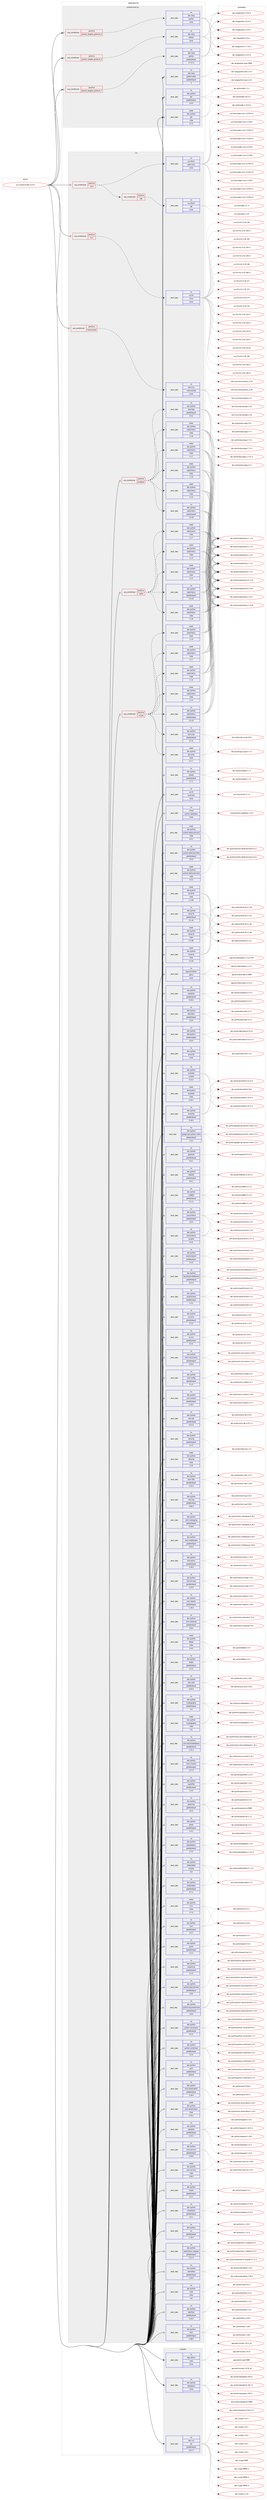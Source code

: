 digraph prolog {

# *************
# Graph options
# *************

newrank=true;
concentrate=true;
compound=true;
graph [rankdir=LR,fontname=Helvetica,fontsize=10,ranksep=1.5];#, ranksep=2.5, nodesep=0.2];
edge  [arrowhead=vee];
node  [fontname=Helvetica,fontsize=10];

# **********
# The ebuild
# **********

subgraph cluster_leftcol {
color=gray;
rank=same;
label=<<i>ebuild</i>>;
id [label="sys-cluster/cinder-12.0.0", color=red, width=4, href="../sys-cluster/cinder-12.0.0.svg"];
}

# ****************
# The dependencies
# ****************

subgraph cluster_midcol {
color=gray;
label=<<i>dependencies</i>>;
subgraph cluster_compile {
fillcolor="#eeeeee";
style=filled;
label=<<i>compile</i>>;
subgraph pack6444 {
dependency7390 [label=<<TABLE BORDER="0" CELLBORDER="1" CELLSPACING="0" CELLPADDING="4" WIDTH="220"><TR><TD ROWSPAN="6" CELLPADDING="30">pack_dep</TD></TR><TR><TD WIDTH="110">no</TD></TR><TR><TD>app-admin</TD></TR><TR><TD>sudo</TD></TR><TR><TD>none</TD></TR><TR><TD></TD></TR></TABLE>>, shape=none, color=blue];
}
id:e -> dependency7390:w [weight=20,style="solid",arrowhead="vee"];
subgraph pack6445 {
dependency7391 [label=<<TABLE BORDER="0" CELLBORDER="1" CELLSPACING="0" CELLPADDING="4" WIDTH="220"><TR><TD ROWSPAN="6" CELLPADDING="30">pack_dep</TD></TR><TR><TD WIDTH="110">no</TD></TR><TR><TD>dev-python</TD></TR><TR><TD>setuptools</TD></TR><TR><TD>none</TD></TR><TR><TD></TD></TR></TABLE>>, shape=none, color=blue];
}
id:e -> dependency7391:w [weight=20,style="solid",arrowhead="vee"];
subgraph pack6446 {
dependency7392 [label=<<TABLE BORDER="0" CELLBORDER="1" CELLSPACING="0" CELLPADDING="4" WIDTH="220"><TR><TD ROWSPAN="6" CELLPADDING="30">pack_dep</TD></TR><TR><TD WIDTH="110">no</TD></TR><TR><TD>dev-vcs</TD></TR><TR><TD>git</TD></TR><TR><TD>greaterequal</TD></TR><TR><TD>1.8.2.1</TD></TR></TABLE>>, shape=none, color=blue];
}
id:e -> dependency7392:w [weight=20,style="solid",arrowhead="vee"];
}
subgraph cluster_compileandrun {
fillcolor="#eeeeee";
style=filled;
label=<<i>compile and run</i>>;
subgraph cond896 {
dependency7393 [label=<<TABLE BORDER="0" CELLBORDER="1" CELLSPACING="0" CELLPADDING="4"><TR><TD ROWSPAN="3" CELLPADDING="10">use_conditional</TD></TR><TR><TD>positive</TD></TR><TR><TD>python_targets_python2_7</TD></TR></TABLE>>, shape=none, color=red];
subgraph pack6447 {
dependency7394 [label=<<TABLE BORDER="0" CELLBORDER="1" CELLSPACING="0" CELLPADDING="4" WIDTH="220"><TR><TD ROWSPAN="6" CELLPADDING="30">pack_dep</TD></TR><TR><TD WIDTH="110">no</TD></TR><TR><TD>dev-lang</TD></TR><TR><TD>python</TD></TR><TR><TD>greaterequal</TD></TR><TR><TD>2.7.5-r2</TD></TR></TABLE>>, shape=none, color=blue];
}
dependency7393:e -> dependency7394:w [weight=20,style="dashed",arrowhead="vee"];
}
id:e -> dependency7393:w [weight=20,style="solid",arrowhead="odotvee"];
subgraph cond897 {
dependency7395 [label=<<TABLE BORDER="0" CELLBORDER="1" CELLSPACING="0" CELLPADDING="4"><TR><TD ROWSPAN="3" CELLPADDING="10">use_conditional</TD></TR><TR><TD>positive</TD></TR><TR><TD>python_targets_python3_4</TD></TR></TABLE>>, shape=none, color=red];
subgraph pack6448 {
dependency7396 [label=<<TABLE BORDER="0" CELLBORDER="1" CELLSPACING="0" CELLPADDING="4" WIDTH="220"><TR><TD ROWSPAN="6" CELLPADDING="30">pack_dep</TD></TR><TR><TD WIDTH="110">no</TD></TR><TR><TD>dev-lang</TD></TR><TR><TD>python</TD></TR><TR><TD>none</TD></TR><TR><TD></TD></TR></TABLE>>, shape=none, color=blue];
}
dependency7395:e -> dependency7396:w [weight=20,style="dashed",arrowhead="vee"];
}
id:e -> dependency7395:w [weight=20,style="solid",arrowhead="odotvee"];
subgraph cond898 {
dependency7397 [label=<<TABLE BORDER="0" CELLBORDER="1" CELLSPACING="0" CELLPADDING="4"><TR><TD ROWSPAN="3" CELLPADDING="10">use_conditional</TD></TR><TR><TD>positive</TD></TR><TR><TD>python_targets_python3_5</TD></TR></TABLE>>, shape=none, color=red];
subgraph pack6449 {
dependency7398 [label=<<TABLE BORDER="0" CELLBORDER="1" CELLSPACING="0" CELLPADDING="4" WIDTH="220"><TR><TD ROWSPAN="6" CELLPADDING="30">pack_dep</TD></TR><TR><TD WIDTH="110">no</TD></TR><TR><TD>dev-lang</TD></TR><TR><TD>python</TD></TR><TR><TD>none</TD></TR><TR><TD></TD></TR></TABLE>>, shape=none, color=blue];
}
dependency7397:e -> dependency7398:w [weight=20,style="dashed",arrowhead="vee"];
}
id:e -> dependency7397:w [weight=20,style="solid",arrowhead="odotvee"];
subgraph pack6450 {
dependency7399 [label=<<TABLE BORDER="0" CELLBORDER="1" CELLSPACING="0" CELLPADDING="4" WIDTH="220"><TR><TD ROWSPAN="6" CELLPADDING="30">pack_dep</TD></TR><TR><TD WIDTH="110">no</TD></TR><TR><TD>dev-lang</TD></TR><TR><TD>python-exec</TD></TR><TR><TD>greaterequal</TD></TR><TR><TD>2</TD></TR></TABLE>>, shape=none, color=blue];
}
id:e -> dependency7399:w [weight=20,style="solid",arrowhead="odotvee"];
subgraph pack6451 {
dependency7400 [label=<<TABLE BORDER="0" CELLBORDER="1" CELLSPACING="0" CELLPADDING="4" WIDTH="220"><TR><TD ROWSPAN="6" CELLPADDING="30">pack_dep</TD></TR><TR><TD WIDTH="110">no</TD></TR><TR><TD>dev-python</TD></TR><TR><TD>pbr</TD></TR><TR><TD>greaterequal</TD></TR><TR><TD>2.0.0</TD></TR></TABLE>>, shape=none, color=blue];
}
id:e -> dependency7400:w [weight=20,style="solid",arrowhead="odotvee"];
subgraph pack6452 {
dependency7401 [label=<<TABLE BORDER="0" CELLBORDER="1" CELLSPACING="0" CELLPADDING="4" WIDTH="220"><TR><TD ROWSPAN="6" CELLPADDING="30">pack_dep</TD></TR><TR><TD WIDTH="110">weak</TD></TR><TR><TD>dev-python</TD></TR><TR><TD>pbr</TD></TR><TR><TD>tilde</TD></TR><TR><TD>2.1.0</TD></TR></TABLE>>, shape=none, color=blue];
}
id:e -> dependency7401:w [weight=20,style="solid",arrowhead="odotvee"];
}
subgraph cluster_run {
fillcolor="#eeeeee";
style=filled;
label=<<i>run</i>>;
subgraph cond899 {
dependency7402 [label=<<TABLE BORDER="0" CELLBORDER="1" CELLSPACING="0" CELLPADDING="4"><TR><TD ROWSPAN="3" CELLPADDING="10">use_conditional</TD></TR><TR><TD>positive</TD></TR><TR><TD>iscsi</TD></TR></TABLE>>, shape=none, color=red];
subgraph cond900 {
dependency7403 [label=<<TABLE BORDER="0" CELLBORDER="1" CELLSPACING="0" CELLPADDING="4"><TR><TD ROWSPAN="3" CELLPADDING="10">use_conditional</TD></TR><TR><TD>positive</TD></TR><TR><TD>tgt</TD></TR></TABLE>>, shape=none, color=red];
subgraph pack6453 {
dependency7404 [label=<<TABLE BORDER="0" CELLBORDER="1" CELLSPACING="0" CELLPADDING="4" WIDTH="220"><TR><TD ROWSPAN="6" CELLPADDING="30">pack_dep</TD></TR><TR><TD WIDTH="110">no</TD></TR><TR><TD>sys-block</TD></TR><TR><TD>tgt</TD></TR><TR><TD>none</TD></TR><TR><TD></TD></TR></TABLE>>, shape=none, color=blue];
}
dependency7403:e -> dependency7404:w [weight=20,style="dashed",arrowhead="vee"];
}
dependency7402:e -> dependency7403:w [weight=20,style="dashed",arrowhead="vee"];
subgraph pack6454 {
dependency7405 [label=<<TABLE BORDER="0" CELLBORDER="1" CELLSPACING="0" CELLPADDING="4" WIDTH="220"><TR><TD ROWSPAN="6" CELLPADDING="30">pack_dep</TD></TR><TR><TD WIDTH="110">no</TD></TR><TR><TD>sys-block</TD></TR><TR><TD>open-iscsi</TD></TR><TR><TD>none</TD></TR><TR><TD></TD></TR></TABLE>>, shape=none, color=blue];
}
dependency7402:e -> dependency7405:w [weight=20,style="dashed",arrowhead="vee"];
}
id:e -> dependency7402:w [weight=20,style="solid",arrowhead="odot"];
subgraph cond901 {
dependency7406 [label=<<TABLE BORDER="0" CELLBORDER="1" CELLSPACING="0" CELLPADDING="4"><TR><TD ROWSPAN="3" CELLPADDING="10">use_conditional</TD></TR><TR><TD>positive</TD></TR><TR><TD>lvm</TD></TR></TABLE>>, shape=none, color=red];
subgraph pack6455 {
dependency7407 [label=<<TABLE BORDER="0" CELLBORDER="1" CELLSPACING="0" CELLPADDING="4" WIDTH="220"><TR><TD ROWSPAN="6" CELLPADDING="30">pack_dep</TD></TR><TR><TD WIDTH="110">no</TD></TR><TR><TD>sys-fs</TD></TR><TR><TD>lvm2</TD></TR><TR><TD>none</TD></TR><TR><TD></TD></TR></TABLE>>, shape=none, color=blue];
}
dependency7406:e -> dependency7407:w [weight=20,style="dashed",arrowhead="vee"];
}
id:e -> dependency7406:w [weight=20,style="solid",arrowhead="odot"];
subgraph cond902 {
dependency7408 [label=<<TABLE BORDER="0" CELLBORDER="1" CELLSPACING="0" CELLPADDING="4"><TR><TD ROWSPAN="3" CELLPADDING="10">use_conditional</TD></TR><TR><TD>positive</TD></TR><TR><TD>memcached</TD></TR></TABLE>>, shape=none, color=red];
subgraph pack6456 {
dependency7409 [label=<<TABLE BORDER="0" CELLBORDER="1" CELLSPACING="0" CELLPADDING="4" WIDTH="220"><TR><TD ROWSPAN="6" CELLPADDING="30">pack_dep</TD></TR><TR><TD WIDTH="110">no</TD></TR><TR><TD>net-misc</TD></TR><TR><TD>memcached</TD></TR><TR><TD>none</TD></TR><TR><TD></TD></TR></TABLE>>, shape=none, color=blue];
}
dependency7408:e -> dependency7409:w [weight=20,style="dashed",arrowhead="vee"];
}
id:e -> dependency7408:w [weight=20,style="solid",arrowhead="odot"];
subgraph cond903 {
dependency7410 [label=<<TABLE BORDER="0" CELLBORDER="1" CELLSPACING="0" CELLPADDING="4"><TR><TD ROWSPAN="3" CELLPADDING="10">use_conditional</TD></TR><TR><TD>positive</TD></TR><TR><TD>mysql</TD></TR></TABLE>>, shape=none, color=red];
subgraph pack6457 {
dependency7411 [label=<<TABLE BORDER="0" CELLBORDER="1" CELLSPACING="0" CELLPADDING="4" WIDTH="220"><TR><TD ROWSPAN="6" CELLPADDING="30">pack_dep</TD></TR><TR><TD WIDTH="110">no</TD></TR><TR><TD>dev-python</TD></TR><TR><TD>pymysql</TD></TR><TR><TD>greaterequal</TD></TR><TR><TD>0.7.6</TD></TR></TABLE>>, shape=none, color=blue];
}
dependency7410:e -> dependency7411:w [weight=20,style="dashed",arrowhead="vee"];
subgraph pack6458 {
dependency7412 [label=<<TABLE BORDER="0" CELLBORDER="1" CELLSPACING="0" CELLPADDING="4" WIDTH="220"><TR><TD ROWSPAN="6" CELLPADDING="30">pack_dep</TD></TR><TR><TD WIDTH="110">weak</TD></TR><TR><TD>dev-python</TD></TR><TR><TD>pymysql</TD></TR><TR><TD>tilde</TD></TR><TR><TD>0.7.7</TD></TR></TABLE>>, shape=none, color=blue];
}
dependency7410:e -> dependency7412:w [weight=20,style="dashed",arrowhead="vee"];
subgraph pack6459 {
dependency7413 [label=<<TABLE BORDER="0" CELLBORDER="1" CELLSPACING="0" CELLPADDING="4" WIDTH="220"><TR><TD ROWSPAN="6" CELLPADDING="30">pack_dep</TD></TR><TR><TD WIDTH="110">no</TD></TR><TR><TD>dev-python</TD></TR><TR><TD>sqlalchemy</TD></TR><TR><TD>greaterequal</TD></TR><TR><TD>1.0.10</TD></TR></TABLE>>, shape=none, color=blue];
}
dependency7410:e -> dependency7413:w [weight=20,style="dashed",arrowhead="vee"];
subgraph pack6460 {
dependency7414 [label=<<TABLE BORDER="0" CELLBORDER="1" CELLSPACING="0" CELLPADDING="4" WIDTH="220"><TR><TD ROWSPAN="6" CELLPADDING="30">pack_dep</TD></TR><TR><TD WIDTH="110">weak</TD></TR><TR><TD>dev-python</TD></TR><TR><TD>sqlalchemy</TD></TR><TR><TD>tilde</TD></TR><TR><TD>1.1.5</TD></TR></TABLE>>, shape=none, color=blue];
}
dependency7410:e -> dependency7414:w [weight=20,style="dashed",arrowhead="vee"];
subgraph pack6461 {
dependency7415 [label=<<TABLE BORDER="0" CELLBORDER="1" CELLSPACING="0" CELLPADDING="4" WIDTH="220"><TR><TD ROWSPAN="6" CELLPADDING="30">pack_dep</TD></TR><TR><TD WIDTH="110">weak</TD></TR><TR><TD>dev-python</TD></TR><TR><TD>sqlalchemy</TD></TR><TR><TD>tilde</TD></TR><TR><TD>1.1.6</TD></TR></TABLE>>, shape=none, color=blue];
}
dependency7410:e -> dependency7415:w [weight=20,style="dashed",arrowhead="vee"];
subgraph pack6462 {
dependency7416 [label=<<TABLE BORDER="0" CELLBORDER="1" CELLSPACING="0" CELLPADDING="4" WIDTH="220"><TR><TD ROWSPAN="6" CELLPADDING="30">pack_dep</TD></TR><TR><TD WIDTH="110">weak</TD></TR><TR><TD>dev-python</TD></TR><TR><TD>sqlalchemy</TD></TR><TR><TD>tilde</TD></TR><TR><TD>1.1.7</TD></TR></TABLE>>, shape=none, color=blue];
}
dependency7410:e -> dependency7416:w [weight=20,style="dashed",arrowhead="vee"];
subgraph pack6463 {
dependency7417 [label=<<TABLE BORDER="0" CELLBORDER="1" CELLSPACING="0" CELLPADDING="4" WIDTH="220"><TR><TD ROWSPAN="6" CELLPADDING="30">pack_dep</TD></TR><TR><TD WIDTH="110">weak</TD></TR><TR><TD>dev-python</TD></TR><TR><TD>sqlalchemy</TD></TR><TR><TD>tilde</TD></TR><TR><TD>1.1.8</TD></TR></TABLE>>, shape=none, color=blue];
}
dependency7410:e -> dependency7417:w [weight=20,style="dashed",arrowhead="vee"];
}
id:e -> dependency7410:w [weight=20,style="solid",arrowhead="odot"];
subgraph cond904 {
dependency7418 [label=<<TABLE BORDER="0" CELLBORDER="1" CELLSPACING="0" CELLPADDING="4"><TR><TD ROWSPAN="3" CELLPADDING="10">use_conditional</TD></TR><TR><TD>positive</TD></TR><TR><TD>postgres</TD></TR></TABLE>>, shape=none, color=red];
subgraph pack6464 {
dependency7419 [label=<<TABLE BORDER="0" CELLBORDER="1" CELLSPACING="0" CELLPADDING="4" WIDTH="220"><TR><TD ROWSPAN="6" CELLPADDING="30">pack_dep</TD></TR><TR><TD WIDTH="110">no</TD></TR><TR><TD>dev-python</TD></TR><TR><TD>psycopg</TD></TR><TR><TD>greaterequal</TD></TR><TR><TD>2.5.0</TD></TR></TABLE>>, shape=none, color=blue];
}
dependency7418:e -> dependency7419:w [weight=20,style="dashed",arrowhead="vee"];
subgraph pack6465 {
dependency7420 [label=<<TABLE BORDER="0" CELLBORDER="1" CELLSPACING="0" CELLPADDING="4" WIDTH="220"><TR><TD ROWSPAN="6" CELLPADDING="30">pack_dep</TD></TR><TR><TD WIDTH="110">no</TD></TR><TR><TD>dev-python</TD></TR><TR><TD>sqlalchemy</TD></TR><TR><TD>greaterequal</TD></TR><TR><TD>1.0.10</TD></TR></TABLE>>, shape=none, color=blue];
}
dependency7418:e -> dependency7420:w [weight=20,style="dashed",arrowhead="vee"];
subgraph pack6466 {
dependency7421 [label=<<TABLE BORDER="0" CELLBORDER="1" CELLSPACING="0" CELLPADDING="4" WIDTH="220"><TR><TD ROWSPAN="6" CELLPADDING="30">pack_dep</TD></TR><TR><TD WIDTH="110">weak</TD></TR><TR><TD>dev-python</TD></TR><TR><TD>sqlalchemy</TD></TR><TR><TD>tilde</TD></TR><TR><TD>1.1.5</TD></TR></TABLE>>, shape=none, color=blue];
}
dependency7418:e -> dependency7421:w [weight=20,style="dashed",arrowhead="vee"];
subgraph pack6467 {
dependency7422 [label=<<TABLE BORDER="0" CELLBORDER="1" CELLSPACING="0" CELLPADDING="4" WIDTH="220"><TR><TD ROWSPAN="6" CELLPADDING="30">pack_dep</TD></TR><TR><TD WIDTH="110">weak</TD></TR><TR><TD>dev-python</TD></TR><TR><TD>sqlalchemy</TD></TR><TR><TD>tilde</TD></TR><TR><TD>1.1.6</TD></TR></TABLE>>, shape=none, color=blue];
}
dependency7418:e -> dependency7422:w [weight=20,style="dashed",arrowhead="vee"];
subgraph pack6468 {
dependency7423 [label=<<TABLE BORDER="0" CELLBORDER="1" CELLSPACING="0" CELLPADDING="4" WIDTH="220"><TR><TD ROWSPAN="6" CELLPADDING="30">pack_dep</TD></TR><TR><TD WIDTH="110">weak</TD></TR><TR><TD>dev-python</TD></TR><TR><TD>sqlalchemy</TD></TR><TR><TD>tilde</TD></TR><TR><TD>1.1.7</TD></TR></TABLE>>, shape=none, color=blue];
}
dependency7418:e -> dependency7423:w [weight=20,style="dashed",arrowhead="vee"];
subgraph pack6469 {
dependency7424 [label=<<TABLE BORDER="0" CELLBORDER="1" CELLSPACING="0" CELLPADDING="4" WIDTH="220"><TR><TD ROWSPAN="6" CELLPADDING="30">pack_dep</TD></TR><TR><TD WIDTH="110">weak</TD></TR><TR><TD>dev-python</TD></TR><TR><TD>sqlalchemy</TD></TR><TR><TD>tilde</TD></TR><TR><TD>1.1.8</TD></TR></TABLE>>, shape=none, color=blue];
}
dependency7418:e -> dependency7424:w [weight=20,style="dashed",arrowhead="vee"];
}
id:e -> dependency7418:w [weight=20,style="solid",arrowhead="odot"];
subgraph cond905 {
dependency7425 [label=<<TABLE BORDER="0" CELLBORDER="1" CELLSPACING="0" CELLPADDING="4"><TR><TD ROWSPAN="3" CELLPADDING="10">use_conditional</TD></TR><TR><TD>positive</TD></TR><TR><TD>sqlite</TD></TR></TABLE>>, shape=none, color=red];
subgraph pack6470 {
dependency7426 [label=<<TABLE BORDER="0" CELLBORDER="1" CELLSPACING="0" CELLPADDING="4" WIDTH="220"><TR><TD ROWSPAN="6" CELLPADDING="30">pack_dep</TD></TR><TR><TD WIDTH="110">no</TD></TR><TR><TD>dev-python</TD></TR><TR><TD>sqlalchemy</TD></TR><TR><TD>greaterequal</TD></TR><TR><TD>1.0.10</TD></TR></TABLE>>, shape=none, color=blue];
}
dependency7425:e -> dependency7426:w [weight=20,style="dashed",arrowhead="vee"];
subgraph pack6471 {
dependency7427 [label=<<TABLE BORDER="0" CELLBORDER="1" CELLSPACING="0" CELLPADDING="4" WIDTH="220"><TR><TD ROWSPAN="6" CELLPADDING="30">pack_dep</TD></TR><TR><TD WIDTH="110">weak</TD></TR><TR><TD>dev-python</TD></TR><TR><TD>sqlalchemy</TD></TR><TR><TD>tilde</TD></TR><TR><TD>1.1.5</TD></TR></TABLE>>, shape=none, color=blue];
}
dependency7425:e -> dependency7427:w [weight=20,style="dashed",arrowhead="vee"];
subgraph pack6472 {
dependency7428 [label=<<TABLE BORDER="0" CELLBORDER="1" CELLSPACING="0" CELLPADDING="4" WIDTH="220"><TR><TD ROWSPAN="6" CELLPADDING="30">pack_dep</TD></TR><TR><TD WIDTH="110">weak</TD></TR><TR><TD>dev-python</TD></TR><TR><TD>sqlalchemy</TD></TR><TR><TD>tilde</TD></TR><TR><TD>1.1.6</TD></TR></TABLE>>, shape=none, color=blue];
}
dependency7425:e -> dependency7428:w [weight=20,style="dashed",arrowhead="vee"];
subgraph pack6473 {
dependency7429 [label=<<TABLE BORDER="0" CELLBORDER="1" CELLSPACING="0" CELLPADDING="4" WIDTH="220"><TR><TD ROWSPAN="6" CELLPADDING="30">pack_dep</TD></TR><TR><TD WIDTH="110">weak</TD></TR><TR><TD>dev-python</TD></TR><TR><TD>sqlalchemy</TD></TR><TR><TD>tilde</TD></TR><TR><TD>1.1.7</TD></TR></TABLE>>, shape=none, color=blue];
}
dependency7425:e -> dependency7429:w [weight=20,style="dashed",arrowhead="vee"];
subgraph pack6474 {
dependency7430 [label=<<TABLE BORDER="0" CELLBORDER="1" CELLSPACING="0" CELLPADDING="4" WIDTH="220"><TR><TD ROWSPAN="6" CELLPADDING="30">pack_dep</TD></TR><TR><TD WIDTH="110">weak</TD></TR><TR><TD>dev-python</TD></TR><TR><TD>sqlalchemy</TD></TR><TR><TD>tilde</TD></TR><TR><TD>1.1.8</TD></TR></TABLE>>, shape=none, color=blue];
}
dependency7425:e -> dependency7430:w [weight=20,style="dashed",arrowhead="vee"];
}
id:e -> dependency7425:w [weight=20,style="solid",arrowhead="odot"];
subgraph pack6475 {
dependency7431 [label=<<TABLE BORDER="0" CELLBORDER="1" CELLSPACING="0" CELLPADDING="4" WIDTH="220"><TR><TD ROWSPAN="6" CELLPADDING="30">pack_dep</TD></TR><TR><TD WIDTH="110">no</TD></TR><TR><TD>app-emulation</TD></TR><TR><TD>qemu</TD></TR><TR><TD>none</TD></TR><TR><TD></TD></TR></TABLE>>, shape=none, color=blue];
}
id:e -> dependency7431:w [weight=20,style="solid",arrowhead="odot"];
subgraph pack6476 {
dependency7432 [label=<<TABLE BORDER="0" CELLBORDER="1" CELLSPACING="0" CELLPADDING="4" WIDTH="220"><TR><TD ROWSPAN="6" CELLPADDING="30">pack_dep</TD></TR><TR><TD WIDTH="110">no</TD></TR><TR><TD>dev-python</TD></TR><TR><TD>Babel</TD></TR><TR><TD>greaterequal</TD></TR><TR><TD>2.3.4</TD></TR></TABLE>>, shape=none, color=blue];
}
id:e -> dependency7432:w [weight=20,style="solid",arrowhead="odot"];
subgraph pack6477 {
dependency7433 [label=<<TABLE BORDER="0" CELLBORDER="1" CELLSPACING="0" CELLPADDING="4" WIDTH="220"><TR><TD ROWSPAN="6" CELLPADDING="30">pack_dep</TD></TR><TR><TD WIDTH="110">no</TD></TR><TR><TD>dev-python</TD></TR><TR><TD>castellan</TD></TR><TR><TD>greaterequal</TD></TR><TR><TD>0.16.0</TD></TR></TABLE>>, shape=none, color=blue];
}
id:e -> dependency7433:w [weight=20,style="solid",arrowhead="odot"];
subgraph pack6478 {
dependency7434 [label=<<TABLE BORDER="0" CELLBORDER="1" CELLSPACING="0" CELLPADDING="4" WIDTH="220"><TR><TD ROWSPAN="6" CELLPADDING="30">pack_dep</TD></TR><TR><TD WIDTH="110">no</TD></TR><TR><TD>dev-python</TD></TR><TR><TD>cryptography</TD></TR><TR><TD>greaterequal</TD></TR><TR><TD>1.9</TD></TR></TABLE>>, shape=none, color=blue];
}
id:e -> dependency7434:w [weight=20,style="solid",arrowhead="odot"];
subgraph pack6479 {
dependency7435 [label=<<TABLE BORDER="0" CELLBORDER="1" CELLSPACING="0" CELLPADDING="4" WIDTH="220"><TR><TD ROWSPAN="6" CELLPADDING="30">pack_dep</TD></TR><TR><TD WIDTH="110">no</TD></TR><TR><TD>dev-python</TD></TR><TR><TD>decorator</TD></TR><TR><TD>greaterequal</TD></TR><TR><TD>3.4.0</TD></TR></TABLE>>, shape=none, color=blue];
}
id:e -> dependency7435:w [weight=20,style="solid",arrowhead="odot"];
subgraph pack6480 {
dependency7436 [label=<<TABLE BORDER="0" CELLBORDER="1" CELLSPACING="0" CELLPADDING="4" WIDTH="220"><TR><TD ROWSPAN="6" CELLPADDING="30">pack_dep</TD></TR><TR><TD WIDTH="110">no</TD></TR><TR><TD>dev-python</TD></TR><TR><TD>defusedxml</TD></TR><TR><TD>greaterequal</TD></TR><TR><TD>0.5.0</TD></TR></TABLE>>, shape=none, color=blue];
}
id:e -> dependency7436:w [weight=20,style="solid",arrowhead="odot"];
subgraph pack6481 {
dependency7437 [label=<<TABLE BORDER="0" CELLBORDER="1" CELLSPACING="0" CELLPADDING="4" WIDTH="220"><TR><TD ROWSPAN="6" CELLPADDING="30">pack_dep</TD></TR><TR><TD WIDTH="110">no</TD></TR><TR><TD>dev-python</TD></TR><TR><TD>enum34</TD></TR><TR><TD>none</TD></TR><TR><TD></TD></TR></TABLE>>, shape=none, color=blue];
}
id:e -> dependency7437:w [weight=20,style="solid",arrowhead="odot"];
subgraph pack6482 {
dependency7438 [label=<<TABLE BORDER="0" CELLBORDER="1" CELLSPACING="0" CELLPADDING="4" WIDTH="220"><TR><TD ROWSPAN="6" CELLPADDING="30">pack_dep</TD></TR><TR><TD WIDTH="110">no</TD></TR><TR><TD>dev-python</TD></TR><TR><TD>eventlet</TD></TR><TR><TD>greaterequal</TD></TR><TR><TD>0.18.4</TD></TR></TABLE>>, shape=none, color=blue];
}
id:e -> dependency7438:w [weight=20,style="solid",arrowhead="odot"];
subgraph pack6483 {
dependency7439 [label=<<TABLE BORDER="0" CELLBORDER="1" CELLSPACING="0" CELLPADDING="4" WIDTH="220"><TR><TD ROWSPAN="6" CELLPADDING="30">pack_dep</TD></TR><TR><TD WIDTH="110">no</TD></TR><TR><TD>dev-python</TD></TR><TR><TD>eventlet</TD></TR><TR><TD>smaller</TD></TR><TR><TD>0.21.0</TD></TR></TABLE>>, shape=none, color=blue];
}
id:e -> dependency7439:w [weight=20,style="solid",arrowhead="odot"];
subgraph pack6484 {
dependency7440 [label=<<TABLE BORDER="0" CELLBORDER="1" CELLSPACING="0" CELLPADDING="4" WIDTH="220"><TR><TD ROWSPAN="6" CELLPADDING="30">pack_dep</TD></TR><TR><TD WIDTH="110">no</TD></TR><TR><TD>dev-python</TD></TR><TR><TD>google-api-python-client</TD></TR><TR><TD>greaterequal</TD></TR><TR><TD>1.4.2</TD></TR></TABLE>>, shape=none, color=blue];
}
id:e -> dependency7440:w [weight=20,style="solid",arrowhead="odot"];
subgraph pack6485 {
dependency7441 [label=<<TABLE BORDER="0" CELLBORDER="1" CELLSPACING="0" CELLPADDING="4" WIDTH="220"><TR><TD ROWSPAN="6" CELLPADDING="30">pack_dep</TD></TR><TR><TD WIDTH="110">no</TD></TR><TR><TD>dev-python</TD></TR><TR><TD>greenlet</TD></TR><TR><TD>greaterequal</TD></TR><TR><TD>0.4.1</TD></TR></TABLE>>, shape=none, color=blue];
}
id:e -> dependency7441:w [weight=20,style="solid",arrowhead="odot"];
subgraph pack6486 {
dependency7442 [label=<<TABLE BORDER="0" CELLBORDER="1" CELLSPACING="0" CELLPADDING="4" WIDTH="220"><TR><TD ROWSPAN="6" CELLPADDING="30">pack_dep</TD></TR><TR><TD WIDTH="110">no</TD></TR><TR><TD>dev-python</TD></TR><TR><TD>httplib2</TD></TR><TR><TD>greaterequal</TD></TR><TR><TD>0.9.1</TD></TR></TABLE>>, shape=none, color=blue];
}
id:e -> dependency7442:w [weight=20,style="solid",arrowhead="odot"];
subgraph pack6487 {
dependency7443 [label=<<TABLE BORDER="0" CELLBORDER="1" CELLSPACING="0" CELLPADDING="4" WIDTH="220"><TR><TD ROWSPAN="6" CELLPADDING="30">pack_dep</TD></TR><TR><TD WIDTH="110">no</TD></TR><TR><TD>dev-python</TD></TR><TR><TD>iso8601</TD></TR><TR><TD>greaterequal</TD></TR><TR><TD>0.1.11</TD></TR></TABLE>>, shape=none, color=blue];
}
id:e -> dependency7443:w [weight=20,style="solid",arrowhead="odot"];
subgraph pack6488 {
dependency7444 [label=<<TABLE BORDER="0" CELLBORDER="1" CELLSPACING="0" CELLPADDING="4" WIDTH="220"><TR><TD ROWSPAN="6" CELLPADDING="30">pack_dep</TD></TR><TR><TD WIDTH="110">no</TD></TR><TR><TD>dev-python</TD></TR><TR><TD>jsonschema</TD></TR><TR><TD>greaterequal</TD></TR><TR><TD>2.6.0</TD></TR></TABLE>>, shape=none, color=blue];
}
id:e -> dependency7444:w [weight=20,style="solid",arrowhead="odot"];
subgraph pack6489 {
dependency7445 [label=<<TABLE BORDER="0" CELLBORDER="1" CELLSPACING="0" CELLPADDING="4" WIDTH="220"><TR><TD ROWSPAN="6" CELLPADDING="30">pack_dep</TD></TR><TR><TD WIDTH="110">no</TD></TR><TR><TD>dev-python</TD></TR><TR><TD>jsonschema</TD></TR><TR><TD>smaller</TD></TR><TR><TD>3.0.0</TD></TR></TABLE>>, shape=none, color=blue];
}
id:e -> dependency7445:w [weight=20,style="solid",arrowhead="odot"];
subgraph pack6490 {
dependency7446 [label=<<TABLE BORDER="0" CELLBORDER="1" CELLSPACING="0" CELLPADDING="4" WIDTH="220"><TR><TD ROWSPAN="6" CELLPADDING="30">pack_dep</TD></TR><TR><TD WIDTH="110">no</TD></TR><TR><TD>dev-python</TD></TR><TR><TD>keystoneauth</TD></TR><TR><TD>greaterequal</TD></TR><TR><TD>3.3.0</TD></TR></TABLE>>, shape=none, color=blue];
}
id:e -> dependency7446:w [weight=20,style="solid",arrowhead="odot"];
subgraph pack6491 {
dependency7447 [label=<<TABLE BORDER="0" CELLBORDER="1" CELLSPACING="0" CELLPADDING="4" WIDTH="220"><TR><TD ROWSPAN="6" CELLPADDING="30">pack_dep</TD></TR><TR><TD WIDTH="110">no</TD></TR><TR><TD>dev-python</TD></TR><TR><TD>keystonemiddleware</TD></TR><TR><TD>greaterequal</TD></TR><TR><TD>4.17.0</TD></TR></TABLE>>, shape=none, color=blue];
}
id:e -> dependency7447:w [weight=20,style="solid",arrowhead="odot"];
subgraph pack6492 {
dependency7448 [label=<<TABLE BORDER="0" CELLBORDER="1" CELLSPACING="0" CELLPADDING="4" WIDTH="220"><TR><TD ROWSPAN="6" CELLPADDING="30">pack_dep</TD></TR><TR><TD WIDTH="110">no</TD></TR><TR><TD>dev-python</TD></TR><TR><TD>lxml</TD></TR><TR><TD>greaterequal</TD></TR><TR><TD>3.4.1</TD></TR></TABLE>>, shape=none, color=blue];
}
id:e -> dependency7448:w [weight=20,style="solid",arrowhead="odot"];
subgraph pack6493 {
dependency7449 [label=<<TABLE BORDER="0" CELLBORDER="1" CELLSPACING="0" CELLPADDING="4" WIDTH="220"><TR><TD ROWSPAN="6" CELLPADDING="30">pack_dep</TD></TR><TR><TD WIDTH="110">no</TD></TR><TR><TD>dev-python</TD></TR><TR><TD>oauth2client</TD></TR><TR><TD>greaterequal</TD></TR><TR><TD>1.5.0</TD></TR></TABLE>>, shape=none, color=blue];
}
id:e -> dependency7449:w [weight=20,style="solid",arrowhead="odot"];
subgraph pack6494 {
dependency7450 [label=<<TABLE BORDER="0" CELLBORDER="1" CELLSPACING="0" CELLPADDING="4" WIDTH="220"><TR><TD ROWSPAN="6" CELLPADDING="30">pack_dep</TD></TR><TR><TD WIDTH="110">no</TD></TR><TR><TD>dev-python</TD></TR><TR><TD>os-brick</TD></TR><TR><TD>greaterequal</TD></TR><TR><TD>2.2.0</TD></TR></TABLE>>, shape=none, color=blue];
}
id:e -> dependency7450:w [weight=20,style="solid",arrowhead="odot"];
subgraph pack6495 {
dependency7451 [label=<<TABLE BORDER="0" CELLBORDER="1" CELLSPACING="0" CELLPADDING="4" WIDTH="220"><TR><TD ROWSPAN="6" CELLPADDING="30">pack_dep</TD></TR><TR><TD WIDTH="110">no</TD></TR><TR><TD>dev-python</TD></TR><TR><TD>os-win</TD></TR><TR><TD>greaterequal</TD></TR><TR><TD>3.0.0</TD></TR></TABLE>>, shape=none, color=blue];
}
id:e -> dependency7451:w [weight=20,style="solid",arrowhead="odot"];
subgraph pack6496 {
dependency7452 [label=<<TABLE BORDER="0" CELLBORDER="1" CELLSPACING="0" CELLPADDING="4" WIDTH="220"><TR><TD ROWSPAN="6" CELLPADDING="30">pack_dep</TD></TR><TR><TD WIDTH="110">no</TD></TR><TR><TD>dev-python</TD></TR><TR><TD>oslo-concurrency</TD></TR><TR><TD>greaterequal</TD></TR><TR><TD>3.25.0</TD></TR></TABLE>>, shape=none, color=blue];
}
id:e -> dependency7452:w [weight=20,style="solid",arrowhead="odot"];
subgraph pack6497 {
dependency7453 [label=<<TABLE BORDER="0" CELLBORDER="1" CELLSPACING="0" CELLPADDING="4" WIDTH="220"><TR><TD ROWSPAN="6" CELLPADDING="30">pack_dep</TD></TR><TR><TD WIDTH="110">no</TD></TR><TR><TD>dev-python</TD></TR><TR><TD>oslo-config</TD></TR><TR><TD>greaterequal</TD></TR><TR><TD>5.1.0</TD></TR></TABLE>>, shape=none, color=blue];
}
id:e -> dependency7453:w [weight=20,style="solid",arrowhead="odot"];
subgraph pack6498 {
dependency7454 [label=<<TABLE BORDER="0" CELLBORDER="1" CELLSPACING="0" CELLPADDING="4" WIDTH="220"><TR><TD ROWSPAN="6" CELLPADDING="30">pack_dep</TD></TR><TR><TD WIDTH="110">no</TD></TR><TR><TD>dev-python</TD></TR><TR><TD>oslo-context</TD></TR><TR><TD>greaterequal</TD></TR><TR><TD>2.19.2</TD></TR></TABLE>>, shape=none, color=blue];
}
id:e -> dependency7454:w [weight=20,style="solid",arrowhead="odot"];
subgraph pack6499 {
dependency7455 [label=<<TABLE BORDER="0" CELLBORDER="1" CELLSPACING="0" CELLPADDING="4" WIDTH="220"><TR><TD ROWSPAN="6" CELLPADDING="30">pack_dep</TD></TR><TR><TD WIDTH="110">no</TD></TR><TR><TD>dev-python</TD></TR><TR><TD>oslo-db</TD></TR><TR><TD>greaterequal</TD></TR><TR><TD>4.27.0</TD></TR></TABLE>>, shape=none, color=blue];
}
id:e -> dependency7455:w [weight=20,style="solid",arrowhead="odot"];
subgraph pack6500 {
dependency7456 [label=<<TABLE BORDER="0" CELLBORDER="1" CELLSPACING="0" CELLPADDING="4" WIDTH="220"><TR><TD ROWSPAN="6" CELLPADDING="30">pack_dep</TD></TR><TR><TD WIDTH="110">no</TD></TR><TR><TD>dev-python</TD></TR><TR><TD>oslo-i18n</TD></TR><TR><TD>greaterequal</TD></TR><TR><TD>3.15.3</TD></TR></TABLE>>, shape=none, color=blue];
}
id:e -> dependency7456:w [weight=20,style="solid",arrowhead="odot"];
subgraph pack6501 {
dependency7457 [label=<<TABLE BORDER="0" CELLBORDER="1" CELLSPACING="0" CELLPADDING="4" WIDTH="220"><TR><TD ROWSPAN="6" CELLPADDING="30">pack_dep</TD></TR><TR><TD WIDTH="110">no</TD></TR><TR><TD>dev-python</TD></TR><TR><TD>oslo-log</TD></TR><TR><TD>greaterequal</TD></TR><TR><TD>3.36.0</TD></TR></TABLE>>, shape=none, color=blue];
}
id:e -> dependency7457:w [weight=20,style="solid",arrowhead="odot"];
subgraph pack6502 {
dependency7458 [label=<<TABLE BORDER="0" CELLBORDER="1" CELLSPACING="0" CELLPADDING="4" WIDTH="220"><TR><TD ROWSPAN="6" CELLPADDING="30">pack_dep</TD></TR><TR><TD WIDTH="110">no</TD></TR><TR><TD>dev-python</TD></TR><TR><TD>oslo-messaging</TD></TR><TR><TD>greaterequal</TD></TR><TR><TD>5.29.0</TD></TR></TABLE>>, shape=none, color=blue];
}
id:e -> dependency7458:w [weight=20,style="solid",arrowhead="odot"];
subgraph pack6503 {
dependency7459 [label=<<TABLE BORDER="0" CELLBORDER="1" CELLSPACING="0" CELLPADDING="4" WIDTH="220"><TR><TD ROWSPAN="6" CELLPADDING="30">pack_dep</TD></TR><TR><TD WIDTH="110">no</TD></TR><TR><TD>dev-python</TD></TR><TR><TD>oslo-middleware</TD></TR><TR><TD>greaterequal</TD></TR><TR><TD>3.31.0</TD></TR></TABLE>>, shape=none, color=blue];
}
id:e -> dependency7459:w [weight=20,style="solid",arrowhead="odot"];
subgraph pack6504 {
dependency7460 [label=<<TABLE BORDER="0" CELLBORDER="1" CELLSPACING="0" CELLPADDING="4" WIDTH="220"><TR><TD ROWSPAN="6" CELLPADDING="30">pack_dep</TD></TR><TR><TD WIDTH="110">no</TD></TR><TR><TD>dev-python</TD></TR><TR><TD>oslo-policy</TD></TR><TR><TD>greaterequal</TD></TR><TR><TD>1.30.0</TD></TR></TABLE>>, shape=none, color=blue];
}
id:e -> dependency7460:w [weight=20,style="solid",arrowhead="odot"];
subgraph pack6505 {
dependency7461 [label=<<TABLE BORDER="0" CELLBORDER="1" CELLSPACING="0" CELLPADDING="4" WIDTH="220"><TR><TD ROWSPAN="6" CELLPADDING="30">pack_dep</TD></TR><TR><TD WIDTH="110">no</TD></TR><TR><TD>dev-python</TD></TR><TR><TD>oslo-privsep</TD></TR><TR><TD>greaterequal</TD></TR><TR><TD>1.23.0</TD></TR></TABLE>>, shape=none, color=blue];
}
id:e -> dependency7461:w [weight=20,style="solid",arrowhead="odot"];
subgraph pack6506 {
dependency7462 [label=<<TABLE BORDER="0" CELLBORDER="1" CELLSPACING="0" CELLPADDING="4" WIDTH="220"><TR><TD ROWSPAN="6" CELLPADDING="30">pack_dep</TD></TR><TR><TD WIDTH="110">no</TD></TR><TR><TD>dev-python</TD></TR><TR><TD>oslo-reports</TD></TR><TR><TD>greaterequal</TD></TR><TR><TD>1.18.0</TD></TR></TABLE>>, shape=none, color=blue];
}
id:e -> dependency7462:w [weight=20,style="solid",arrowhead="odot"];
subgraph pack6507 {
dependency7463 [label=<<TABLE BORDER="0" CELLBORDER="1" CELLSPACING="0" CELLPADDING="4" WIDTH="220"><TR><TD ROWSPAN="6" CELLPADDING="30">pack_dep</TD></TR><TR><TD WIDTH="110">no</TD></TR><TR><TD>dev-python</TD></TR><TR><TD>oslo-rootwrap</TD></TR><TR><TD>greaterequal</TD></TR><TR><TD>5.8.0</TD></TR></TABLE>>, shape=none, color=blue];
}
id:e -> dependency7463:w [weight=20,style="solid",arrowhead="odot"];
subgraph pack6508 {
dependency7464 [label=<<TABLE BORDER="0" CELLBORDER="1" CELLSPACING="0" CELLPADDING="4" WIDTH="220"><TR><TD ROWSPAN="6" CELLPADDING="30">pack_dep</TD></TR><TR><TD WIDTH="110">no</TD></TR><TR><TD>dev-python</TD></TR><TR><TD>oslo-serialization</TD></TR><TR><TD>greaterequal</TD></TR><TR><TD>2.18.0</TD></TR></TABLE>>, shape=none, color=blue];
}
id:e -> dependency7464:w [weight=20,style="solid",arrowhead="odot"];
subgraph pack6509 {
dependency7465 [label=<<TABLE BORDER="0" CELLBORDER="1" CELLSPACING="0" CELLPADDING="4" WIDTH="220"><TR><TD ROWSPAN="6" CELLPADDING="30">pack_dep</TD></TR><TR><TD WIDTH="110">no</TD></TR><TR><TD>dev-python</TD></TR><TR><TD>oslo-service</TD></TR><TR><TD>greaterequal</TD></TR><TR><TD>1.24.0</TD></TR></TABLE>>, shape=none, color=blue];
}
id:e -> dependency7465:w [weight=20,style="solid",arrowhead="odot"];
subgraph pack6510 {
dependency7466 [label=<<TABLE BORDER="0" CELLBORDER="1" CELLSPACING="0" CELLPADDING="4" WIDTH="220"><TR><TD ROWSPAN="6" CELLPADDING="30">pack_dep</TD></TR><TR><TD WIDTH="110">no</TD></TR><TR><TD>dev-python</TD></TR><TR><TD>oslo-utils</TD></TR><TR><TD>greaterequal</TD></TR><TR><TD>3.33.0</TD></TR></TABLE>>, shape=none, color=blue];
}
id:e -> dependency7466:w [weight=20,style="solid",arrowhead="odot"];
subgraph pack6511 {
dependency7467 [label=<<TABLE BORDER="0" CELLBORDER="1" CELLSPACING="0" CELLPADDING="4" WIDTH="220"><TR><TD ROWSPAN="6" CELLPADDING="30">pack_dep</TD></TR><TR><TD WIDTH="110">no</TD></TR><TR><TD>dev-python</TD></TR><TR><TD>oslo-versionedobjects</TD></TR><TR><TD>greaterequal</TD></TR><TR><TD>1.31.2</TD></TR></TABLE>>, shape=none, color=blue];
}
id:e -> dependency7467:w [weight=20,style="solid",arrowhead="odot"];
subgraph pack6512 {
dependency7468 [label=<<TABLE BORDER="0" CELLBORDER="1" CELLSPACING="0" CELLPADDING="4" WIDTH="220"><TR><TD ROWSPAN="6" CELLPADDING="30">pack_dep</TD></TR><TR><TD WIDTH="110">no</TD></TR><TR><TD>dev-python</TD></TR><TR><TD>oslo-vmware</TD></TR><TR><TD>greaterequal</TD></TR><TR><TD>2.17.0</TD></TR></TABLE>>, shape=none, color=blue];
}
id:e -> dependency7468:w [weight=20,style="solid",arrowhead="odot"];
subgraph pack6513 {
dependency7469 [label=<<TABLE BORDER="0" CELLBORDER="1" CELLSPACING="0" CELLPADDING="4" WIDTH="220"><TR><TD ROWSPAN="6" CELLPADDING="30">pack_dep</TD></TR><TR><TD WIDTH="110">no</TD></TR><TR><TD>dev-python</TD></TR><TR><TD>osprofiler</TD></TR><TR><TD>greaterequal</TD></TR><TR><TD>1.4.0</TD></TR></TABLE>>, shape=none, color=blue];
}
id:e -> dependency7469:w [weight=20,style="solid",arrowhead="odot"];
subgraph pack6514 {
dependency7470 [label=<<TABLE BORDER="0" CELLBORDER="1" CELLSPACING="0" CELLPADDING="4" WIDTH="220"><TR><TD ROWSPAN="6" CELLPADDING="30">pack_dep</TD></TR><TR><TD WIDTH="110">no</TD></TR><TR><TD>dev-python</TD></TR><TR><TD>paramiko</TD></TR><TR><TD>greaterequal</TD></TR><TR><TD>2.0.0</TD></TR></TABLE>>, shape=none, color=blue];
}
id:e -> dependency7470:w [weight=20,style="solid",arrowhead="odot"];
subgraph pack6515 {
dependency7471 [label=<<TABLE BORDER="0" CELLBORDER="1" CELLSPACING="0" CELLPADDING="4" WIDTH="220"><TR><TD ROWSPAN="6" CELLPADDING="30">pack_dep</TD></TR><TR><TD WIDTH="110">no</TD></TR><TR><TD>dev-python</TD></TR><TR><TD>paste</TD></TR><TR><TD>greaterequal</TD></TR><TR><TD>2.0.2</TD></TR></TABLE>>, shape=none, color=blue];
}
id:e -> dependency7471:w [weight=20,style="solid",arrowhead="odot"];
subgraph pack6516 {
dependency7472 [label=<<TABLE BORDER="0" CELLBORDER="1" CELLSPACING="0" CELLPADDING="4" WIDTH="220"><TR><TD ROWSPAN="6" CELLPADDING="30">pack_dep</TD></TR><TR><TD WIDTH="110">no</TD></TR><TR><TD>dev-python</TD></TR><TR><TD>pastedeploy</TD></TR><TR><TD>greaterequal</TD></TR><TR><TD>1.5.0</TD></TR></TABLE>>, shape=none, color=blue];
}
id:e -> dependency7472:w [weight=20,style="solid",arrowhead="odot"];
subgraph pack6517 {
dependency7473 [label=<<TABLE BORDER="0" CELLBORDER="1" CELLSPACING="0" CELLPADDING="4" WIDTH="220"><TR><TD ROWSPAN="6" CELLPADDING="30">pack_dep</TD></TR><TR><TD WIDTH="110">no</TD></TR><TR><TD>dev-python</TD></TR><TR><TD>prettytable</TD></TR><TR><TD>greaterequal</TD></TR><TR><TD>0.7.1</TD></TR></TABLE>>, shape=none, color=blue];
}
id:e -> dependency7473:w [weight=20,style="solid",arrowhead="odot"];
subgraph pack6518 {
dependency7474 [label=<<TABLE BORDER="0" CELLBORDER="1" CELLSPACING="0" CELLPADDING="4" WIDTH="220"><TR><TD ROWSPAN="6" CELLPADDING="30">pack_dep</TD></TR><TR><TD WIDTH="110">no</TD></TR><TR><TD>dev-python</TD></TR><TR><TD>prettytable</TD></TR><TR><TD>smaller</TD></TR><TR><TD>0.8</TD></TR></TABLE>>, shape=none, color=blue];
}
id:e -> dependency7474:w [weight=20,style="solid",arrowhead="odot"];
subgraph pack6519 {
dependency7475 [label=<<TABLE BORDER="0" CELLBORDER="1" CELLSPACING="0" CELLPADDING="4" WIDTH="220"><TR><TD ROWSPAN="6" CELLPADDING="30">pack_dep</TD></TR><TR><TD WIDTH="110">no</TD></TR><TR><TD>dev-python</TD></TR><TR><TD>psutil</TD></TR><TR><TD>greaterequal</TD></TR><TR><TD>3.2.2</TD></TR></TABLE>>, shape=none, color=blue];
}
id:e -> dependency7475:w [weight=20,style="solid",arrowhead="odot"];
subgraph pack6520 {
dependency7476 [label=<<TABLE BORDER="0" CELLBORDER="1" CELLSPACING="0" CELLPADDING="4" WIDTH="220"><TR><TD ROWSPAN="6" CELLPADDING="30">pack_dep</TD></TR><TR><TD WIDTH="110">no</TD></TR><TR><TD>dev-python</TD></TR><TR><TD>pyparsing</TD></TR><TR><TD>greaterequal</TD></TR><TR><TD>2.1.0</TD></TR></TABLE>>, shape=none, color=blue];
}
id:e -> dependency7476:w [weight=20,style="solid",arrowhead="odot"];
subgraph pack6521 {
dependency7477 [label=<<TABLE BORDER="0" CELLBORDER="1" CELLSPACING="0" CELLPADDING="4" WIDTH="220"><TR><TD ROWSPAN="6" CELLPADDING="30">pack_dep</TD></TR><TR><TD WIDTH="110">no</TD></TR><TR><TD>dev-python</TD></TR><TR><TD>python-barbicanclient</TD></TR><TR><TD>greaterequal</TD></TR><TR><TD>4.0.0</TD></TR></TABLE>>, shape=none, color=blue];
}
id:e -> dependency7477:w [weight=20,style="solid",arrowhead="odot"];
subgraph pack6522 {
dependency7478 [label=<<TABLE BORDER="0" CELLBORDER="1" CELLSPACING="0" CELLPADDING="4" WIDTH="220"><TR><TD ROWSPAN="6" CELLPADDING="30">pack_dep</TD></TR><TR><TD WIDTH="110">no</TD></TR><TR><TD>dev-python</TD></TR><TR><TD>python-glanceclient</TD></TR><TR><TD>greaterequal</TD></TR><TR><TD>2.8.0</TD></TR></TABLE>>, shape=none, color=blue];
}
id:e -> dependency7478:w [weight=20,style="solid",arrowhead="odot"];
subgraph pack6523 {
dependency7479 [label=<<TABLE BORDER="0" CELLBORDER="1" CELLSPACING="0" CELLPADDING="4" WIDTH="220"><TR><TD ROWSPAN="6" CELLPADDING="30">pack_dep</TD></TR><TR><TD WIDTH="110">no</TD></TR><TR><TD>dev-python</TD></TR><TR><TD>python-keystoneclient</TD></TR><TR><TD>greaterequal</TD></TR><TR><TD>3.8.0</TD></TR></TABLE>>, shape=none, color=blue];
}
id:e -> dependency7479:w [weight=20,style="solid",arrowhead="odot"];
subgraph pack6524 {
dependency7480 [label=<<TABLE BORDER="0" CELLBORDER="1" CELLSPACING="0" CELLPADDING="4" WIDTH="220"><TR><TD ROWSPAN="6" CELLPADDING="30">pack_dep</TD></TR><TR><TD WIDTH="110">no</TD></TR><TR><TD>dev-python</TD></TR><TR><TD>python-novaclient</TD></TR><TR><TD>greaterequal</TD></TR><TR><TD>9.1.0</TD></TR></TABLE>>, shape=none, color=blue];
}
id:e -> dependency7480:w [weight=20,style="solid",arrowhead="odot"];
subgraph pack6525 {
dependency7481 [label=<<TABLE BORDER="0" CELLBORDER="1" CELLSPACING="0" CELLPADDING="4" WIDTH="220"><TR><TD ROWSPAN="6" CELLPADDING="30">pack_dep</TD></TR><TR><TD WIDTH="110">no</TD></TR><TR><TD>dev-python</TD></TR><TR><TD>python-swiftclient</TD></TR><TR><TD>greaterequal</TD></TR><TR><TD>3.2.0</TD></TR></TABLE>>, shape=none, color=blue];
}
id:e -> dependency7481:w [weight=20,style="solid",arrowhead="odot"];
subgraph pack6526 {
dependency7482 [label=<<TABLE BORDER="0" CELLBORDER="1" CELLSPACING="0" CELLPADDING="4" WIDTH="220"><TR><TD ROWSPAN="6" CELLPADDING="30">pack_dep</TD></TR><TR><TD WIDTH="110">no</TD></TR><TR><TD>dev-python</TD></TR><TR><TD>pytz</TD></TR><TR><TD>greaterequal</TD></TR><TR><TD>2013.6</TD></TR></TABLE>>, shape=none, color=blue];
}
id:e -> dependency7482:w [weight=20,style="solid",arrowhead="odot"];
subgraph pack6527 {
dependency7483 [label=<<TABLE BORDER="0" CELLBORDER="1" CELLSPACING="0" CELLPADDING="4" WIDTH="220"><TR><TD ROWSPAN="6" CELLPADDING="30">pack_dep</TD></TR><TR><TD WIDTH="110">no</TD></TR><TR><TD>dev-python</TD></TR><TR><TD>requests</TD></TR><TR><TD>greaterequal</TD></TR><TR><TD>2.14.2</TD></TR></TABLE>>, shape=none, color=blue];
}
id:e -> dependency7483:w [weight=20,style="solid",arrowhead="odot"];
subgraph pack6528 {
dependency7484 [label=<<TABLE BORDER="0" CELLBORDER="1" CELLSPACING="0" CELLPADDING="4" WIDTH="220"><TR><TD ROWSPAN="6" CELLPADDING="30">pack_dep</TD></TR><TR><TD WIDTH="110">no</TD></TR><TR><TD>dev-python</TD></TR><TR><TD>retrying</TD></TR><TR><TD>greaterequal</TD></TR><TR><TD>1.2.3</TD></TR></TABLE>>, shape=none, color=blue];
}
id:e -> dependency7484:w [weight=20,style="solid",arrowhead="odot"];
subgraph pack6529 {
dependency7485 [label=<<TABLE BORDER="0" CELLBORDER="1" CELLSPACING="0" CELLPADDING="4" WIDTH="220"><TR><TD ROWSPAN="6" CELLPADDING="30">pack_dep</TD></TR><TR><TD WIDTH="110">no</TD></TR><TR><TD>dev-python</TD></TR><TR><TD>routes</TD></TR><TR><TD>greaterequal</TD></TR><TR><TD>2.3.1</TD></TR></TABLE>>, shape=none, color=blue];
}
id:e -> dependency7485:w [weight=20,style="solid",arrowhead="odot"];
subgraph pack6530 {
dependency7486 [label=<<TABLE BORDER="0" CELLBORDER="1" CELLSPACING="0" CELLPADDING="4" WIDTH="220"><TR><TD ROWSPAN="6" CELLPADDING="30">pack_dep</TD></TR><TR><TD WIDTH="110">no</TD></TR><TR><TD>dev-python</TD></TR><TR><TD>rtslib-fb</TD></TR><TR><TD>greaterequal</TD></TR><TR><TD>2.1.43</TD></TR></TABLE>>, shape=none, color=blue];
}
id:e -> dependency7486:w [weight=20,style="solid",arrowhead="odot"];
subgraph pack6531 {
dependency7487 [label=<<TABLE BORDER="0" CELLBORDER="1" CELLSPACING="0" CELLPADDING="4" WIDTH="220"><TR><TD ROWSPAN="6" CELLPADDING="30">pack_dep</TD></TR><TR><TD WIDTH="110">no</TD></TR><TR><TD>dev-python</TD></TR><TR><TD>simplejson</TD></TR><TR><TD>greaterequal</TD></TR><TR><TD>3.5.1</TD></TR></TABLE>>, shape=none, color=blue];
}
id:e -> dependency7487:w [weight=20,style="solid",arrowhead="odot"];
subgraph pack6532 {
dependency7488 [label=<<TABLE BORDER="0" CELLBORDER="1" CELLSPACING="0" CELLPADDING="4" WIDTH="220"><TR><TD ROWSPAN="6" CELLPADDING="30">pack_dep</TD></TR><TR><TD WIDTH="110">no</TD></TR><TR><TD>dev-python</TD></TR><TR><TD>six</TD></TR><TR><TD>greaterequal</TD></TR><TR><TD>1.10.0</TD></TR></TABLE>>, shape=none, color=blue];
}
id:e -> dependency7488:w [weight=20,style="solid",arrowhead="odot"];
subgraph pack6533 {
dependency7489 [label=<<TABLE BORDER="0" CELLBORDER="1" CELLSPACING="0" CELLPADDING="4" WIDTH="220"><TR><TD ROWSPAN="6" CELLPADDING="30">pack_dep</TD></TR><TR><TD WIDTH="110">no</TD></TR><TR><TD>dev-python</TD></TR><TR><TD>sqlalchemy-migrate</TD></TR><TR><TD>greaterequal</TD></TR><TR><TD>0.11.0</TD></TR></TABLE>>, shape=none, color=blue];
}
id:e -> dependency7489:w [weight=20,style="solid",arrowhead="odot"];
subgraph pack6534 {
dependency7490 [label=<<TABLE BORDER="0" CELLBORDER="1" CELLSPACING="0" CELLPADDING="4" WIDTH="220"><TR><TD ROWSPAN="6" CELLPADDING="30">pack_dep</TD></TR><TR><TD WIDTH="110">no</TD></TR><TR><TD>dev-python</TD></TR><TR><TD>stevedore</TD></TR><TR><TD>greaterequal</TD></TR><TR><TD>1.20.0</TD></TR></TABLE>>, shape=none, color=blue];
}
id:e -> dependency7490:w [weight=20,style="solid",arrowhead="odot"];
subgraph pack6535 {
dependency7491 [label=<<TABLE BORDER="0" CELLBORDER="1" CELLSPACING="0" CELLPADDING="4" WIDTH="220"><TR><TD ROWSPAN="6" CELLPADDING="30">pack_dep</TD></TR><TR><TD WIDTH="110">no</TD></TR><TR><TD>dev-python</TD></TR><TR><TD>suds</TD></TR><TR><TD>tilde</TD></TR><TR><TD>0.6</TD></TR></TABLE>>, shape=none, color=blue];
}
id:e -> dependency7491:w [weight=20,style="solid",arrowhead="odot"];
subgraph pack6536 {
dependency7492 [label=<<TABLE BORDER="0" CELLBORDER="1" CELLSPACING="0" CELLPADDING="4" WIDTH="220"><TR><TD ROWSPAN="6" CELLPADDING="30">pack_dep</TD></TR><TR><TD WIDTH="110">no</TD></TR><TR><TD>dev-python</TD></TR><TR><TD>taskflow</TD></TR><TR><TD>greaterequal</TD></TR><TR><TD>2.16.0</TD></TR></TABLE>>, shape=none, color=blue];
}
id:e -> dependency7492:w [weight=20,style="solid",arrowhead="odot"];
subgraph pack6537 {
dependency7493 [label=<<TABLE BORDER="0" CELLBORDER="1" CELLSPACING="0" CELLPADDING="4" WIDTH="220"><TR><TD ROWSPAN="6" CELLPADDING="30">pack_dep</TD></TR><TR><TD WIDTH="110">no</TD></TR><TR><TD>dev-python</TD></TR><TR><TD>tooz</TD></TR><TR><TD>greaterequal</TD></TR><TR><TD>1.58.0</TD></TR></TABLE>>, shape=none, color=blue];
}
id:e -> dependency7493:w [weight=20,style="solid",arrowhead="odot"];
subgraph pack6538 {
dependency7494 [label=<<TABLE BORDER="0" CELLBORDER="1" CELLSPACING="0" CELLPADDING="4" WIDTH="220"><TR><TD ROWSPAN="6" CELLPADDING="30">pack_dep</TD></TR><TR><TD WIDTH="110">no</TD></TR><TR><TD>dev-python</TD></TR><TR><TD>webob</TD></TR><TR><TD>greaterequal</TD></TR><TR><TD>1.7.1</TD></TR></TABLE>>, shape=none, color=blue];
}
id:e -> dependency7494:w [weight=20,style="solid",arrowhead="odot"];
subgraph pack6539 {
dependency7495 [label=<<TABLE BORDER="0" CELLBORDER="1" CELLSPACING="0" CELLPADDING="4" WIDTH="220"><TR><TD ROWSPAN="6" CELLPADDING="30">pack_dep</TD></TR><TR><TD WIDTH="110">no</TD></TR><TR><TD>sys-fs</TD></TR><TR><TD>sysfsutils</TD></TR><TR><TD>none</TD></TR><TR><TD></TD></TR></TABLE>>, shape=none, color=blue];
}
id:e -> dependency7495:w [weight=20,style="solid",arrowhead="odot"];
subgraph pack6540 {
dependency7496 [label=<<TABLE BORDER="0" CELLBORDER="1" CELLSPACING="0" CELLPADDING="4" WIDTH="220"><TR><TD ROWSPAN="6" CELLPADDING="30">pack_dep</TD></TR><TR><TD WIDTH="110">no</TD></TR><TR><TD>virtual</TD></TR><TR><TD>python-ipaddress</TD></TR><TR><TD>none</TD></TR><TR><TD></TD></TR></TABLE>>, shape=none, color=blue];
}
id:e -> dependency7496:w [weight=20,style="solid",arrowhead="odot"];
subgraph pack6541 {
dependency7497 [label=<<TABLE BORDER="0" CELLBORDER="1" CELLSPACING="0" CELLPADDING="4" WIDTH="220"><TR><TD ROWSPAN="6" CELLPADDING="30">pack_dep</TD></TR><TR><TD WIDTH="110">weak</TD></TR><TR><TD>dev-python</TD></TR><TR><TD>Babel</TD></TR><TR><TD>tilde</TD></TR><TR><TD>2.4.0</TD></TR></TABLE>>, shape=none, color=blue];
}
id:e -> dependency7497:w [weight=20,style="solid",arrowhead="odot"];
subgraph pack6542 {
dependency7498 [label=<<TABLE BORDER="0" CELLBORDER="1" CELLSPACING="0" CELLPADDING="4" WIDTH="220"><TR><TD ROWSPAN="6" CELLPADDING="30">pack_dep</TD></TR><TR><TD WIDTH="110">weak</TD></TR><TR><TD>dev-python</TD></TR><TR><TD>cryptography</TD></TR><TR><TD>tilde</TD></TR><TR><TD>2.0</TD></TR></TABLE>>, shape=none, color=blue];
}
id:e -> dependency7498:w [weight=20,style="solid",arrowhead="odot"];
subgraph pack6543 {
dependency7499 [label=<<TABLE BORDER="0" CELLBORDER="1" CELLSPACING="0" CELLPADDING="4" WIDTH="220"><TR><TD ROWSPAN="6" CELLPADDING="30">pack_dep</TD></TR><TR><TD WIDTH="110">weak</TD></TR><TR><TD>dev-python</TD></TR><TR><TD>eventlet</TD></TR><TR><TD>tilde</TD></TR><TR><TD>0.20.1</TD></TR></TABLE>>, shape=none, color=blue];
}
id:e -> dependency7499:w [weight=20,style="solid",arrowhead="odot"];
subgraph pack6544 {
dependency7500 [label=<<TABLE BORDER="0" CELLBORDER="1" CELLSPACING="0" CELLPADDING="4" WIDTH="220"><TR><TD ROWSPAN="6" CELLPADDING="30">pack_dep</TD></TR><TR><TD WIDTH="110">weak</TD></TR><TR><TD>dev-python</TD></TR><TR><TD>lxml</TD></TR><TR><TD>tilde</TD></TR><TR><TD>3.7.0</TD></TR></TABLE>>, shape=none, color=blue];
}
id:e -> dependency7500:w [weight=20,style="solid",arrowhead="odot"];
subgraph pack6545 {
dependency7501 [label=<<TABLE BORDER="0" CELLBORDER="1" CELLSPACING="0" CELLPADDING="4" WIDTH="220"><TR><TD ROWSPAN="6" CELLPADDING="30">pack_dep</TD></TR><TR><TD WIDTH="110">weak</TD></TR><TR><TD>dev-python</TD></TR><TR><TD>oslo-serialization</TD></TR><TR><TD>tilde</TD></TR><TR><TD>2.19.1</TD></TR></TABLE>>, shape=none, color=blue];
}
id:e -> dependency7501:w [weight=20,style="solid",arrowhead="odot"];
subgraph pack6546 {
dependency7502 [label=<<TABLE BORDER="0" CELLBORDER="1" CELLSPACING="0" CELLPADDING="4" WIDTH="220"><TR><TD ROWSPAN="6" CELLPADDING="30">pack_dep</TD></TR><TR><TD WIDTH="110">weak</TD></TR><TR><TD>dev-python</TD></TR><TR><TD>oslo-service</TD></TR><TR><TD>tilde</TD></TR><TR><TD>1.28.1</TD></TR></TABLE>>, shape=none, color=blue];
}
id:e -> dependency7502:w [weight=20,style="solid",arrowhead="odot"];
subgraph pack6547 {
dependency7503 [label=<<TABLE BORDER="0" CELLBORDER="1" CELLSPACING="0" CELLPADDING="4" WIDTH="220"><TR><TD ROWSPAN="6" CELLPADDING="30">pack_dep</TD></TR><TR><TD WIDTH="110">weak</TD></TR><TR><TD>dev-python</TD></TR><TR><TD>python-barbicanclient</TD></TR><TR><TD>tilde</TD></TR><TR><TD>4.5.0</TD></TR></TABLE>>, shape=none, color=blue];
}
id:e -> dependency7503:w [weight=20,style="solid",arrowhead="odot"];
subgraph pack6548 {
dependency7504 [label=<<TABLE BORDER="0" CELLBORDER="1" CELLSPACING="0" CELLPADDING="4" WIDTH="220"><TR><TD ROWSPAN="6" CELLPADDING="30">pack_dep</TD></TR><TR><TD WIDTH="110">weak</TD></TR><TR><TD>dev-python</TD></TR><TR><TD>python-barbicanclient</TD></TR><TR><TD>tilde</TD></TR><TR><TD>4.5.1</TD></TR></TABLE>>, shape=none, color=blue];
}
id:e -> dependency7504:w [weight=20,style="solid",arrowhead="odot"];
subgraph pack6549 {
dependency7505 [label=<<TABLE BORDER="0" CELLBORDER="1" CELLSPACING="0" CELLPADDING="4" WIDTH="220"><TR><TD ROWSPAN="6" CELLPADDING="30">pack_dep</TD></TR><TR><TD WIDTH="110">weak</TD></TR><TR><TD>dev-python</TD></TR><TR><TD>retrying</TD></TR><TR><TD>tilde</TD></TR><TR><TD>1.3.0</TD></TR></TABLE>>, shape=none, color=blue];
}
id:e -> dependency7505:w [weight=20,style="solid",arrowhead="odot"];
subgraph pack6550 {
dependency7506 [label=<<TABLE BORDER="0" CELLBORDER="1" CELLSPACING="0" CELLPADDING="4" WIDTH="220"><TR><TD ROWSPAN="6" CELLPADDING="30">pack_dep</TD></TR><TR><TD WIDTH="110">weak</TD></TR><TR><TD>dev-python</TD></TR><TR><TD>rtslib-fb</TD></TR><TR><TD>tilde</TD></TR><TR><TD>2.1.60</TD></TR></TABLE>>, shape=none, color=blue];
}
id:e -> dependency7506:w [weight=20,style="solid",arrowhead="odot"];
subgraph pack6551 {
dependency7507 [label=<<TABLE BORDER="0" CELLBORDER="1" CELLSPACING="0" CELLPADDING="4" WIDTH="220"><TR><TD ROWSPAN="6" CELLPADDING="30">pack_dep</TD></TR><TR><TD WIDTH="110">weak</TD></TR><TR><TD>dev-python</TD></TR><TR><TD>rtslib-fb</TD></TR><TR><TD>tilde</TD></TR><TR><TD>2.1.61</TD></TR></TABLE>>, shape=none, color=blue];
}
id:e -> dependency7507:w [weight=20,style="solid",arrowhead="odot"];
subgraph pack6552 {
dependency7508 [label=<<TABLE BORDER="0" CELLBORDER="1" CELLSPACING="0" CELLPADDING="4" WIDTH="220"><TR><TD ROWSPAN="6" CELLPADDING="30">pack_dep</TD></TR><TR><TD WIDTH="110">weak</TD></TR><TR><TD>dev-python</TD></TR><TR><TD>rtslib-fb</TD></TR><TR><TD>tilde</TD></TR><TR><TD>2.1.64</TD></TR></TABLE>>, shape=none, color=blue];
}
id:e -> dependency7508:w [weight=20,style="solid",arrowhead="odot"];
}
}

# **************
# The candidates
# **************

subgraph cluster_choices {
rank=same;
color=gray;
label=<<i>candidates</i>>;

subgraph choice6444 {
color=black;
nodesep=1;
choice97112112459710010910511047115117100111454946564650489511250 [label="app-admin/sudo-1.8.20_p2", color=red, width=4,href="../app-admin/sudo-1.8.20_p2.svg"];
choice97112112459710010910511047115117100111454946564650499511250 [label="app-admin/sudo-1.8.21_p2", color=red, width=4,href="../app-admin/sudo-1.8.21_p2.svg"];
choice9711211245971001091051104711511710011145494656465050 [label="app-admin/sudo-1.8.22", color=red, width=4,href="../app-admin/sudo-1.8.22.svg"];
choice971121124597100109105110471151171001114557575757 [label="app-admin/sudo-9999", color=red, width=4,href="../app-admin/sudo-9999.svg"];
dependency7390:e -> choice97112112459710010910511047115117100111454946564650489511250:w [style=dotted,weight="100"];
dependency7390:e -> choice97112112459710010910511047115117100111454946564650499511250:w [style=dotted,weight="100"];
dependency7390:e -> choice9711211245971001091051104711511710011145494656465050:w [style=dotted,weight="100"];
dependency7390:e -> choice971121124597100109105110471151171001114557575757:w [style=dotted,weight="100"];
}
subgraph choice6445 {
color=black;
nodesep=1;
choice1001011184511212111610411111047115101116117112116111111108115455152464846504511449 [label="dev-python/setuptools-34.0.2-r1", color=red, width=4,href="../dev-python/setuptools-34.0.2-r1.svg"];
choice100101118451121211161041111104711510111611711211611111110811545515446484649 [label="dev-python/setuptools-36.0.1", color=red, width=4,href="../dev-python/setuptools-36.0.1.svg"];
choice100101118451121211161041111104711510111611711211611111110811545515446554650 [label="dev-python/setuptools-36.7.2", color=red, width=4,href="../dev-python/setuptools-36.7.2.svg"];
choice100101118451121211161041111104711510111611711211611111110811545515646534649 [label="dev-python/setuptools-38.5.1", color=red, width=4,href="../dev-python/setuptools-38.5.1.svg"];
choice10010111845112121116104111110471151011161171121161111111081154557575757 [label="dev-python/setuptools-9999", color=red, width=4,href="../dev-python/setuptools-9999.svg"];
dependency7391:e -> choice1001011184511212111610411111047115101116117112116111111108115455152464846504511449:w [style=dotted,weight="100"];
dependency7391:e -> choice100101118451121211161041111104711510111611711211611111110811545515446484649:w [style=dotted,weight="100"];
dependency7391:e -> choice100101118451121211161041111104711510111611711211611111110811545515446554650:w [style=dotted,weight="100"];
dependency7391:e -> choice100101118451121211161041111104711510111611711211611111110811545515646534649:w [style=dotted,weight="100"];
dependency7391:e -> choice10010111845112121116104111110471151011161171121161111111081154557575757:w [style=dotted,weight="100"];
}
subgraph choice6446 {
color=black;
nodesep=1;
choice10010111845118991154710310511645504649514654 [label="dev-vcs/git-2.13.6", color=red, width=4,href="../dev-vcs/git-2.13.6.svg"];
choice10010111845118991154710310511645504649524651 [label="dev-vcs/git-2.14.3", color=red, width=4,href="../dev-vcs/git-2.14.3.svg"];
choice10010111845118991154710310511645504649534649 [label="dev-vcs/git-2.15.1", color=red, width=4,href="../dev-vcs/git-2.15.1.svg"];
choice10010111845118991154710310511645504649544648 [label="dev-vcs/git-2.16.0", color=red, width=4,href="../dev-vcs/git-2.16.0.svg"];
choice10010111845118991154710310511645504649544649 [label="dev-vcs/git-2.16.1", color=red, width=4,href="../dev-vcs/git-2.16.1.svg"];
choice10010111845118991154710310511645504649544650 [label="dev-vcs/git-2.16.2", color=red, width=4,href="../dev-vcs/git-2.16.2.svg"];
choice1001011184511899115471031051164557575757 [label="dev-vcs/git-9999", color=red, width=4,href="../dev-vcs/git-9999.svg"];
choice10010111845118991154710310511645575757574511449 [label="dev-vcs/git-9999-r1", color=red, width=4,href="../dev-vcs/git-9999-r1.svg"];
choice10010111845118991154710310511645575757574511450 [label="dev-vcs/git-9999-r2", color=red, width=4,href="../dev-vcs/git-9999-r2.svg"];
choice10010111845118991154710310511645575757574511451 [label="dev-vcs/git-9999-r3", color=red, width=4,href="../dev-vcs/git-9999-r3.svg"];
dependency7392:e -> choice10010111845118991154710310511645504649514654:w [style=dotted,weight="100"];
dependency7392:e -> choice10010111845118991154710310511645504649524651:w [style=dotted,weight="100"];
dependency7392:e -> choice10010111845118991154710310511645504649534649:w [style=dotted,weight="100"];
dependency7392:e -> choice10010111845118991154710310511645504649544648:w [style=dotted,weight="100"];
dependency7392:e -> choice10010111845118991154710310511645504649544649:w [style=dotted,weight="100"];
dependency7392:e -> choice10010111845118991154710310511645504649544650:w [style=dotted,weight="100"];
dependency7392:e -> choice1001011184511899115471031051164557575757:w [style=dotted,weight="100"];
dependency7392:e -> choice10010111845118991154710310511645575757574511449:w [style=dotted,weight="100"];
dependency7392:e -> choice10010111845118991154710310511645575757574511450:w [style=dotted,weight="100"];
dependency7392:e -> choice10010111845118991154710310511645575757574511451:w [style=dotted,weight="100"];
}
subgraph choice6447 {
color=black;
nodesep=1;
choice100101118451089711010347112121116104111110455046554649524511449 [label="dev-lang/python-2.7.14-r1", color=red, width=4,href="../dev-lang/python-2.7.14-r1.svg"];
choice1001011184510897110103471121211161041111104551465246534511449 [label="dev-lang/python-3.4.5-r1", color=red, width=4,href="../dev-lang/python-3.4.5-r1.svg"];
choice1001011184510897110103471121211161041111104551465246544511449 [label="dev-lang/python-3.4.6-r1", color=red, width=4,href="../dev-lang/python-3.4.6-r1.svg"];
choice1001011184510897110103471121211161041111104551465346524511449 [label="dev-lang/python-3.5.4-r1", color=red, width=4,href="../dev-lang/python-3.5.4-r1.svg"];
choice1001011184510897110103471121211161041111104551465446514511449 [label="dev-lang/python-3.6.3-r1", color=red, width=4,href="../dev-lang/python-3.6.3-r1.svg"];
choice100101118451089711010347112121116104111110455146544652 [label="dev-lang/python-3.6.4", color=red, width=4,href="../dev-lang/python-3.6.4.svg"];
dependency7394:e -> choice100101118451089711010347112121116104111110455046554649524511449:w [style=dotted,weight="100"];
dependency7394:e -> choice1001011184510897110103471121211161041111104551465246534511449:w [style=dotted,weight="100"];
dependency7394:e -> choice1001011184510897110103471121211161041111104551465246544511449:w [style=dotted,weight="100"];
dependency7394:e -> choice1001011184510897110103471121211161041111104551465346524511449:w [style=dotted,weight="100"];
dependency7394:e -> choice1001011184510897110103471121211161041111104551465446514511449:w [style=dotted,weight="100"];
dependency7394:e -> choice100101118451089711010347112121116104111110455146544652:w [style=dotted,weight="100"];
}
subgraph choice6448 {
color=black;
nodesep=1;
choice100101118451089711010347112121116104111110455046554649524511449 [label="dev-lang/python-2.7.14-r1", color=red, width=4,href="../dev-lang/python-2.7.14-r1.svg"];
choice1001011184510897110103471121211161041111104551465246534511449 [label="dev-lang/python-3.4.5-r1", color=red, width=4,href="../dev-lang/python-3.4.5-r1.svg"];
choice1001011184510897110103471121211161041111104551465246544511449 [label="dev-lang/python-3.4.6-r1", color=red, width=4,href="../dev-lang/python-3.4.6-r1.svg"];
choice1001011184510897110103471121211161041111104551465346524511449 [label="dev-lang/python-3.5.4-r1", color=red, width=4,href="../dev-lang/python-3.5.4-r1.svg"];
choice1001011184510897110103471121211161041111104551465446514511449 [label="dev-lang/python-3.6.3-r1", color=red, width=4,href="../dev-lang/python-3.6.3-r1.svg"];
choice100101118451089711010347112121116104111110455146544652 [label="dev-lang/python-3.6.4", color=red, width=4,href="../dev-lang/python-3.6.4.svg"];
dependency7396:e -> choice100101118451089711010347112121116104111110455046554649524511449:w [style=dotted,weight="100"];
dependency7396:e -> choice1001011184510897110103471121211161041111104551465246534511449:w [style=dotted,weight="100"];
dependency7396:e -> choice1001011184510897110103471121211161041111104551465246544511449:w [style=dotted,weight="100"];
dependency7396:e -> choice1001011184510897110103471121211161041111104551465346524511449:w [style=dotted,weight="100"];
dependency7396:e -> choice1001011184510897110103471121211161041111104551465446514511449:w [style=dotted,weight="100"];
dependency7396:e -> choice100101118451089711010347112121116104111110455146544652:w [style=dotted,weight="100"];
}
subgraph choice6449 {
color=black;
nodesep=1;
choice100101118451089711010347112121116104111110455046554649524511449 [label="dev-lang/python-2.7.14-r1", color=red, width=4,href="../dev-lang/python-2.7.14-r1.svg"];
choice1001011184510897110103471121211161041111104551465246534511449 [label="dev-lang/python-3.4.5-r1", color=red, width=4,href="../dev-lang/python-3.4.5-r1.svg"];
choice1001011184510897110103471121211161041111104551465246544511449 [label="dev-lang/python-3.4.6-r1", color=red, width=4,href="../dev-lang/python-3.4.6-r1.svg"];
choice1001011184510897110103471121211161041111104551465346524511449 [label="dev-lang/python-3.5.4-r1", color=red, width=4,href="../dev-lang/python-3.5.4-r1.svg"];
choice1001011184510897110103471121211161041111104551465446514511449 [label="dev-lang/python-3.6.3-r1", color=red, width=4,href="../dev-lang/python-3.6.3-r1.svg"];
choice100101118451089711010347112121116104111110455146544652 [label="dev-lang/python-3.6.4", color=red, width=4,href="../dev-lang/python-3.6.4.svg"];
dependency7398:e -> choice100101118451089711010347112121116104111110455046554649524511449:w [style=dotted,weight="100"];
dependency7398:e -> choice1001011184510897110103471121211161041111104551465246534511449:w [style=dotted,weight="100"];
dependency7398:e -> choice1001011184510897110103471121211161041111104551465246544511449:w [style=dotted,weight="100"];
dependency7398:e -> choice1001011184510897110103471121211161041111104551465346524511449:w [style=dotted,weight="100"];
dependency7398:e -> choice1001011184510897110103471121211161041111104551465446514511449:w [style=dotted,weight="100"];
dependency7398:e -> choice100101118451089711010347112121116104111110455146544652:w [style=dotted,weight="100"];
}
subgraph choice6450 {
color=black;
nodesep=1;
choice1001011184510897110103471121211161041111104510112010199455046524652 [label="dev-lang/python-exec-2.4.4", color=red, width=4,href="../dev-lang/python-exec-2.4.4.svg"];
choice1001011184510897110103471121211161041111104510112010199455046524653 [label="dev-lang/python-exec-2.4.5", color=red, width=4,href="../dev-lang/python-exec-2.4.5.svg"];
choice10010111845108971101034711212111610411111045101120101994557575757 [label="dev-lang/python-exec-9999", color=red, width=4,href="../dev-lang/python-exec-9999.svg"];
dependency7399:e -> choice1001011184510897110103471121211161041111104510112010199455046524652:w [style=dotted,weight="100"];
dependency7399:e -> choice1001011184510897110103471121211161041111104510112010199455046524653:w [style=dotted,weight="100"];
dependency7399:e -> choice10010111845108971101034711212111610411111045101120101994557575757:w [style=dotted,weight="100"];
}
subgraph choice6451 {
color=black;
nodesep=1;
choice1001011184511212111610411111047112981144548465646504511449 [label="dev-python/pbr-0.8.2-r1", color=red, width=4,href="../dev-python/pbr-0.8.2-r1.svg"];
choice100101118451121211161041111104711298114454946494846484511449 [label="dev-python/pbr-1.10.0-r1", color=red, width=4,href="../dev-python/pbr-1.10.0-r1.svg"];
choice100101118451121211161041111104711298114455146494649 [label="dev-python/pbr-3.1.1", color=red, width=4,href="../dev-python/pbr-3.1.1.svg"];
dependency7400:e -> choice1001011184511212111610411111047112981144548465646504511449:w [style=dotted,weight="100"];
dependency7400:e -> choice100101118451121211161041111104711298114454946494846484511449:w [style=dotted,weight="100"];
dependency7400:e -> choice100101118451121211161041111104711298114455146494649:w [style=dotted,weight="100"];
}
subgraph choice6452 {
color=black;
nodesep=1;
choice1001011184511212111610411111047112981144548465646504511449 [label="dev-python/pbr-0.8.2-r1", color=red, width=4,href="../dev-python/pbr-0.8.2-r1.svg"];
choice100101118451121211161041111104711298114454946494846484511449 [label="dev-python/pbr-1.10.0-r1", color=red, width=4,href="../dev-python/pbr-1.10.0-r1.svg"];
choice100101118451121211161041111104711298114455146494649 [label="dev-python/pbr-3.1.1", color=red, width=4,href="../dev-python/pbr-3.1.1.svg"];
dependency7401:e -> choice1001011184511212111610411111047112981144548465646504511449:w [style=dotted,weight="100"];
dependency7401:e -> choice100101118451121211161041111104711298114454946494846484511449:w [style=dotted,weight="100"];
dependency7401:e -> choice100101118451121211161041111104711298114455146494649:w [style=dotted,weight="100"];
}
subgraph choice6453 {
color=black;
nodesep=1;
choice1151211154598108111991074711610311645494648465550 [label="sys-block/tgt-1.0.72", color=red, width=4,href="../sys-block/tgt-1.0.72.svg"];
choice1151211154598108111991074711610311645494648465551 [label="sys-block/tgt-1.0.73", color=red, width=4,href="../sys-block/tgt-1.0.73.svg"];
dependency7404:e -> choice1151211154598108111991074711610311645494648465550:w [style=dotted,weight="100"];
dependency7404:e -> choice1151211154598108111991074711610311645494648465551:w [style=dotted,weight="100"];
}
subgraph choice6454 {
color=black;
nodesep=1;
choice11512111545981081119910747111112101110451051159911510545504648465655504511450 [label="sys-block/open-iscsi-2.0.872-r2", color=red, width=4,href="../sys-block/open-iscsi-2.0.872-r2.svg"];
choice11512111545981081119910747111112101110451051159911510545504648465655504511451 [label="sys-block/open-iscsi-2.0.872-r3", color=red, width=4,href="../sys-block/open-iscsi-2.0.872-r3.svg"];
choice1151211154598108111991074711111210111045105115991151054550464846565551 [label="sys-block/open-iscsi-2.0.873", color=red, width=4,href="../sys-block/open-iscsi-2.0.873.svg"];
choice11512111545981081119910747111112101110451051159911510545504648465655514511449 [label="sys-block/open-iscsi-2.0.873-r1", color=red, width=4,href="../sys-block/open-iscsi-2.0.873-r1.svg"];
choice11512111545981081119910747111112101110451051159911510545504648465655514511450 [label="sys-block/open-iscsi-2.0.873-r2", color=red, width=4,href="../sys-block/open-iscsi-2.0.873-r2.svg"];
choice11512111545981081119910747111112101110451051159911510545504648465655514511451 [label="sys-block/open-iscsi-2.0.873-r3", color=red, width=4,href="../sys-block/open-iscsi-2.0.873-r3.svg"];
choice1151211154598108111991074711111210111045105115991151054550464846565552 [label="sys-block/open-iscsi-2.0.874", color=red, width=4,href="../sys-block/open-iscsi-2.0.874.svg"];
choice11512111545981081119910747111112101110451051159911510545504648465655524511449 [label="sys-block/open-iscsi-2.0.874-r1", color=red, width=4,href="../sys-block/open-iscsi-2.0.874-r1.svg"];
choice11512111545981081119910747111112101110451051159911510545504648465655524511450 [label="sys-block/open-iscsi-2.0.874-r2", color=red, width=4,href="../sys-block/open-iscsi-2.0.874-r2.svg"];
choice1151211154598108111991074711111210111045105115991151054550464846565553 [label="sys-block/open-iscsi-2.0.875", color=red, width=4,href="../sys-block/open-iscsi-2.0.875.svg"];
choice1151211154598108111991074711111210111045105115991151054550464846565554 [label="sys-block/open-iscsi-2.0.876", color=red, width=4,href="../sys-block/open-iscsi-2.0.876.svg"];
dependency7405:e -> choice11512111545981081119910747111112101110451051159911510545504648465655504511450:w [style=dotted,weight="100"];
dependency7405:e -> choice11512111545981081119910747111112101110451051159911510545504648465655504511451:w [style=dotted,weight="100"];
dependency7405:e -> choice1151211154598108111991074711111210111045105115991151054550464846565551:w [style=dotted,weight="100"];
dependency7405:e -> choice11512111545981081119910747111112101110451051159911510545504648465655514511449:w [style=dotted,weight="100"];
dependency7405:e -> choice11512111545981081119910747111112101110451051159911510545504648465655514511450:w [style=dotted,weight="100"];
dependency7405:e -> choice11512111545981081119910747111112101110451051159911510545504648465655514511451:w [style=dotted,weight="100"];
dependency7405:e -> choice1151211154598108111991074711111210111045105115991151054550464846565552:w [style=dotted,weight="100"];
dependency7405:e -> choice11512111545981081119910747111112101110451051159911510545504648465655524511449:w [style=dotted,weight="100"];
dependency7405:e -> choice11512111545981081119910747111112101110451051159911510545504648465655524511450:w [style=dotted,weight="100"];
dependency7405:e -> choice1151211154598108111991074711111210111045105115991151054550464846565553:w [style=dotted,weight="100"];
dependency7405:e -> choice1151211154598108111991074711111210111045105115991151054550464846565554:w [style=dotted,weight="100"];
}
subgraph choice6455 {
color=black;
nodesep=1;
choice115121115451021154710811810950455046485046494954 [label="sys-fs/lvm2-2.02.116", color=red, width=4,href="../sys-fs/lvm2-2.02.116.svg"];
choice1151211154510211547108118109504550464850464949544511449 [label="sys-fs/lvm2-2.02.116-r1", color=red, width=4,href="../sys-fs/lvm2-2.02.116-r1.svg"];
choice1151211154510211547108118109504550464850464949544511450 [label="sys-fs/lvm2-2.02.116-r2", color=red, width=4,href="../sys-fs/lvm2-2.02.116-r2.svg"];
choice1151211154510211547108118109504550464850464949544511452 [label="sys-fs/lvm2-2.02.116-r4", color=red, width=4,href="../sys-fs/lvm2-2.02.116-r4.svg"];
choice1151211154510211547108118109504550464850464949544511453 [label="sys-fs/lvm2-2.02.116-r5", color=red, width=4,href="../sys-fs/lvm2-2.02.116-r5.svg"];
choice1151211154510211547108118109504550464850464949544511454 [label="sys-fs/lvm2-2.02.116-r6", color=red, width=4,href="../sys-fs/lvm2-2.02.116-r6.svg"];
choice115121115451021154710811810950455046485046495154 [label="sys-fs/lvm2-2.02.136", color=red, width=4,href="../sys-fs/lvm2-2.02.136.svg"];
choice1151211154510211547108118109504550464850464951544511449 [label="sys-fs/lvm2-2.02.136-r1", color=red, width=4,href="../sys-fs/lvm2-2.02.136-r1.svg"];
choice1151211154510211547108118109504550464850464951544511450 [label="sys-fs/lvm2-2.02.136-r2", color=red, width=4,href="../sys-fs/lvm2-2.02.136-r2.svg"];
choice115121115451021154710811810950455046485046495157 [label="sys-fs/lvm2-2.02.139", color=red, width=4,href="../sys-fs/lvm2-2.02.139.svg"];
choice1151211154510211547108118109504550464850464951574511449 [label="sys-fs/lvm2-2.02.139-r1", color=red, width=4,href="../sys-fs/lvm2-2.02.139-r1.svg"];
choice115121115451021154710811810950455046485046495253 [label="sys-fs/lvm2-2.02.145", color=red, width=4,href="../sys-fs/lvm2-2.02.145.svg"];
choice1151211154510211547108118109504550464850464952534511449 [label="sys-fs/lvm2-2.02.145-r1", color=red, width=4,href="../sys-fs/lvm2-2.02.145-r1.svg"];
choice1151211154510211547108118109504550464850464952534511450 [label="sys-fs/lvm2-2.02.145-r2", color=red, width=4,href="../sys-fs/lvm2-2.02.145-r2.svg"];
choice115121115451021154710811810950455046485046495454 [label="sys-fs/lvm2-2.02.166", color=red, width=4,href="../sys-fs/lvm2-2.02.166.svg"];
choice1151211154510211547108118109504550464850464954544511450 [label="sys-fs/lvm2-2.02.166-r2", color=red, width=4,href="../sys-fs/lvm2-2.02.166-r2.svg"];
choice115121115451021154710811810950455046485046495549 [label="sys-fs/lvm2-2.02.171", color=red, width=4,href="../sys-fs/lvm2-2.02.171.svg"];
choice115121115451021154710811810950455046485046495550 [label="sys-fs/lvm2-2.02.172", color=red, width=4,href="../sys-fs/lvm2-2.02.172.svg"];
choice115121115451021154710811810950455046485046495551 [label="sys-fs/lvm2-2.02.173", color=red, width=4,href="../sys-fs/lvm2-2.02.173.svg"];
dependency7407:e -> choice115121115451021154710811810950455046485046494954:w [style=dotted,weight="100"];
dependency7407:e -> choice1151211154510211547108118109504550464850464949544511449:w [style=dotted,weight="100"];
dependency7407:e -> choice1151211154510211547108118109504550464850464949544511450:w [style=dotted,weight="100"];
dependency7407:e -> choice1151211154510211547108118109504550464850464949544511452:w [style=dotted,weight="100"];
dependency7407:e -> choice1151211154510211547108118109504550464850464949544511453:w [style=dotted,weight="100"];
dependency7407:e -> choice1151211154510211547108118109504550464850464949544511454:w [style=dotted,weight="100"];
dependency7407:e -> choice115121115451021154710811810950455046485046495154:w [style=dotted,weight="100"];
dependency7407:e -> choice1151211154510211547108118109504550464850464951544511449:w [style=dotted,weight="100"];
dependency7407:e -> choice1151211154510211547108118109504550464850464951544511450:w [style=dotted,weight="100"];
dependency7407:e -> choice115121115451021154710811810950455046485046495157:w [style=dotted,weight="100"];
dependency7407:e -> choice1151211154510211547108118109504550464850464951574511449:w [style=dotted,weight="100"];
dependency7407:e -> choice115121115451021154710811810950455046485046495253:w [style=dotted,weight="100"];
dependency7407:e -> choice1151211154510211547108118109504550464850464952534511449:w [style=dotted,weight="100"];
dependency7407:e -> choice1151211154510211547108118109504550464850464952534511450:w [style=dotted,weight="100"];
dependency7407:e -> choice115121115451021154710811810950455046485046495454:w [style=dotted,weight="100"];
dependency7407:e -> choice1151211154510211547108118109504550464850464954544511450:w [style=dotted,weight="100"];
dependency7407:e -> choice115121115451021154710811810950455046485046495549:w [style=dotted,weight="100"];
dependency7407:e -> choice115121115451021154710811810950455046485046495550:w [style=dotted,weight="100"];
dependency7407:e -> choice115121115451021154710811810950455046485046495551:w [style=dotted,weight="100"];
}
subgraph choice6456 {
color=black;
nodesep=1;
choice11010111645109105115994710910110999979910410110045494652465151 [label="net-misc/memcached-1.4.33", color=red, width=4,href="../net-misc/memcached-1.4.33.svg"];
choice11010111645109105115994710910110999979910410110045494652465157 [label="net-misc/memcached-1.4.39", color=red, width=4,href="../net-misc/memcached-1.4.39.svg"];
choice110101116451091051159947109101109999799104101100454946534650 [label="net-misc/memcached-1.5.2", color=red, width=4,href="../net-misc/memcached-1.5.2.svg"];
choice110101116451091051159947109101109999799104101100454946534653 [label="net-misc/memcached-1.5.5", color=red, width=4,href="../net-misc/memcached-1.5.5.svg"];
choice110101116451091051159947109101109999799104101100454946534654 [label="net-misc/memcached-1.5.6", color=red, width=4,href="../net-misc/memcached-1.5.6.svg"];
dependency7409:e -> choice11010111645109105115994710910110999979910410110045494652465151:w [style=dotted,weight="100"];
dependency7409:e -> choice11010111645109105115994710910110999979910410110045494652465157:w [style=dotted,weight="100"];
dependency7409:e -> choice110101116451091051159947109101109999799104101100454946534650:w [style=dotted,weight="100"];
dependency7409:e -> choice110101116451091051159947109101109999799104101100454946534653:w [style=dotted,weight="100"];
dependency7409:e -> choice110101116451091051159947109101109999799104101100454946534654:w [style=dotted,weight="100"];
}
subgraph choice6457 {
color=black;
nodesep=1;
choice100101118451121211161041111104711212110912111511310845484655464949 [label="dev-python/pymysql-0.7.11", color=red, width=4,href="../dev-python/pymysql-0.7.11.svg"];
choice1001011184511212111610411111047112121109121115113108454846564648 [label="dev-python/pymysql-0.8.0", color=red, width=4,href="../dev-python/pymysql-0.8.0.svg"];
dependency7411:e -> choice100101118451121211161041111104711212110912111511310845484655464949:w [style=dotted,weight="100"];
dependency7411:e -> choice1001011184511212111610411111047112121109121115113108454846564648:w [style=dotted,weight="100"];
}
subgraph choice6458 {
color=black;
nodesep=1;
choice100101118451121211161041111104711212110912111511310845484655464949 [label="dev-python/pymysql-0.7.11", color=red, width=4,href="../dev-python/pymysql-0.7.11.svg"];
choice1001011184511212111610411111047112121109121115113108454846564648 [label="dev-python/pymysql-0.8.0", color=red, width=4,href="../dev-python/pymysql-0.8.0.svg"];
dependency7412:e -> choice100101118451121211161041111104711212110912111511310845484655464949:w [style=dotted,weight="100"];
dependency7412:e -> choice1001011184511212111610411111047112121109121115113108454846564648:w [style=dotted,weight="100"];
}
subgraph choice6459 {
color=black;
nodesep=1;
choice1001011184511212111610411111047115113108971089910410110912145484655464948 [label="dev-python/sqlalchemy-0.7.10", color=red, width=4,href="../dev-python/sqlalchemy-0.7.10.svg"];
choice10010111845112121116104111110471151131089710899104101109121454846574656 [label="dev-python/sqlalchemy-0.9.8", color=red, width=4,href="../dev-python/sqlalchemy-0.9.8.svg"];
choice1001011184511212111610411111047115113108971089910410110912145494648464955 [label="dev-python/sqlalchemy-1.0.17", color=red, width=4,href="../dev-python/sqlalchemy-1.0.17.svg"];
choice1001011184511212111610411111047115113108971089910410110912145494648464957 [label="dev-python/sqlalchemy-1.0.19", color=red, width=4,href="../dev-python/sqlalchemy-1.0.19.svg"];
choice1001011184511212111610411111047115113108971089910410110912145494649464950 [label="dev-python/sqlalchemy-1.1.12", color=red, width=4,href="../dev-python/sqlalchemy-1.1.12.svg"];
choice1001011184511212111610411111047115113108971089910410110912145494649464955 [label="dev-python/sqlalchemy-1.1.17", color=red, width=4,href="../dev-python/sqlalchemy-1.1.17.svg"];
choice10010111845112121116104111110471151131089710899104101109121454946504648 [label="dev-python/sqlalchemy-1.2.0", color=red, width=4,href="../dev-python/sqlalchemy-1.2.0.svg"];
choice10010111845112121116104111110471151131089710899104101109121454946504650 [label="dev-python/sqlalchemy-1.2.2", color=red, width=4,href="../dev-python/sqlalchemy-1.2.2.svg"];
choice10010111845112121116104111110471151131089710899104101109121454946504652 [label="dev-python/sqlalchemy-1.2.4", color=red, width=4,href="../dev-python/sqlalchemy-1.2.4.svg"];
dependency7413:e -> choice1001011184511212111610411111047115113108971089910410110912145484655464948:w [style=dotted,weight="100"];
dependency7413:e -> choice10010111845112121116104111110471151131089710899104101109121454846574656:w [style=dotted,weight="100"];
dependency7413:e -> choice1001011184511212111610411111047115113108971089910410110912145494648464955:w [style=dotted,weight="100"];
dependency7413:e -> choice1001011184511212111610411111047115113108971089910410110912145494648464957:w [style=dotted,weight="100"];
dependency7413:e -> choice1001011184511212111610411111047115113108971089910410110912145494649464950:w [style=dotted,weight="100"];
dependency7413:e -> choice1001011184511212111610411111047115113108971089910410110912145494649464955:w [style=dotted,weight="100"];
dependency7413:e -> choice10010111845112121116104111110471151131089710899104101109121454946504648:w [style=dotted,weight="100"];
dependency7413:e -> choice10010111845112121116104111110471151131089710899104101109121454946504650:w [style=dotted,weight="100"];
dependency7413:e -> choice10010111845112121116104111110471151131089710899104101109121454946504652:w [style=dotted,weight="100"];
}
subgraph choice6460 {
color=black;
nodesep=1;
choice1001011184511212111610411111047115113108971089910410110912145484655464948 [label="dev-python/sqlalchemy-0.7.10", color=red, width=4,href="../dev-python/sqlalchemy-0.7.10.svg"];
choice10010111845112121116104111110471151131089710899104101109121454846574656 [label="dev-python/sqlalchemy-0.9.8", color=red, width=4,href="../dev-python/sqlalchemy-0.9.8.svg"];
choice1001011184511212111610411111047115113108971089910410110912145494648464955 [label="dev-python/sqlalchemy-1.0.17", color=red, width=4,href="../dev-python/sqlalchemy-1.0.17.svg"];
choice1001011184511212111610411111047115113108971089910410110912145494648464957 [label="dev-python/sqlalchemy-1.0.19", color=red, width=4,href="../dev-python/sqlalchemy-1.0.19.svg"];
choice1001011184511212111610411111047115113108971089910410110912145494649464950 [label="dev-python/sqlalchemy-1.1.12", color=red, width=4,href="../dev-python/sqlalchemy-1.1.12.svg"];
choice1001011184511212111610411111047115113108971089910410110912145494649464955 [label="dev-python/sqlalchemy-1.1.17", color=red, width=4,href="../dev-python/sqlalchemy-1.1.17.svg"];
choice10010111845112121116104111110471151131089710899104101109121454946504648 [label="dev-python/sqlalchemy-1.2.0", color=red, width=4,href="../dev-python/sqlalchemy-1.2.0.svg"];
choice10010111845112121116104111110471151131089710899104101109121454946504650 [label="dev-python/sqlalchemy-1.2.2", color=red, width=4,href="../dev-python/sqlalchemy-1.2.2.svg"];
choice10010111845112121116104111110471151131089710899104101109121454946504652 [label="dev-python/sqlalchemy-1.2.4", color=red, width=4,href="../dev-python/sqlalchemy-1.2.4.svg"];
dependency7414:e -> choice1001011184511212111610411111047115113108971089910410110912145484655464948:w [style=dotted,weight="100"];
dependency7414:e -> choice10010111845112121116104111110471151131089710899104101109121454846574656:w [style=dotted,weight="100"];
dependency7414:e -> choice1001011184511212111610411111047115113108971089910410110912145494648464955:w [style=dotted,weight="100"];
dependency7414:e -> choice1001011184511212111610411111047115113108971089910410110912145494648464957:w [style=dotted,weight="100"];
dependency7414:e -> choice1001011184511212111610411111047115113108971089910410110912145494649464950:w [style=dotted,weight="100"];
dependency7414:e -> choice1001011184511212111610411111047115113108971089910410110912145494649464955:w [style=dotted,weight="100"];
dependency7414:e -> choice10010111845112121116104111110471151131089710899104101109121454946504648:w [style=dotted,weight="100"];
dependency7414:e -> choice10010111845112121116104111110471151131089710899104101109121454946504650:w [style=dotted,weight="100"];
dependency7414:e -> choice10010111845112121116104111110471151131089710899104101109121454946504652:w [style=dotted,weight="100"];
}
subgraph choice6461 {
color=black;
nodesep=1;
choice1001011184511212111610411111047115113108971089910410110912145484655464948 [label="dev-python/sqlalchemy-0.7.10", color=red, width=4,href="../dev-python/sqlalchemy-0.7.10.svg"];
choice10010111845112121116104111110471151131089710899104101109121454846574656 [label="dev-python/sqlalchemy-0.9.8", color=red, width=4,href="../dev-python/sqlalchemy-0.9.8.svg"];
choice1001011184511212111610411111047115113108971089910410110912145494648464955 [label="dev-python/sqlalchemy-1.0.17", color=red, width=4,href="../dev-python/sqlalchemy-1.0.17.svg"];
choice1001011184511212111610411111047115113108971089910410110912145494648464957 [label="dev-python/sqlalchemy-1.0.19", color=red, width=4,href="../dev-python/sqlalchemy-1.0.19.svg"];
choice1001011184511212111610411111047115113108971089910410110912145494649464950 [label="dev-python/sqlalchemy-1.1.12", color=red, width=4,href="../dev-python/sqlalchemy-1.1.12.svg"];
choice1001011184511212111610411111047115113108971089910410110912145494649464955 [label="dev-python/sqlalchemy-1.1.17", color=red, width=4,href="../dev-python/sqlalchemy-1.1.17.svg"];
choice10010111845112121116104111110471151131089710899104101109121454946504648 [label="dev-python/sqlalchemy-1.2.0", color=red, width=4,href="../dev-python/sqlalchemy-1.2.0.svg"];
choice10010111845112121116104111110471151131089710899104101109121454946504650 [label="dev-python/sqlalchemy-1.2.2", color=red, width=4,href="../dev-python/sqlalchemy-1.2.2.svg"];
choice10010111845112121116104111110471151131089710899104101109121454946504652 [label="dev-python/sqlalchemy-1.2.4", color=red, width=4,href="../dev-python/sqlalchemy-1.2.4.svg"];
dependency7415:e -> choice1001011184511212111610411111047115113108971089910410110912145484655464948:w [style=dotted,weight="100"];
dependency7415:e -> choice10010111845112121116104111110471151131089710899104101109121454846574656:w [style=dotted,weight="100"];
dependency7415:e -> choice1001011184511212111610411111047115113108971089910410110912145494648464955:w [style=dotted,weight="100"];
dependency7415:e -> choice1001011184511212111610411111047115113108971089910410110912145494648464957:w [style=dotted,weight="100"];
dependency7415:e -> choice1001011184511212111610411111047115113108971089910410110912145494649464950:w [style=dotted,weight="100"];
dependency7415:e -> choice1001011184511212111610411111047115113108971089910410110912145494649464955:w [style=dotted,weight="100"];
dependency7415:e -> choice10010111845112121116104111110471151131089710899104101109121454946504648:w [style=dotted,weight="100"];
dependency7415:e -> choice10010111845112121116104111110471151131089710899104101109121454946504650:w [style=dotted,weight="100"];
dependency7415:e -> choice10010111845112121116104111110471151131089710899104101109121454946504652:w [style=dotted,weight="100"];
}
subgraph choice6462 {
color=black;
nodesep=1;
choice1001011184511212111610411111047115113108971089910410110912145484655464948 [label="dev-python/sqlalchemy-0.7.10", color=red, width=4,href="../dev-python/sqlalchemy-0.7.10.svg"];
choice10010111845112121116104111110471151131089710899104101109121454846574656 [label="dev-python/sqlalchemy-0.9.8", color=red, width=4,href="../dev-python/sqlalchemy-0.9.8.svg"];
choice1001011184511212111610411111047115113108971089910410110912145494648464955 [label="dev-python/sqlalchemy-1.0.17", color=red, width=4,href="../dev-python/sqlalchemy-1.0.17.svg"];
choice1001011184511212111610411111047115113108971089910410110912145494648464957 [label="dev-python/sqlalchemy-1.0.19", color=red, width=4,href="../dev-python/sqlalchemy-1.0.19.svg"];
choice1001011184511212111610411111047115113108971089910410110912145494649464950 [label="dev-python/sqlalchemy-1.1.12", color=red, width=4,href="../dev-python/sqlalchemy-1.1.12.svg"];
choice1001011184511212111610411111047115113108971089910410110912145494649464955 [label="dev-python/sqlalchemy-1.1.17", color=red, width=4,href="../dev-python/sqlalchemy-1.1.17.svg"];
choice10010111845112121116104111110471151131089710899104101109121454946504648 [label="dev-python/sqlalchemy-1.2.0", color=red, width=4,href="../dev-python/sqlalchemy-1.2.0.svg"];
choice10010111845112121116104111110471151131089710899104101109121454946504650 [label="dev-python/sqlalchemy-1.2.2", color=red, width=4,href="../dev-python/sqlalchemy-1.2.2.svg"];
choice10010111845112121116104111110471151131089710899104101109121454946504652 [label="dev-python/sqlalchemy-1.2.4", color=red, width=4,href="../dev-python/sqlalchemy-1.2.4.svg"];
dependency7416:e -> choice1001011184511212111610411111047115113108971089910410110912145484655464948:w [style=dotted,weight="100"];
dependency7416:e -> choice10010111845112121116104111110471151131089710899104101109121454846574656:w [style=dotted,weight="100"];
dependency7416:e -> choice1001011184511212111610411111047115113108971089910410110912145494648464955:w [style=dotted,weight="100"];
dependency7416:e -> choice1001011184511212111610411111047115113108971089910410110912145494648464957:w [style=dotted,weight="100"];
dependency7416:e -> choice1001011184511212111610411111047115113108971089910410110912145494649464950:w [style=dotted,weight="100"];
dependency7416:e -> choice1001011184511212111610411111047115113108971089910410110912145494649464955:w [style=dotted,weight="100"];
dependency7416:e -> choice10010111845112121116104111110471151131089710899104101109121454946504648:w [style=dotted,weight="100"];
dependency7416:e -> choice10010111845112121116104111110471151131089710899104101109121454946504650:w [style=dotted,weight="100"];
dependency7416:e -> choice10010111845112121116104111110471151131089710899104101109121454946504652:w [style=dotted,weight="100"];
}
subgraph choice6463 {
color=black;
nodesep=1;
choice1001011184511212111610411111047115113108971089910410110912145484655464948 [label="dev-python/sqlalchemy-0.7.10", color=red, width=4,href="../dev-python/sqlalchemy-0.7.10.svg"];
choice10010111845112121116104111110471151131089710899104101109121454846574656 [label="dev-python/sqlalchemy-0.9.8", color=red, width=4,href="../dev-python/sqlalchemy-0.9.8.svg"];
choice1001011184511212111610411111047115113108971089910410110912145494648464955 [label="dev-python/sqlalchemy-1.0.17", color=red, width=4,href="../dev-python/sqlalchemy-1.0.17.svg"];
choice1001011184511212111610411111047115113108971089910410110912145494648464957 [label="dev-python/sqlalchemy-1.0.19", color=red, width=4,href="../dev-python/sqlalchemy-1.0.19.svg"];
choice1001011184511212111610411111047115113108971089910410110912145494649464950 [label="dev-python/sqlalchemy-1.1.12", color=red, width=4,href="../dev-python/sqlalchemy-1.1.12.svg"];
choice1001011184511212111610411111047115113108971089910410110912145494649464955 [label="dev-python/sqlalchemy-1.1.17", color=red, width=4,href="../dev-python/sqlalchemy-1.1.17.svg"];
choice10010111845112121116104111110471151131089710899104101109121454946504648 [label="dev-python/sqlalchemy-1.2.0", color=red, width=4,href="../dev-python/sqlalchemy-1.2.0.svg"];
choice10010111845112121116104111110471151131089710899104101109121454946504650 [label="dev-python/sqlalchemy-1.2.2", color=red, width=4,href="../dev-python/sqlalchemy-1.2.2.svg"];
choice10010111845112121116104111110471151131089710899104101109121454946504652 [label="dev-python/sqlalchemy-1.2.4", color=red, width=4,href="../dev-python/sqlalchemy-1.2.4.svg"];
dependency7417:e -> choice1001011184511212111610411111047115113108971089910410110912145484655464948:w [style=dotted,weight="100"];
dependency7417:e -> choice10010111845112121116104111110471151131089710899104101109121454846574656:w [style=dotted,weight="100"];
dependency7417:e -> choice1001011184511212111610411111047115113108971089910410110912145494648464955:w [style=dotted,weight="100"];
dependency7417:e -> choice1001011184511212111610411111047115113108971089910410110912145494648464957:w [style=dotted,weight="100"];
dependency7417:e -> choice1001011184511212111610411111047115113108971089910410110912145494649464950:w [style=dotted,weight="100"];
dependency7417:e -> choice1001011184511212111610411111047115113108971089910410110912145494649464955:w [style=dotted,weight="100"];
dependency7417:e -> choice10010111845112121116104111110471151131089710899104101109121454946504648:w [style=dotted,weight="100"];
dependency7417:e -> choice10010111845112121116104111110471151131089710899104101109121454946504650:w [style=dotted,weight="100"];
dependency7417:e -> choice10010111845112121116104111110471151131089710899104101109121454946504652:w [style=dotted,weight="100"];
}
subgraph choice6464 {
color=black;
nodesep=1;
choice100101118451121211161041111104711211512199111112103454946494650494511449 [label="dev-python/psycopg-1.1.21-r1", color=red, width=4,href="../dev-python/psycopg-1.1.21-r1.svg"];
choice100101118451121211161041111104711211512199111112103455046534651 [label="dev-python/psycopg-2.5.3", color=red, width=4,href="../dev-python/psycopg-2.5.3.svg"];
choice100101118451121211161041111104711211512199111112103455046544650 [label="dev-python/psycopg-2.6.2", color=red, width=4,href="../dev-python/psycopg-2.6.2.svg"];
choice100101118451121211161041111104711211512199111112103455046554651 [label="dev-python/psycopg-2.7.3", color=red, width=4,href="../dev-python/psycopg-2.7.3.svg"];
choice1001011184511212111610411111047112115121991111121034550465546514649 [label="dev-python/psycopg-2.7.3.1", color=red, width=4,href="../dev-python/psycopg-2.7.3.1.svg"];
choice1001011184511212111610411111047112115121991111121034550465546514650 [label="dev-python/psycopg-2.7.3.2", color=red, width=4,href="../dev-python/psycopg-2.7.3.2.svg"];
dependency7419:e -> choice100101118451121211161041111104711211512199111112103454946494650494511449:w [style=dotted,weight="100"];
dependency7419:e -> choice100101118451121211161041111104711211512199111112103455046534651:w [style=dotted,weight="100"];
dependency7419:e -> choice100101118451121211161041111104711211512199111112103455046544650:w [style=dotted,weight="100"];
dependency7419:e -> choice100101118451121211161041111104711211512199111112103455046554651:w [style=dotted,weight="100"];
dependency7419:e -> choice1001011184511212111610411111047112115121991111121034550465546514649:w [style=dotted,weight="100"];
dependency7419:e -> choice1001011184511212111610411111047112115121991111121034550465546514650:w [style=dotted,weight="100"];
}
subgraph choice6465 {
color=black;
nodesep=1;
choice1001011184511212111610411111047115113108971089910410110912145484655464948 [label="dev-python/sqlalchemy-0.7.10", color=red, width=4,href="../dev-python/sqlalchemy-0.7.10.svg"];
choice10010111845112121116104111110471151131089710899104101109121454846574656 [label="dev-python/sqlalchemy-0.9.8", color=red, width=4,href="../dev-python/sqlalchemy-0.9.8.svg"];
choice1001011184511212111610411111047115113108971089910410110912145494648464955 [label="dev-python/sqlalchemy-1.0.17", color=red, width=4,href="../dev-python/sqlalchemy-1.0.17.svg"];
choice1001011184511212111610411111047115113108971089910410110912145494648464957 [label="dev-python/sqlalchemy-1.0.19", color=red, width=4,href="../dev-python/sqlalchemy-1.0.19.svg"];
choice1001011184511212111610411111047115113108971089910410110912145494649464950 [label="dev-python/sqlalchemy-1.1.12", color=red, width=4,href="../dev-python/sqlalchemy-1.1.12.svg"];
choice1001011184511212111610411111047115113108971089910410110912145494649464955 [label="dev-python/sqlalchemy-1.1.17", color=red, width=4,href="../dev-python/sqlalchemy-1.1.17.svg"];
choice10010111845112121116104111110471151131089710899104101109121454946504648 [label="dev-python/sqlalchemy-1.2.0", color=red, width=4,href="../dev-python/sqlalchemy-1.2.0.svg"];
choice10010111845112121116104111110471151131089710899104101109121454946504650 [label="dev-python/sqlalchemy-1.2.2", color=red, width=4,href="../dev-python/sqlalchemy-1.2.2.svg"];
choice10010111845112121116104111110471151131089710899104101109121454946504652 [label="dev-python/sqlalchemy-1.2.4", color=red, width=4,href="../dev-python/sqlalchemy-1.2.4.svg"];
dependency7420:e -> choice1001011184511212111610411111047115113108971089910410110912145484655464948:w [style=dotted,weight="100"];
dependency7420:e -> choice10010111845112121116104111110471151131089710899104101109121454846574656:w [style=dotted,weight="100"];
dependency7420:e -> choice1001011184511212111610411111047115113108971089910410110912145494648464955:w [style=dotted,weight="100"];
dependency7420:e -> choice1001011184511212111610411111047115113108971089910410110912145494648464957:w [style=dotted,weight="100"];
dependency7420:e -> choice1001011184511212111610411111047115113108971089910410110912145494649464950:w [style=dotted,weight="100"];
dependency7420:e -> choice1001011184511212111610411111047115113108971089910410110912145494649464955:w [style=dotted,weight="100"];
dependency7420:e -> choice10010111845112121116104111110471151131089710899104101109121454946504648:w [style=dotted,weight="100"];
dependency7420:e -> choice10010111845112121116104111110471151131089710899104101109121454946504650:w [style=dotted,weight="100"];
dependency7420:e -> choice10010111845112121116104111110471151131089710899104101109121454946504652:w [style=dotted,weight="100"];
}
subgraph choice6466 {
color=black;
nodesep=1;
choice1001011184511212111610411111047115113108971089910410110912145484655464948 [label="dev-python/sqlalchemy-0.7.10", color=red, width=4,href="../dev-python/sqlalchemy-0.7.10.svg"];
choice10010111845112121116104111110471151131089710899104101109121454846574656 [label="dev-python/sqlalchemy-0.9.8", color=red, width=4,href="../dev-python/sqlalchemy-0.9.8.svg"];
choice1001011184511212111610411111047115113108971089910410110912145494648464955 [label="dev-python/sqlalchemy-1.0.17", color=red, width=4,href="../dev-python/sqlalchemy-1.0.17.svg"];
choice1001011184511212111610411111047115113108971089910410110912145494648464957 [label="dev-python/sqlalchemy-1.0.19", color=red, width=4,href="../dev-python/sqlalchemy-1.0.19.svg"];
choice1001011184511212111610411111047115113108971089910410110912145494649464950 [label="dev-python/sqlalchemy-1.1.12", color=red, width=4,href="../dev-python/sqlalchemy-1.1.12.svg"];
choice1001011184511212111610411111047115113108971089910410110912145494649464955 [label="dev-python/sqlalchemy-1.1.17", color=red, width=4,href="../dev-python/sqlalchemy-1.1.17.svg"];
choice10010111845112121116104111110471151131089710899104101109121454946504648 [label="dev-python/sqlalchemy-1.2.0", color=red, width=4,href="../dev-python/sqlalchemy-1.2.0.svg"];
choice10010111845112121116104111110471151131089710899104101109121454946504650 [label="dev-python/sqlalchemy-1.2.2", color=red, width=4,href="../dev-python/sqlalchemy-1.2.2.svg"];
choice10010111845112121116104111110471151131089710899104101109121454946504652 [label="dev-python/sqlalchemy-1.2.4", color=red, width=4,href="../dev-python/sqlalchemy-1.2.4.svg"];
dependency7421:e -> choice1001011184511212111610411111047115113108971089910410110912145484655464948:w [style=dotted,weight="100"];
dependency7421:e -> choice10010111845112121116104111110471151131089710899104101109121454846574656:w [style=dotted,weight="100"];
dependency7421:e -> choice1001011184511212111610411111047115113108971089910410110912145494648464955:w [style=dotted,weight="100"];
dependency7421:e -> choice1001011184511212111610411111047115113108971089910410110912145494648464957:w [style=dotted,weight="100"];
dependency7421:e -> choice1001011184511212111610411111047115113108971089910410110912145494649464950:w [style=dotted,weight="100"];
dependency7421:e -> choice1001011184511212111610411111047115113108971089910410110912145494649464955:w [style=dotted,weight="100"];
dependency7421:e -> choice10010111845112121116104111110471151131089710899104101109121454946504648:w [style=dotted,weight="100"];
dependency7421:e -> choice10010111845112121116104111110471151131089710899104101109121454946504650:w [style=dotted,weight="100"];
dependency7421:e -> choice10010111845112121116104111110471151131089710899104101109121454946504652:w [style=dotted,weight="100"];
}
subgraph choice6467 {
color=black;
nodesep=1;
choice1001011184511212111610411111047115113108971089910410110912145484655464948 [label="dev-python/sqlalchemy-0.7.10", color=red, width=4,href="../dev-python/sqlalchemy-0.7.10.svg"];
choice10010111845112121116104111110471151131089710899104101109121454846574656 [label="dev-python/sqlalchemy-0.9.8", color=red, width=4,href="../dev-python/sqlalchemy-0.9.8.svg"];
choice1001011184511212111610411111047115113108971089910410110912145494648464955 [label="dev-python/sqlalchemy-1.0.17", color=red, width=4,href="../dev-python/sqlalchemy-1.0.17.svg"];
choice1001011184511212111610411111047115113108971089910410110912145494648464957 [label="dev-python/sqlalchemy-1.0.19", color=red, width=4,href="../dev-python/sqlalchemy-1.0.19.svg"];
choice1001011184511212111610411111047115113108971089910410110912145494649464950 [label="dev-python/sqlalchemy-1.1.12", color=red, width=4,href="../dev-python/sqlalchemy-1.1.12.svg"];
choice1001011184511212111610411111047115113108971089910410110912145494649464955 [label="dev-python/sqlalchemy-1.1.17", color=red, width=4,href="../dev-python/sqlalchemy-1.1.17.svg"];
choice10010111845112121116104111110471151131089710899104101109121454946504648 [label="dev-python/sqlalchemy-1.2.0", color=red, width=4,href="../dev-python/sqlalchemy-1.2.0.svg"];
choice10010111845112121116104111110471151131089710899104101109121454946504650 [label="dev-python/sqlalchemy-1.2.2", color=red, width=4,href="../dev-python/sqlalchemy-1.2.2.svg"];
choice10010111845112121116104111110471151131089710899104101109121454946504652 [label="dev-python/sqlalchemy-1.2.4", color=red, width=4,href="../dev-python/sqlalchemy-1.2.4.svg"];
dependency7422:e -> choice1001011184511212111610411111047115113108971089910410110912145484655464948:w [style=dotted,weight="100"];
dependency7422:e -> choice10010111845112121116104111110471151131089710899104101109121454846574656:w [style=dotted,weight="100"];
dependency7422:e -> choice1001011184511212111610411111047115113108971089910410110912145494648464955:w [style=dotted,weight="100"];
dependency7422:e -> choice1001011184511212111610411111047115113108971089910410110912145494648464957:w [style=dotted,weight="100"];
dependency7422:e -> choice1001011184511212111610411111047115113108971089910410110912145494649464950:w [style=dotted,weight="100"];
dependency7422:e -> choice1001011184511212111610411111047115113108971089910410110912145494649464955:w [style=dotted,weight="100"];
dependency7422:e -> choice10010111845112121116104111110471151131089710899104101109121454946504648:w [style=dotted,weight="100"];
dependency7422:e -> choice10010111845112121116104111110471151131089710899104101109121454946504650:w [style=dotted,weight="100"];
dependency7422:e -> choice10010111845112121116104111110471151131089710899104101109121454946504652:w [style=dotted,weight="100"];
}
subgraph choice6468 {
color=black;
nodesep=1;
choice1001011184511212111610411111047115113108971089910410110912145484655464948 [label="dev-python/sqlalchemy-0.7.10", color=red, width=4,href="../dev-python/sqlalchemy-0.7.10.svg"];
choice10010111845112121116104111110471151131089710899104101109121454846574656 [label="dev-python/sqlalchemy-0.9.8", color=red, width=4,href="../dev-python/sqlalchemy-0.9.8.svg"];
choice1001011184511212111610411111047115113108971089910410110912145494648464955 [label="dev-python/sqlalchemy-1.0.17", color=red, width=4,href="../dev-python/sqlalchemy-1.0.17.svg"];
choice1001011184511212111610411111047115113108971089910410110912145494648464957 [label="dev-python/sqlalchemy-1.0.19", color=red, width=4,href="../dev-python/sqlalchemy-1.0.19.svg"];
choice1001011184511212111610411111047115113108971089910410110912145494649464950 [label="dev-python/sqlalchemy-1.1.12", color=red, width=4,href="../dev-python/sqlalchemy-1.1.12.svg"];
choice1001011184511212111610411111047115113108971089910410110912145494649464955 [label="dev-python/sqlalchemy-1.1.17", color=red, width=4,href="../dev-python/sqlalchemy-1.1.17.svg"];
choice10010111845112121116104111110471151131089710899104101109121454946504648 [label="dev-python/sqlalchemy-1.2.0", color=red, width=4,href="../dev-python/sqlalchemy-1.2.0.svg"];
choice10010111845112121116104111110471151131089710899104101109121454946504650 [label="dev-python/sqlalchemy-1.2.2", color=red, width=4,href="../dev-python/sqlalchemy-1.2.2.svg"];
choice10010111845112121116104111110471151131089710899104101109121454946504652 [label="dev-python/sqlalchemy-1.2.4", color=red, width=4,href="../dev-python/sqlalchemy-1.2.4.svg"];
dependency7423:e -> choice1001011184511212111610411111047115113108971089910410110912145484655464948:w [style=dotted,weight="100"];
dependency7423:e -> choice10010111845112121116104111110471151131089710899104101109121454846574656:w [style=dotted,weight="100"];
dependency7423:e -> choice1001011184511212111610411111047115113108971089910410110912145494648464955:w [style=dotted,weight="100"];
dependency7423:e -> choice1001011184511212111610411111047115113108971089910410110912145494648464957:w [style=dotted,weight="100"];
dependency7423:e -> choice1001011184511212111610411111047115113108971089910410110912145494649464950:w [style=dotted,weight="100"];
dependency7423:e -> choice1001011184511212111610411111047115113108971089910410110912145494649464955:w [style=dotted,weight="100"];
dependency7423:e -> choice10010111845112121116104111110471151131089710899104101109121454946504648:w [style=dotted,weight="100"];
dependency7423:e -> choice10010111845112121116104111110471151131089710899104101109121454946504650:w [style=dotted,weight="100"];
dependency7423:e -> choice10010111845112121116104111110471151131089710899104101109121454946504652:w [style=dotted,weight="100"];
}
subgraph choice6469 {
color=black;
nodesep=1;
choice1001011184511212111610411111047115113108971089910410110912145484655464948 [label="dev-python/sqlalchemy-0.7.10", color=red, width=4,href="../dev-python/sqlalchemy-0.7.10.svg"];
choice10010111845112121116104111110471151131089710899104101109121454846574656 [label="dev-python/sqlalchemy-0.9.8", color=red, width=4,href="../dev-python/sqlalchemy-0.9.8.svg"];
choice1001011184511212111610411111047115113108971089910410110912145494648464955 [label="dev-python/sqlalchemy-1.0.17", color=red, width=4,href="../dev-python/sqlalchemy-1.0.17.svg"];
choice1001011184511212111610411111047115113108971089910410110912145494648464957 [label="dev-python/sqlalchemy-1.0.19", color=red, width=4,href="../dev-python/sqlalchemy-1.0.19.svg"];
choice1001011184511212111610411111047115113108971089910410110912145494649464950 [label="dev-python/sqlalchemy-1.1.12", color=red, width=4,href="../dev-python/sqlalchemy-1.1.12.svg"];
choice1001011184511212111610411111047115113108971089910410110912145494649464955 [label="dev-python/sqlalchemy-1.1.17", color=red, width=4,href="../dev-python/sqlalchemy-1.1.17.svg"];
choice10010111845112121116104111110471151131089710899104101109121454946504648 [label="dev-python/sqlalchemy-1.2.0", color=red, width=4,href="../dev-python/sqlalchemy-1.2.0.svg"];
choice10010111845112121116104111110471151131089710899104101109121454946504650 [label="dev-python/sqlalchemy-1.2.2", color=red, width=4,href="../dev-python/sqlalchemy-1.2.2.svg"];
choice10010111845112121116104111110471151131089710899104101109121454946504652 [label="dev-python/sqlalchemy-1.2.4", color=red, width=4,href="../dev-python/sqlalchemy-1.2.4.svg"];
dependency7424:e -> choice1001011184511212111610411111047115113108971089910410110912145484655464948:w [style=dotted,weight="100"];
dependency7424:e -> choice10010111845112121116104111110471151131089710899104101109121454846574656:w [style=dotted,weight="100"];
dependency7424:e -> choice1001011184511212111610411111047115113108971089910410110912145494648464955:w [style=dotted,weight="100"];
dependency7424:e -> choice1001011184511212111610411111047115113108971089910410110912145494648464957:w [style=dotted,weight="100"];
dependency7424:e -> choice1001011184511212111610411111047115113108971089910410110912145494649464950:w [style=dotted,weight="100"];
dependency7424:e -> choice1001011184511212111610411111047115113108971089910410110912145494649464955:w [style=dotted,weight="100"];
dependency7424:e -> choice10010111845112121116104111110471151131089710899104101109121454946504648:w [style=dotted,weight="100"];
dependency7424:e -> choice10010111845112121116104111110471151131089710899104101109121454946504650:w [style=dotted,weight="100"];
dependency7424:e -> choice10010111845112121116104111110471151131089710899104101109121454946504652:w [style=dotted,weight="100"];
}
subgraph choice6470 {
color=black;
nodesep=1;
choice1001011184511212111610411111047115113108971089910410110912145484655464948 [label="dev-python/sqlalchemy-0.7.10", color=red, width=4,href="../dev-python/sqlalchemy-0.7.10.svg"];
choice10010111845112121116104111110471151131089710899104101109121454846574656 [label="dev-python/sqlalchemy-0.9.8", color=red, width=4,href="../dev-python/sqlalchemy-0.9.8.svg"];
choice1001011184511212111610411111047115113108971089910410110912145494648464955 [label="dev-python/sqlalchemy-1.0.17", color=red, width=4,href="../dev-python/sqlalchemy-1.0.17.svg"];
choice1001011184511212111610411111047115113108971089910410110912145494648464957 [label="dev-python/sqlalchemy-1.0.19", color=red, width=4,href="../dev-python/sqlalchemy-1.0.19.svg"];
choice1001011184511212111610411111047115113108971089910410110912145494649464950 [label="dev-python/sqlalchemy-1.1.12", color=red, width=4,href="../dev-python/sqlalchemy-1.1.12.svg"];
choice1001011184511212111610411111047115113108971089910410110912145494649464955 [label="dev-python/sqlalchemy-1.1.17", color=red, width=4,href="../dev-python/sqlalchemy-1.1.17.svg"];
choice10010111845112121116104111110471151131089710899104101109121454946504648 [label="dev-python/sqlalchemy-1.2.0", color=red, width=4,href="../dev-python/sqlalchemy-1.2.0.svg"];
choice10010111845112121116104111110471151131089710899104101109121454946504650 [label="dev-python/sqlalchemy-1.2.2", color=red, width=4,href="../dev-python/sqlalchemy-1.2.2.svg"];
choice10010111845112121116104111110471151131089710899104101109121454946504652 [label="dev-python/sqlalchemy-1.2.4", color=red, width=4,href="../dev-python/sqlalchemy-1.2.4.svg"];
dependency7426:e -> choice1001011184511212111610411111047115113108971089910410110912145484655464948:w [style=dotted,weight="100"];
dependency7426:e -> choice10010111845112121116104111110471151131089710899104101109121454846574656:w [style=dotted,weight="100"];
dependency7426:e -> choice1001011184511212111610411111047115113108971089910410110912145494648464955:w [style=dotted,weight="100"];
dependency7426:e -> choice1001011184511212111610411111047115113108971089910410110912145494648464957:w [style=dotted,weight="100"];
dependency7426:e -> choice1001011184511212111610411111047115113108971089910410110912145494649464950:w [style=dotted,weight="100"];
dependency7426:e -> choice1001011184511212111610411111047115113108971089910410110912145494649464955:w [style=dotted,weight="100"];
dependency7426:e -> choice10010111845112121116104111110471151131089710899104101109121454946504648:w [style=dotted,weight="100"];
dependency7426:e -> choice10010111845112121116104111110471151131089710899104101109121454946504650:w [style=dotted,weight="100"];
dependency7426:e -> choice10010111845112121116104111110471151131089710899104101109121454946504652:w [style=dotted,weight="100"];
}
subgraph choice6471 {
color=black;
nodesep=1;
choice1001011184511212111610411111047115113108971089910410110912145484655464948 [label="dev-python/sqlalchemy-0.7.10", color=red, width=4,href="../dev-python/sqlalchemy-0.7.10.svg"];
choice10010111845112121116104111110471151131089710899104101109121454846574656 [label="dev-python/sqlalchemy-0.9.8", color=red, width=4,href="../dev-python/sqlalchemy-0.9.8.svg"];
choice1001011184511212111610411111047115113108971089910410110912145494648464955 [label="dev-python/sqlalchemy-1.0.17", color=red, width=4,href="../dev-python/sqlalchemy-1.0.17.svg"];
choice1001011184511212111610411111047115113108971089910410110912145494648464957 [label="dev-python/sqlalchemy-1.0.19", color=red, width=4,href="../dev-python/sqlalchemy-1.0.19.svg"];
choice1001011184511212111610411111047115113108971089910410110912145494649464950 [label="dev-python/sqlalchemy-1.1.12", color=red, width=4,href="../dev-python/sqlalchemy-1.1.12.svg"];
choice1001011184511212111610411111047115113108971089910410110912145494649464955 [label="dev-python/sqlalchemy-1.1.17", color=red, width=4,href="../dev-python/sqlalchemy-1.1.17.svg"];
choice10010111845112121116104111110471151131089710899104101109121454946504648 [label="dev-python/sqlalchemy-1.2.0", color=red, width=4,href="../dev-python/sqlalchemy-1.2.0.svg"];
choice10010111845112121116104111110471151131089710899104101109121454946504650 [label="dev-python/sqlalchemy-1.2.2", color=red, width=4,href="../dev-python/sqlalchemy-1.2.2.svg"];
choice10010111845112121116104111110471151131089710899104101109121454946504652 [label="dev-python/sqlalchemy-1.2.4", color=red, width=4,href="../dev-python/sqlalchemy-1.2.4.svg"];
dependency7427:e -> choice1001011184511212111610411111047115113108971089910410110912145484655464948:w [style=dotted,weight="100"];
dependency7427:e -> choice10010111845112121116104111110471151131089710899104101109121454846574656:w [style=dotted,weight="100"];
dependency7427:e -> choice1001011184511212111610411111047115113108971089910410110912145494648464955:w [style=dotted,weight="100"];
dependency7427:e -> choice1001011184511212111610411111047115113108971089910410110912145494648464957:w [style=dotted,weight="100"];
dependency7427:e -> choice1001011184511212111610411111047115113108971089910410110912145494649464950:w [style=dotted,weight="100"];
dependency7427:e -> choice1001011184511212111610411111047115113108971089910410110912145494649464955:w [style=dotted,weight="100"];
dependency7427:e -> choice10010111845112121116104111110471151131089710899104101109121454946504648:w [style=dotted,weight="100"];
dependency7427:e -> choice10010111845112121116104111110471151131089710899104101109121454946504650:w [style=dotted,weight="100"];
dependency7427:e -> choice10010111845112121116104111110471151131089710899104101109121454946504652:w [style=dotted,weight="100"];
}
subgraph choice6472 {
color=black;
nodesep=1;
choice1001011184511212111610411111047115113108971089910410110912145484655464948 [label="dev-python/sqlalchemy-0.7.10", color=red, width=4,href="../dev-python/sqlalchemy-0.7.10.svg"];
choice10010111845112121116104111110471151131089710899104101109121454846574656 [label="dev-python/sqlalchemy-0.9.8", color=red, width=4,href="../dev-python/sqlalchemy-0.9.8.svg"];
choice1001011184511212111610411111047115113108971089910410110912145494648464955 [label="dev-python/sqlalchemy-1.0.17", color=red, width=4,href="../dev-python/sqlalchemy-1.0.17.svg"];
choice1001011184511212111610411111047115113108971089910410110912145494648464957 [label="dev-python/sqlalchemy-1.0.19", color=red, width=4,href="../dev-python/sqlalchemy-1.0.19.svg"];
choice1001011184511212111610411111047115113108971089910410110912145494649464950 [label="dev-python/sqlalchemy-1.1.12", color=red, width=4,href="../dev-python/sqlalchemy-1.1.12.svg"];
choice1001011184511212111610411111047115113108971089910410110912145494649464955 [label="dev-python/sqlalchemy-1.1.17", color=red, width=4,href="../dev-python/sqlalchemy-1.1.17.svg"];
choice10010111845112121116104111110471151131089710899104101109121454946504648 [label="dev-python/sqlalchemy-1.2.0", color=red, width=4,href="../dev-python/sqlalchemy-1.2.0.svg"];
choice10010111845112121116104111110471151131089710899104101109121454946504650 [label="dev-python/sqlalchemy-1.2.2", color=red, width=4,href="../dev-python/sqlalchemy-1.2.2.svg"];
choice10010111845112121116104111110471151131089710899104101109121454946504652 [label="dev-python/sqlalchemy-1.2.4", color=red, width=4,href="../dev-python/sqlalchemy-1.2.4.svg"];
dependency7428:e -> choice1001011184511212111610411111047115113108971089910410110912145484655464948:w [style=dotted,weight="100"];
dependency7428:e -> choice10010111845112121116104111110471151131089710899104101109121454846574656:w [style=dotted,weight="100"];
dependency7428:e -> choice1001011184511212111610411111047115113108971089910410110912145494648464955:w [style=dotted,weight="100"];
dependency7428:e -> choice1001011184511212111610411111047115113108971089910410110912145494648464957:w [style=dotted,weight="100"];
dependency7428:e -> choice1001011184511212111610411111047115113108971089910410110912145494649464950:w [style=dotted,weight="100"];
dependency7428:e -> choice1001011184511212111610411111047115113108971089910410110912145494649464955:w [style=dotted,weight="100"];
dependency7428:e -> choice10010111845112121116104111110471151131089710899104101109121454946504648:w [style=dotted,weight="100"];
dependency7428:e -> choice10010111845112121116104111110471151131089710899104101109121454946504650:w [style=dotted,weight="100"];
dependency7428:e -> choice10010111845112121116104111110471151131089710899104101109121454946504652:w [style=dotted,weight="100"];
}
subgraph choice6473 {
color=black;
nodesep=1;
choice1001011184511212111610411111047115113108971089910410110912145484655464948 [label="dev-python/sqlalchemy-0.7.10", color=red, width=4,href="../dev-python/sqlalchemy-0.7.10.svg"];
choice10010111845112121116104111110471151131089710899104101109121454846574656 [label="dev-python/sqlalchemy-0.9.8", color=red, width=4,href="../dev-python/sqlalchemy-0.9.8.svg"];
choice1001011184511212111610411111047115113108971089910410110912145494648464955 [label="dev-python/sqlalchemy-1.0.17", color=red, width=4,href="../dev-python/sqlalchemy-1.0.17.svg"];
choice1001011184511212111610411111047115113108971089910410110912145494648464957 [label="dev-python/sqlalchemy-1.0.19", color=red, width=4,href="../dev-python/sqlalchemy-1.0.19.svg"];
choice1001011184511212111610411111047115113108971089910410110912145494649464950 [label="dev-python/sqlalchemy-1.1.12", color=red, width=4,href="../dev-python/sqlalchemy-1.1.12.svg"];
choice1001011184511212111610411111047115113108971089910410110912145494649464955 [label="dev-python/sqlalchemy-1.1.17", color=red, width=4,href="../dev-python/sqlalchemy-1.1.17.svg"];
choice10010111845112121116104111110471151131089710899104101109121454946504648 [label="dev-python/sqlalchemy-1.2.0", color=red, width=4,href="../dev-python/sqlalchemy-1.2.0.svg"];
choice10010111845112121116104111110471151131089710899104101109121454946504650 [label="dev-python/sqlalchemy-1.2.2", color=red, width=4,href="../dev-python/sqlalchemy-1.2.2.svg"];
choice10010111845112121116104111110471151131089710899104101109121454946504652 [label="dev-python/sqlalchemy-1.2.4", color=red, width=4,href="../dev-python/sqlalchemy-1.2.4.svg"];
dependency7429:e -> choice1001011184511212111610411111047115113108971089910410110912145484655464948:w [style=dotted,weight="100"];
dependency7429:e -> choice10010111845112121116104111110471151131089710899104101109121454846574656:w [style=dotted,weight="100"];
dependency7429:e -> choice1001011184511212111610411111047115113108971089910410110912145494648464955:w [style=dotted,weight="100"];
dependency7429:e -> choice1001011184511212111610411111047115113108971089910410110912145494648464957:w [style=dotted,weight="100"];
dependency7429:e -> choice1001011184511212111610411111047115113108971089910410110912145494649464950:w [style=dotted,weight="100"];
dependency7429:e -> choice1001011184511212111610411111047115113108971089910410110912145494649464955:w [style=dotted,weight="100"];
dependency7429:e -> choice10010111845112121116104111110471151131089710899104101109121454946504648:w [style=dotted,weight="100"];
dependency7429:e -> choice10010111845112121116104111110471151131089710899104101109121454946504650:w [style=dotted,weight="100"];
dependency7429:e -> choice10010111845112121116104111110471151131089710899104101109121454946504652:w [style=dotted,weight="100"];
}
subgraph choice6474 {
color=black;
nodesep=1;
choice1001011184511212111610411111047115113108971089910410110912145484655464948 [label="dev-python/sqlalchemy-0.7.10", color=red, width=4,href="../dev-python/sqlalchemy-0.7.10.svg"];
choice10010111845112121116104111110471151131089710899104101109121454846574656 [label="dev-python/sqlalchemy-0.9.8", color=red, width=4,href="../dev-python/sqlalchemy-0.9.8.svg"];
choice1001011184511212111610411111047115113108971089910410110912145494648464955 [label="dev-python/sqlalchemy-1.0.17", color=red, width=4,href="../dev-python/sqlalchemy-1.0.17.svg"];
choice1001011184511212111610411111047115113108971089910410110912145494648464957 [label="dev-python/sqlalchemy-1.0.19", color=red, width=4,href="../dev-python/sqlalchemy-1.0.19.svg"];
choice1001011184511212111610411111047115113108971089910410110912145494649464950 [label="dev-python/sqlalchemy-1.1.12", color=red, width=4,href="../dev-python/sqlalchemy-1.1.12.svg"];
choice1001011184511212111610411111047115113108971089910410110912145494649464955 [label="dev-python/sqlalchemy-1.1.17", color=red, width=4,href="../dev-python/sqlalchemy-1.1.17.svg"];
choice10010111845112121116104111110471151131089710899104101109121454946504648 [label="dev-python/sqlalchemy-1.2.0", color=red, width=4,href="../dev-python/sqlalchemy-1.2.0.svg"];
choice10010111845112121116104111110471151131089710899104101109121454946504650 [label="dev-python/sqlalchemy-1.2.2", color=red, width=4,href="../dev-python/sqlalchemy-1.2.2.svg"];
choice10010111845112121116104111110471151131089710899104101109121454946504652 [label="dev-python/sqlalchemy-1.2.4", color=red, width=4,href="../dev-python/sqlalchemy-1.2.4.svg"];
dependency7430:e -> choice1001011184511212111610411111047115113108971089910410110912145484655464948:w [style=dotted,weight="100"];
dependency7430:e -> choice10010111845112121116104111110471151131089710899104101109121454846574656:w [style=dotted,weight="100"];
dependency7430:e -> choice1001011184511212111610411111047115113108971089910410110912145494648464955:w [style=dotted,weight="100"];
dependency7430:e -> choice1001011184511212111610411111047115113108971089910410110912145494648464957:w [style=dotted,weight="100"];
dependency7430:e -> choice1001011184511212111610411111047115113108971089910410110912145494649464950:w [style=dotted,weight="100"];
dependency7430:e -> choice1001011184511212111610411111047115113108971089910410110912145494649464955:w [style=dotted,weight="100"];
dependency7430:e -> choice10010111845112121116104111110471151131089710899104101109121454946504648:w [style=dotted,weight="100"];
dependency7430:e -> choice10010111845112121116104111110471151131089710899104101109121454946504650:w [style=dotted,weight="100"];
dependency7430:e -> choice10010111845112121116104111110471151131089710899104101109121454946504652:w [style=dotted,weight="100"];
}
subgraph choice6475 {
color=black;
nodesep=1;
choice9711211245101109117108971161051111104711310110911745504649494648 [label="app-emulation/qemu-2.11.0", color=red, width=4,href="../app-emulation/qemu-2.11.0.svg"];
choice9711211245101109117108971161051111104711310110911745504649494648451145348 [label="app-emulation/qemu-2.11.0-r50", color=red, width=4,href="../app-emulation/qemu-2.11.0-r50.svg"];
choice9711211245101109117108971161051111104711310110911745504649494649 [label="app-emulation/qemu-2.11.1", color=red, width=4,href="../app-emulation/qemu-2.11.1.svg"];
choice971121124510110911710897116105111110471131011091174557575757 [label="app-emulation/qemu-9999", color=red, width=4,href="../app-emulation/qemu-9999.svg"];
dependency7431:e -> choice9711211245101109117108971161051111104711310110911745504649494648:w [style=dotted,weight="100"];
dependency7431:e -> choice9711211245101109117108971161051111104711310110911745504649494648451145348:w [style=dotted,weight="100"];
dependency7431:e -> choice9711211245101109117108971161051111104711310110911745504649494649:w [style=dotted,weight="100"];
dependency7431:e -> choice971121124510110911710897116105111110471131011091174557575757:w [style=dotted,weight="100"];
}
subgraph choice6476 {
color=black;
nodesep=1;
choice1001011184511212111610411111047669798101108455046534648 [label="dev-python/Babel-2.5.0", color=red, width=4,href="../dev-python/Babel-2.5.0.svg"];
choice1001011184511212111610411111047669798101108455046534651 [label="dev-python/Babel-2.5.3", color=red, width=4,href="../dev-python/Babel-2.5.3.svg"];
dependency7432:e -> choice1001011184511212111610411111047669798101108455046534648:w [style=dotted,weight="100"];
dependency7432:e -> choice1001011184511212111610411111047669798101108455046534651:w [style=dotted,weight="100"];
}
subgraph choice6477 {
color=black;
nodesep=1;
choice100101118451121211161041111104799971151161011081089711045484649504650 [label="dev-python/castellan-0.12.2", color=red, width=4,href="../dev-python/castellan-0.12.2.svg"];
choice100101118451121211161041111104799971151161011081089711045484649554648 [label="dev-python/castellan-0.17.0", color=red, width=4,href="../dev-python/castellan-0.17.0.svg"];
dependency7433:e -> choice100101118451121211161041111104799971151161011081089711045484649504650:w [style=dotted,weight="100"];
dependency7433:e -> choice100101118451121211161041111104799971151161011081089711045484649554648:w [style=dotted,weight="100"];
}
subgraph choice6478 {
color=black;
nodesep=1;
choice10010111845112121116104111110479911412111211611110311497112104121454946554649 [label="dev-python/cryptography-1.7.1", color=red, width=4,href="../dev-python/cryptography-1.7.1.svg"];
choice100101118451121211161041111104799114121112116111103114971121041214550464846504511449 [label="dev-python/cryptography-2.0.2-r1", color=red, width=4,href="../dev-python/cryptography-2.0.2-r1.svg"];
choice10010111845112121116104111110479911412111211611110311497112104121455046494652 [label="dev-python/cryptography-2.1.4", color=red, width=4,href="../dev-python/cryptography-2.1.4.svg"];
dependency7434:e -> choice10010111845112121116104111110479911412111211611110311497112104121454946554649:w [style=dotted,weight="100"];
dependency7434:e -> choice100101118451121211161041111104799114121112116111103114971121041214550464846504511449:w [style=dotted,weight="100"];
dependency7434:e -> choice10010111845112121116104111110479911412111211611110311497112104121455046494652:w [style=dotted,weight="100"];
}
subgraph choice6479 {
color=black;
nodesep=1;
choice10010111845112121116104111110471001019911111497116111114455246494650 [label="dev-python/decorator-4.1.2", color=red, width=4,href="../dev-python/decorator-4.1.2.svg"];
choice10010111845112121116104111110471001019911111497116111114455246504649 [label="dev-python/decorator-4.2.1", color=red, width=4,href="../dev-python/decorator-4.2.1.svg"];
dependency7435:e -> choice10010111845112121116104111110471001019911111497116111114455246494650:w [style=dotted,weight="100"];
dependency7435:e -> choice10010111845112121116104111110471001019911111497116111114455246504649:w [style=dotted,weight="100"];
}
subgraph choice6480 {
color=black;
nodesep=1;
choice10010111845112121116104111110471001011021171151011001201091084548465246494511449 [label="dev-python/defusedxml-0.4.1-r1", color=red, width=4,href="../dev-python/defusedxml-0.4.1-r1.svg"];
choice1001011184511212111610411111047100101102117115101100120109108454846534648 [label="dev-python/defusedxml-0.5.0", color=red, width=4,href="../dev-python/defusedxml-0.5.0.svg"];
dependency7436:e -> choice10010111845112121116104111110471001011021171151011001201091084548465246494511449:w [style=dotted,weight="100"];
dependency7436:e -> choice1001011184511212111610411111047100101102117115101100120109108454846534648:w [style=dotted,weight="100"];
}
subgraph choice6481 {
color=black;
nodesep=1;
choice10010111845112121116104111110471011101171095152454946494654 [label="dev-python/enum34-1.1.6", color=red, width=4,href="../dev-python/enum34-1.1.6.svg"];
dependency7437:e -> choice10010111845112121116104111110471011101171095152454946494654:w [style=dotted,weight="100"];
}
subgraph choice6482 {
color=black;
nodesep=1;
choice100101118451121211161041111104710111810111011610810111645484649564652 [label="dev-python/eventlet-0.18.4", color=red, width=4,href="../dev-python/eventlet-0.18.4.svg"];
choice1001011184511212111610411111047101118101110116108101116454846504846484511449 [label="dev-python/eventlet-0.20.0-r1", color=red, width=4,href="../dev-python/eventlet-0.20.0-r1.svg"];
choice1001011184511212111610411111047101118101110116108101116454846504846494511449 [label="dev-python/eventlet-0.20.1-r1", color=red, width=4,href="../dev-python/eventlet-0.20.1-r1.svg"];
choice1001011184511212111610411111047101118101110116108101116454846504946484511449 [label="dev-python/eventlet-0.21.0-r1", color=red, width=4,href="../dev-python/eventlet-0.21.0-r1.svg"];
dependency7438:e -> choice100101118451121211161041111104710111810111011610810111645484649564652:w [style=dotted,weight="100"];
dependency7438:e -> choice1001011184511212111610411111047101118101110116108101116454846504846484511449:w [style=dotted,weight="100"];
dependency7438:e -> choice1001011184511212111610411111047101118101110116108101116454846504846494511449:w [style=dotted,weight="100"];
dependency7438:e -> choice1001011184511212111610411111047101118101110116108101116454846504946484511449:w [style=dotted,weight="100"];
}
subgraph choice6483 {
color=black;
nodesep=1;
choice100101118451121211161041111104710111810111011610810111645484649564652 [label="dev-python/eventlet-0.18.4", color=red, width=4,href="../dev-python/eventlet-0.18.4.svg"];
choice1001011184511212111610411111047101118101110116108101116454846504846484511449 [label="dev-python/eventlet-0.20.0-r1", color=red, width=4,href="../dev-python/eventlet-0.20.0-r1.svg"];
choice1001011184511212111610411111047101118101110116108101116454846504846494511449 [label="dev-python/eventlet-0.20.1-r1", color=red, width=4,href="../dev-python/eventlet-0.20.1-r1.svg"];
choice1001011184511212111610411111047101118101110116108101116454846504946484511449 [label="dev-python/eventlet-0.21.0-r1", color=red, width=4,href="../dev-python/eventlet-0.21.0-r1.svg"];
dependency7439:e -> choice100101118451121211161041111104710111810111011610810111645484649564652:w [style=dotted,weight="100"];
dependency7439:e -> choice1001011184511212111610411111047101118101110116108101116454846504846484511449:w [style=dotted,weight="100"];
dependency7439:e -> choice1001011184511212111610411111047101118101110116108101116454846504846494511449:w [style=dotted,weight="100"];
dependency7439:e -> choice1001011184511212111610411111047101118101110116108101116454846504946484511449:w [style=dotted,weight="100"];
}
subgraph choice6484 {
color=black;
nodesep=1;
choice10010111845112121116104111110471031111111031081014597112105451121211161041111104599108105101110116454946534651 [label="dev-python/google-api-python-client-1.5.3", color=red, width=4,href="../dev-python/google-api-python-client-1.5.3.svg"];
choice10010111845112121116104111110471031111111031081014597112105451121211161041111104599108105101110116454946544650 [label="dev-python/google-api-python-client-1.6.2", color=red, width=4,href="../dev-python/google-api-python-client-1.6.2.svg"];
choice10010111845112121116104111110471031111111031081014597112105451121211161041111104599108105101110116454946544653 [label="dev-python/google-api-python-client-1.6.5", color=red, width=4,href="../dev-python/google-api-python-client-1.6.5.svg"];
dependency7440:e -> choice10010111845112121116104111110471031111111031081014597112105451121211161041111104599108105101110116454946534651:w [style=dotted,weight="100"];
dependency7440:e -> choice10010111845112121116104111110471031111111031081014597112105451121211161041111104599108105101110116454946544650:w [style=dotted,weight="100"];
dependency7440:e -> choice10010111845112121116104111110471031111111031081014597112105451121211161041111104599108105101110116454946544653:w [style=dotted,weight="100"];
}
subgraph choice6485 {
color=black;
nodesep=1;
choice100101118451121211161041111104710311410110111010810111645484652464950 [label="dev-python/greenlet-0.4.12", color=red, width=4,href="../dev-python/greenlet-0.4.12.svg"];
dependency7441:e -> choice100101118451121211161041111104710311410110111010810111645484652464950:w [style=dotted,weight="100"];
}
subgraph choice6486 {
color=black;
nodesep=1;
choice10010111845112121116104111110471041161161121081059850454846494846514511449 [label="dev-python/httplib2-0.10.3-r1", color=red, width=4,href="../dev-python/httplib2-0.10.3-r1.svg"];
dependency7442:e -> choice10010111845112121116104111110471041161161121081059850454846494846514511449:w [style=dotted,weight="100"];
}
subgraph choice6487 {
color=black;
nodesep=1;
choice10010111845112121116104111110471051151115654484945484649464948 [label="dev-python/iso8601-0.1.10", color=red, width=4,href="../dev-python/iso8601-0.1.10.svg"];
choice10010111845112121116104111110471051151115654484945484649464949 [label="dev-python/iso8601-0.1.11", color=red, width=4,href="../dev-python/iso8601-0.1.11.svg"];
choice10010111845112121116104111110471051151115654484945484649464950 [label="dev-python/iso8601-0.1.12", color=red, width=4,href="../dev-python/iso8601-0.1.12.svg"];
dependency7443:e -> choice10010111845112121116104111110471051151115654484945484649464948:w [style=dotted,weight="100"];
dependency7443:e -> choice10010111845112121116104111110471051151115654484945484649464949:w [style=dotted,weight="100"];
dependency7443:e -> choice10010111845112121116104111110471051151115654484945484649464950:w [style=dotted,weight="100"];
}
subgraph choice6488 {
color=black;
nodesep=1;
choice10010111845112121116104111110471061151111101159910410110997455046514648 [label="dev-python/jsonschema-2.3.0", color=red, width=4,href="../dev-python/jsonschema-2.3.0.svg"];
choice10010111845112121116104111110471061151111101159910410110997455046524648 [label="dev-python/jsonschema-2.4.0", color=red, width=4,href="../dev-python/jsonschema-2.4.0.svg"];
choice100101118451121211161041111104710611511111011599104101109974550465346494511450 [label="dev-python/jsonschema-2.5.1-r2", color=red, width=4,href="../dev-python/jsonschema-2.5.1-r2.svg"];
choice10010111845112121116104111110471061151111101159910410110997455046544648 [label="dev-python/jsonschema-2.6.0", color=red, width=4,href="../dev-python/jsonschema-2.6.0.svg"];
dependency7444:e -> choice10010111845112121116104111110471061151111101159910410110997455046514648:w [style=dotted,weight="100"];
dependency7444:e -> choice10010111845112121116104111110471061151111101159910410110997455046524648:w [style=dotted,weight="100"];
dependency7444:e -> choice100101118451121211161041111104710611511111011599104101109974550465346494511450:w [style=dotted,weight="100"];
dependency7444:e -> choice10010111845112121116104111110471061151111101159910410110997455046544648:w [style=dotted,weight="100"];
}
subgraph choice6489 {
color=black;
nodesep=1;
choice10010111845112121116104111110471061151111101159910410110997455046514648 [label="dev-python/jsonschema-2.3.0", color=red, width=4,href="../dev-python/jsonschema-2.3.0.svg"];
choice10010111845112121116104111110471061151111101159910410110997455046524648 [label="dev-python/jsonschema-2.4.0", color=red, width=4,href="../dev-python/jsonschema-2.4.0.svg"];
choice100101118451121211161041111104710611511111011599104101109974550465346494511450 [label="dev-python/jsonschema-2.5.1-r2", color=red, width=4,href="../dev-python/jsonschema-2.5.1-r2.svg"];
choice10010111845112121116104111110471061151111101159910410110997455046544648 [label="dev-python/jsonschema-2.6.0", color=red, width=4,href="../dev-python/jsonschema-2.6.0.svg"];
dependency7445:e -> choice10010111845112121116104111110471061151111101159910410110997455046514648:w [style=dotted,weight="100"];
dependency7445:e -> choice10010111845112121116104111110471061151111101159910410110997455046524648:w [style=dotted,weight="100"];
dependency7445:e -> choice100101118451121211161041111104710611511111011599104101109974550465346494511450:w [style=dotted,weight="100"];
dependency7445:e -> choice10010111845112121116104111110471061151111101159910410110997455046544648:w [style=dotted,weight="100"];
}
subgraph choice6490 {
color=black;
nodesep=1;
choice100101118451121211161041111104710710112111511611111010197117116104455146494648 [label="dev-python/keystoneauth-3.1.0", color=red, width=4,href="../dev-python/keystoneauth-3.1.0.svg"];
choice100101118451121211161041111104710710112111511611111010197117116104455146524648 [label="dev-python/keystoneauth-3.4.0", color=red, width=4,href="../dev-python/keystoneauth-3.4.0.svg"];
dependency7446:e -> choice100101118451121211161041111104710710112111511611111010197117116104455146494648:w [style=dotted,weight="100"];
dependency7446:e -> choice100101118451121211161041111104710710112111511611111010197117116104455146524648:w [style=dotted,weight="100"];
}
subgraph choice6491 {
color=black;
nodesep=1;
choice10010111845112121116104111110471071011211151161111101011091051001001081011199711410145524649554648 [label="dev-python/keystonemiddleware-4.17.0", color=red, width=4,href="../dev-python/keystonemiddleware-4.17.0.svg"];
choice10010111845112121116104111110471071011211151161111101011091051001001081011199711410145524650494648 [label="dev-python/keystonemiddleware-4.21.0", color=red, width=4,href="../dev-python/keystonemiddleware-4.21.0.svg"];
dependency7447:e -> choice10010111845112121116104111110471071011211151161111101011091051001001081011199711410145524649554648:w [style=dotted,weight="100"];
dependency7447:e -> choice10010111845112121116104111110471071011211151161111101011091051001001081011199711410145524650494648:w [style=dotted,weight="100"];
}
subgraph choice6492 {
color=black;
nodesep=1;
choice1001011184511212111610411111047108120109108455146564648 [label="dev-python/lxml-3.8.0", color=red, width=4,href="../dev-python/lxml-3.8.0.svg"];
choice1001011184511212111610411111047108120109108455246494649 [label="dev-python/lxml-4.1.1", color=red, width=4,href="../dev-python/lxml-4.1.1.svg"];
dependency7448:e -> choice1001011184511212111610411111047108120109108455146564648:w [style=dotted,weight="100"];
dependency7448:e -> choice1001011184511212111610411111047108120109108455246494649:w [style=dotted,weight="100"];
}
subgraph choice6493 {
color=black;
nodesep=1;
choice1001011184511212111610411111047111971171161045099108105101110116455046484649 [label="dev-python/oauth2client-2.0.1", color=red, width=4,href="../dev-python/oauth2client-2.0.1.svg"];
choice1001011184511212111610411111047111971171161045099108105101110116455046504648 [label="dev-python/oauth2client-2.2.0", color=red, width=4,href="../dev-python/oauth2client-2.2.0.svg"];
choice1001011184511212111610411111047111971171161045099108105101110116455246494650 [label="dev-python/oauth2client-4.1.2", color=red, width=4,href="../dev-python/oauth2client-4.1.2.svg"];
dependency7449:e -> choice1001011184511212111610411111047111971171161045099108105101110116455046484649:w [style=dotted,weight="100"];
dependency7449:e -> choice1001011184511212111610411111047111971171161045099108105101110116455046504648:w [style=dotted,weight="100"];
dependency7449:e -> choice1001011184511212111610411111047111971171161045099108105101110116455246494650:w [style=dotted,weight="100"];
}
subgraph choice6494 {
color=black;
nodesep=1;
choice100101118451121211161041111104711111545981141059910745494649534653 [label="dev-python/os-brick-1.15.5", color=red, width=4,href="../dev-python/os-brick-1.15.5.svg"];
choice1001011184511212111610411111047111115459811410599107455046514648 [label="dev-python/os-brick-2.3.0", color=red, width=4,href="../dev-python/os-brick-2.3.0.svg"];
dependency7450:e -> choice100101118451121211161041111104711111545981141059910745494649534653:w [style=dotted,weight="100"];
dependency7450:e -> choice1001011184511212111610411111047111115459811410599107455046514648:w [style=dotted,weight="100"];
}
subgraph choice6495 {
color=black;
nodesep=1;
choice100101118451121211161041111104711111545119105110455046504648 [label="dev-python/os-win-2.2.0", color=red, width=4,href="../dev-python/os-win-2.2.0.svg"];
choice100101118451121211161041111104711111545119105110455146484648 [label="dev-python/os-win-3.0.0", color=red, width=4,href="../dev-python/os-win-3.0.0.svg"];
dependency7451:e -> choice100101118451121211161041111104711111545119105110455046504648:w [style=dotted,weight="100"];
dependency7451:e -> choice100101118451121211161041111104711111545119105110455146484648:w [style=dotted,weight="100"];
}
subgraph choice6496 {
color=black;
nodesep=1;
choice10010111845112121116104111110471111151081114599111110991171141141011109912145514650494649 [label="dev-python/oslo-concurrency-3.21.1", color=red, width=4,href="../dev-python/oslo-concurrency-3.21.1.svg"];
choice10010111845112121116104111110471111151081114599111110991171141141011109912145514650534648 [label="dev-python/oslo-concurrency-3.25.0", color=red, width=4,href="../dev-python/oslo-concurrency-3.25.0.svg"];
dependency7452:e -> choice10010111845112121116104111110471111151081114599111110991171141141011109912145514650494649:w [style=dotted,weight="100"];
dependency7452:e -> choice10010111845112121116104111110471111151081114599111110991171141141011109912145514650534648:w [style=dotted,weight="100"];
}
subgraph choice6497 {
color=black;
nodesep=1;
choice1001011184511212111610411111047111115108111459911111010210510345524649494649 [label="dev-python/oslo-config-4.11.1", color=red, width=4,href="../dev-python/oslo-config-4.11.1.svg"];
choice10010111845112121116104111110471111151081114599111110102105103455346504648 [label="dev-python/oslo-config-5.2.0", color=red, width=4,href="../dev-python/oslo-config-5.2.0.svg"];
dependency7453:e -> choice1001011184511212111610411111047111115108111459911111010210510345524649494649:w [style=dotted,weight="100"];
dependency7453:e -> choice10010111845112121116104111110471111151081114599111110102105103455346504648:w [style=dotted,weight="100"];
}
subgraph choice6498 {
color=black;
nodesep=1;
choice1001011184511212111610411111047111115108111459911111011610112011645504649554649 [label="dev-python/oslo-context-2.17.1", color=red, width=4,href="../dev-python/oslo-context-2.17.1.svg"];
choice1001011184511212111610411111047111115108111459911111011610112011645504650484648 [label="dev-python/oslo-context-2.20.0", color=red, width=4,href="../dev-python/oslo-context-2.20.0.svg"];
dependency7454:e -> choice1001011184511212111610411111047111115108111459911111011610112011645504649554649:w [style=dotted,weight="100"];
dependency7454:e -> choice1001011184511212111610411111047111115108111459911111011610112011645504650484648:w [style=dotted,weight="100"];
}
subgraph choice6499 {
color=black;
nodesep=1;
choice10010111845112121116104111110471111151081114510098455246505346494511449 [label="dev-python/oslo-db-4.25.1-r1", color=red, width=4,href="../dev-python/oslo-db-4.25.1-r1.svg"];
choice1001011184511212111610411111047111115108111451009845524651514648 [label="dev-python/oslo-db-4.33.0", color=red, width=4,href="../dev-python/oslo-db-4.33.0.svg"];
dependency7455:e -> choice10010111845112121116104111110471111151081114510098455246505346494511449:w [style=dotted,weight="100"];
dependency7455:e -> choice1001011184511212111610411111047111115108111451009845524651514648:w [style=dotted,weight="100"];
}
subgraph choice6500 {
color=black;
nodesep=1;
choice100101118451121211161041111104711111510811145105495611045514649554649 [label="dev-python/oslo-i18n-3.17.1", color=red, width=4,href="../dev-python/oslo-i18n-3.17.1.svg"];
choice100101118451121211161041111104711111510811145105495611045514649574648 [label="dev-python/oslo-i18n-3.19.0", color=red, width=4,href="../dev-python/oslo-i18n-3.19.0.svg"];
dependency7456:e -> choice100101118451121211161041111104711111510811145105495611045514649554649:w [style=dotted,weight="100"];
dependency7456:e -> choice100101118451121211161041111104711111510811145105495611045514649574648:w [style=dotted,weight="100"];
}
subgraph choice6501 {
color=black;
nodesep=1;
choice10010111845112121116104111110471111151081114510811110345514651484650 [label="dev-python/oslo-log-3.30.2", color=red, width=4,href="../dev-python/oslo-log-3.30.2.svg"];
choice10010111845112121116104111110471111151081114510811110345514651544648 [label="dev-python/oslo-log-3.36.0", color=red, width=4,href="../dev-python/oslo-log-3.36.0.svg"];
dependency7457:e -> choice10010111845112121116104111110471111151081114510811110345514651484650:w [style=dotted,weight="100"];
dependency7457:e -> choice10010111845112121116104111110471111151081114510811110345514651544648:w [style=dotted,weight="100"];
}
subgraph choice6502 {
color=black;
nodesep=1;
choice1001011184511212111610411111047111115108111451091011151159710310511010345534651484650 [label="dev-python/oslo-messaging-5.30.2", color=red, width=4,href="../dev-python/oslo-messaging-5.30.2.svg"];
choice1001011184511212111610411111047111115108111451091011151159710310511010345534651534648 [label="dev-python/oslo-messaging-5.35.0", color=red, width=4,href="../dev-python/oslo-messaging-5.35.0.svg"];
dependency7458:e -> choice1001011184511212111610411111047111115108111451091011151159710310511010345534651484650:w [style=dotted,weight="100"];
dependency7458:e -> choice1001011184511212111610411111047111115108111451091011151159710310511010345534651534648:w [style=dotted,weight="100"];
}
subgraph choice6503 {
color=black;
nodesep=1;
choice1001011184511212111610411111047111115108111451091051001001081011199711410145514651484649 [label="dev-python/oslo-middleware-3.30.1", color=red, width=4,href="../dev-python/oslo-middleware-3.30.1.svg"];
choice1001011184511212111610411111047111115108111451091051001001081011199711410145514651524648 [label="dev-python/oslo-middleware-3.34.0", color=red, width=4,href="../dev-python/oslo-middleware-3.34.0.svg"];
dependency7459:e -> choice1001011184511212111610411111047111115108111451091051001001081011199711410145514651484649:w [style=dotted,weight="100"];
dependency7459:e -> choice1001011184511212111610411111047111115108111451091051001001081011199711410145514651524648:w [style=dotted,weight="100"];
}
subgraph choice6504 {
color=black;
nodesep=1;
choice1001011184511212111610411111047111115108111451121111081059912145494650534650 [label="dev-python/oslo-policy-1.25.2", color=red, width=4,href="../dev-python/oslo-policy-1.25.2.svg"];
choice1001011184511212111610411111047111115108111451121111081059912145494651514649 [label="dev-python/oslo-policy-1.33.1", color=red, width=4,href="../dev-python/oslo-policy-1.33.1.svg"];
dependency7460:e -> choice1001011184511212111610411111047111115108111451121111081059912145494650534650:w [style=dotted,weight="100"];
dependency7460:e -> choice1001011184511212111610411111047111115108111451121111081059912145494651514649:w [style=dotted,weight="100"];
}
subgraph choice6505 {
color=black;
nodesep=1;
choice10010111845112121116104111110471111151081114511211410511811510111245494650504649 [label="dev-python/oslo-privsep-1.22.1", color=red, width=4,href="../dev-python/oslo-privsep-1.22.1.svg"];
choice10010111845112121116104111110471111151081114511211410511811510111245494650554648 [label="dev-python/oslo-privsep-1.27.0", color=red, width=4,href="../dev-python/oslo-privsep-1.27.0.svg"];
dependency7461:e -> choice10010111845112121116104111110471111151081114511211410511811510111245494650504649:w [style=dotted,weight="100"];
dependency7461:e -> choice10010111845112121116104111110471111151081114511211410511811510111245494650554648:w [style=dotted,weight="100"];
}
subgraph choice6506 {
color=black;
nodesep=1;
choice10010111845112121116104111110471111151081114511410111211111411611545494650504649 [label="dev-python/oslo-reports-1.22.1", color=red, width=4,href="../dev-python/oslo-reports-1.22.1.svg"];
choice10010111845112121116104111110471111151081114511410111211111411611545494650544648 [label="dev-python/oslo-reports-1.26.0", color=red, width=4,href="../dev-python/oslo-reports-1.26.0.svg"];
dependency7462:e -> choice10010111845112121116104111110471111151081114511410111211111411611545494650504649:w [style=dotted,weight="100"];
dependency7462:e -> choice10010111845112121116104111110471111151081114511410111211111411611545494650544648:w [style=dotted,weight="100"];
}
subgraph choice6507 {
color=black;
nodesep=1;
choice1001011184511212111610411111047111115108111451141111111161191149711245534649514648 [label="dev-python/oslo-rootwrap-5.13.0", color=red, width=4,href="../dev-python/oslo-rootwrap-5.13.0.svg"];
choice10010111845112121116104111110471111151081114511411111111611911497112455346574650 [label="dev-python/oslo-rootwrap-5.9.2", color=red, width=4,href="../dev-python/oslo-rootwrap-5.9.2.svg"];
dependency7463:e -> choice1001011184511212111610411111047111115108111451141111111161191149711245534649514648:w [style=dotted,weight="100"];
dependency7463:e -> choice10010111845112121116104111110471111151081114511411111111611911497112455346574650:w [style=dotted,weight="100"];
}
subgraph choice6508 {
color=black;
nodesep=1;
choice100101118451121211161041111104711111510811145115101114105971081051229711610511111045504650484650 [label="dev-python/oslo-serialization-2.20.2", color=red, width=4,href="../dev-python/oslo-serialization-2.20.2.svg"];
choice100101118451121211161041111104711111510811145115101114105971081051229711610511111045504650524648 [label="dev-python/oslo-serialization-2.24.0", color=red, width=4,href="../dev-python/oslo-serialization-2.24.0.svg"];
dependency7464:e -> choice100101118451121211161041111104711111510811145115101114105971081051229711610511111045504650484650:w [style=dotted,weight="100"];
dependency7464:e -> choice100101118451121211161041111104711111510811145115101114105971081051229711610511111045504650524648:w [style=dotted,weight="100"];
}
subgraph choice6509 {
color=black;
nodesep=1;
choice1001011184511212111610411111047111115108111451151011141181059910145494650534649 [label="dev-python/oslo-service-1.25.1", color=red, width=4,href="../dev-python/oslo-service-1.25.1.svg"];
choice1001011184511212111610411111047111115108111451151011141181059910145494650574648 [label="dev-python/oslo-service-1.29.0", color=red, width=4,href="../dev-python/oslo-service-1.29.0.svg"];
dependency7465:e -> choice1001011184511212111610411111047111115108111451151011141181059910145494650534649:w [style=dotted,weight="100"];
dependency7465:e -> choice1001011184511212111610411111047111115108111451151011141181059910145494650574648:w [style=dotted,weight="100"];
}
subgraph choice6510 {
color=black;
nodesep=1;
choice10010111845112121116104111110471111151081114511711610510811545514650564649 [label="dev-python/oslo-utils-3.28.1", color=red, width=4,href="../dev-python/oslo-utils-3.28.1.svg"];
choice10010111845112121116104111110471111151081114511711610510811545514651534648 [label="dev-python/oslo-utils-3.35.0", color=red, width=4,href="../dev-python/oslo-utils-3.35.0.svg"];
dependency7466:e -> choice10010111845112121116104111110471111151081114511711610510811545514650564649:w [style=dotted,weight="100"];
dependency7466:e -> choice10010111845112121116104111110471111151081114511711610510811545514651534648:w [style=dotted,weight="100"];
}
subgraph choice6511 {
color=black;
nodesep=1;
choice100101118451121211161041111104711111510811145118101114115105111110101100111981061019911611545494650544649 [label="dev-python/oslo-versionedobjects-1.26.1", color=red, width=4,href="../dev-python/oslo-versionedobjects-1.26.1.svg"];
choice100101118451121211161041111104711111510811145118101114115105111110101100111981061019911611545494651494650 [label="dev-python/oslo-versionedobjects-1.31.2", color=red, width=4,href="../dev-python/oslo-versionedobjects-1.31.2.svg"];
dependency7467:e -> choice100101118451121211161041111104711111510811145118101114115105111110101100111981061019911611545494650544649:w [style=dotted,weight="100"];
dependency7467:e -> choice100101118451121211161041111104711111510811145118101114115105111110101100111981061019911611545494651494650:w [style=dotted,weight="100"];
}
subgraph choice6512 {
color=black;
nodesep=1;
choice1001011184511212111610411111047111115108111451181091199711410145504650514649 [label="dev-python/oslo-vmware-2.23.1", color=red, width=4,href="../dev-python/oslo-vmware-2.23.1.svg"];
choice1001011184511212111610411111047111115108111451181091199711410145504650544648 [label="dev-python/oslo-vmware-2.26.0", color=red, width=4,href="../dev-python/oslo-vmware-2.26.0.svg"];
dependency7468:e -> choice1001011184511212111610411111047111115108111451181091199711410145504650514649:w [style=dotted,weight="100"];
dependency7468:e -> choice1001011184511212111610411111047111115108111451181091199711410145504650544648:w [style=dotted,weight="100"];
}
subgraph choice6513 {
color=black;
nodesep=1;
choice100101118451121211161041111104711111511211411110210510810111445494649494648 [label="dev-python/osprofiler-1.11.0", color=red, width=4,href="../dev-python/osprofiler-1.11.0.svg"];
choice100101118451121211161041111104711111511211411110210510810111445494649534650 [label="dev-python/osprofiler-1.15.2", color=red, width=4,href="../dev-python/osprofiler-1.15.2.svg"];
dependency7469:e -> choice100101118451121211161041111104711111511211411110210510810111445494649494648:w [style=dotted,weight="100"];
dependency7469:e -> choice100101118451121211161041111104711111511211411110210510810111445494649534650:w [style=dotted,weight="100"];
}
subgraph choice6514 {
color=black;
nodesep=1;
choice10010111845112121116104111110471129711497109105107111455046494650 [label="dev-python/paramiko-2.1.2", color=red, width=4,href="../dev-python/paramiko-2.1.2.svg"];
choice10010111845112121116104111110471129711497109105107111455046504649 [label="dev-python/paramiko-2.2.1", color=red, width=4,href="../dev-python/paramiko-2.2.1.svg"];
choice10010111845112121116104111110471129711497109105107111455046514649 [label="dev-python/paramiko-2.3.1", color=red, width=4,href="../dev-python/paramiko-2.3.1.svg"];
choice10010111845112121116104111110471129711497109105107111455046524648 [label="dev-python/paramiko-2.4.0", color=red, width=4,href="../dev-python/paramiko-2.4.0.svg"];
choice100101118451121211161041111104711297114971091051071114557575757 [label="dev-python/paramiko-9999", color=red, width=4,href="../dev-python/paramiko-9999.svg"];
dependency7470:e -> choice10010111845112121116104111110471129711497109105107111455046494650:w [style=dotted,weight="100"];
dependency7470:e -> choice10010111845112121116104111110471129711497109105107111455046504649:w [style=dotted,weight="100"];
dependency7470:e -> choice10010111845112121116104111110471129711497109105107111455046514649:w [style=dotted,weight="100"];
dependency7470:e -> choice10010111845112121116104111110471129711497109105107111455046524648:w [style=dotted,weight="100"];
dependency7470:e -> choice100101118451121211161041111104711297114971091051071114557575757:w [style=dotted,weight="100"];
}
subgraph choice6515 {
color=black;
nodesep=1;
choice1001011184511212111610411111047112971151161014550464846514511449 [label="dev-python/paste-2.0.3-r1", color=red, width=4,href="../dev-python/paste-2.0.3-r1.svg"];
dependency7471:e -> choice1001011184511212111610411111047112971151161014550464846514511449:w [style=dotted,weight="100"];
}
subgraph choice6516 {
color=black;
nodesep=1;
choice100101118451121211161041111104711297115116101100101112108111121454946534650 [label="dev-python/pastedeploy-1.5.2", color=red, width=4,href="../dev-python/pastedeploy-1.5.2.svg"];
choice1001011184511212111610411111047112971151161011001011121081111214549465346504511449 [label="dev-python/pastedeploy-1.5.2-r1", color=red, width=4,href="../dev-python/pastedeploy-1.5.2-r1.svg"];
dependency7472:e -> choice100101118451121211161041111104711297115116101100101112108111121454946534650:w [style=dotted,weight="100"];
dependency7472:e -> choice1001011184511212111610411111047112971151161011001011121081111214549465346504511449:w [style=dotted,weight="100"];
}
subgraph choice6517 {
color=black;
nodesep=1;
choice100101118451121211161041111104711211410111611612111697981081014548465546494511449 [label="dev-python/prettytable-0.7.1-r1", color=red, width=4,href="../dev-python/prettytable-0.7.1-r1.svg"];
choice10010111845112121116104111110471121141011161161211169798108101454846554650 [label="dev-python/prettytable-0.7.2", color=red, width=4,href="../dev-python/prettytable-0.7.2.svg"];
dependency7473:e -> choice100101118451121211161041111104711211410111611612111697981081014548465546494511449:w [style=dotted,weight="100"];
dependency7473:e -> choice10010111845112121116104111110471121141011161161211169798108101454846554650:w [style=dotted,weight="100"];
}
subgraph choice6518 {
color=black;
nodesep=1;
choice100101118451121211161041111104711211410111611612111697981081014548465546494511449 [label="dev-python/prettytable-0.7.1-r1", color=red, width=4,href="../dev-python/prettytable-0.7.1-r1.svg"];
choice10010111845112121116104111110471121141011161161211169798108101454846554650 [label="dev-python/prettytable-0.7.2", color=red, width=4,href="../dev-python/prettytable-0.7.2.svg"];
dependency7474:e -> choice100101118451121211161041111104711211410111611612111697981081014548465546494511449:w [style=dotted,weight="100"];
dependency7474:e -> choice10010111845112121116104111110471121141011161161211169798108101454846554650:w [style=dotted,weight="100"];
}
subgraph choice6519 {
color=black;
nodesep=1;
choice1001011184511212111610411111047112115117116105108455346524649 [label="dev-python/psutil-5.4.1", color=red, width=4,href="../dev-python/psutil-5.4.1.svg"];
choice1001011184511212111610411111047112115117116105108455346524651 [label="dev-python/psutil-5.4.3", color=red, width=4,href="../dev-python/psutil-5.4.3.svg"];
dependency7475:e -> choice1001011184511212111610411111047112115117116105108455346524649:w [style=dotted,weight="100"];
dependency7475:e -> choice1001011184511212111610411111047112115117116105108455346524651:w [style=dotted,weight="100"];
}
subgraph choice6520 {
color=black;
nodesep=1;
choice100101118451121211161041111104711212111297114115105110103455046504648 [label="dev-python/pyparsing-2.2.0", color=red, width=4,href="../dev-python/pyparsing-2.2.0.svg"];
dependency7476:e -> choice100101118451121211161041111104711212111297114115105110103455046504648:w [style=dotted,weight="100"];
}
subgraph choice6521 {
color=black;
nodesep=1;
choice100101118451121211161041111104711212111610411111045989711498105999711099108105101110116455246534650 [label="dev-python/python-barbicanclient-4.5.2", color=red, width=4,href="../dev-python/python-barbicanclient-4.5.2.svg"];
choice100101118451121211161041111104711212111610411111045989711498105999711099108105101110116455246544648 [label="dev-python/python-barbicanclient-4.6.0", color=red, width=4,href="../dev-python/python-barbicanclient-4.6.0.svg"];
dependency7477:e -> choice100101118451121211161041111104711212111610411111045989711498105999711099108105101110116455246534650:w [style=dotted,weight="100"];
dependency7477:e -> choice100101118451121211161041111104711212111610411111045989711498105999711099108105101110116455246544648:w [style=dotted,weight="100"];
}
subgraph choice6522 {
color=black;
nodesep=1;
choice100101118451121211161041111104711212111610411111045103108971109910199108105101110116455046564648 [label="dev-python/python-glanceclient-2.8.0", color=red, width=4,href="../dev-python/python-glanceclient-2.8.0.svg"];
choice100101118451121211161041111104711212111610411111045103108971109910199108105101110116455046574649 [label="dev-python/python-glanceclient-2.9.1", color=red, width=4,href="../dev-python/python-glanceclient-2.9.1.svg"];
dependency7478:e -> choice100101118451121211161041111104711212111610411111045103108971109910199108105101110116455046564648:w [style=dotted,weight="100"];
dependency7478:e -> choice100101118451121211161041111104711212111610411111045103108971109910199108105101110116455046574649:w [style=dotted,weight="100"];
}
subgraph choice6523 {
color=black;
nodesep=1;
choice10010111845112121116104111110471121211161041111104510710112111511611111010199108105101110116455046514649 [label="dev-python/python-keystoneclient-2.3.1", color=red, width=4,href="../dev-python/python-keystoneclient-2.3.1.svg"];
choice1001011184511212111610411111047112121116104111110451071011211151161111101019910810510111011645514649484648 [label="dev-python/python-keystoneclient-3.10.0", color=red, width=4,href="../dev-python/python-keystoneclient-3.10.0.svg"];
choice1001011184511212111610411111047112121116104111110451071011211151161111101019910810510111011645514649514648 [label="dev-python/python-keystoneclient-3.13.0", color=red, width=4,href="../dev-python/python-keystoneclient-3.13.0.svg"];
choice1001011184511212111610411111047112121116104111110451071011211151161111101019910810510111011645514649534648 [label="dev-python/python-keystoneclient-3.15.0", color=red, width=4,href="../dev-python/python-keystoneclient-3.15.0.svg"];
choice10010111845112121116104111110471121211161041111104510710112111511611111010199108105101110116455146534649 [label="dev-python/python-keystoneclient-3.5.1", color=red, width=4,href="../dev-python/python-keystoneclient-3.5.1.svg"];
dependency7479:e -> choice10010111845112121116104111110471121211161041111104510710112111511611111010199108105101110116455046514649:w [style=dotted,weight="100"];
dependency7479:e -> choice1001011184511212111610411111047112121116104111110451071011211151161111101019910810510111011645514649484648:w [style=dotted,weight="100"];
dependency7479:e -> choice1001011184511212111610411111047112121116104111110451071011211151161111101019910810510111011645514649514648:w [style=dotted,weight="100"];
dependency7479:e -> choice1001011184511212111610411111047112121116104111110451071011211151161111101019910810510111011645514649534648:w [style=dotted,weight="100"];
dependency7479:e -> choice10010111845112121116104111110471121211161041111104510710112111511611111010199108105101110116455146534649:w [style=dotted,weight="100"];
}
subgraph choice6524 {
color=black;
nodesep=1;
choice1001011184511212111610411111047112121116104111110451101111189799108105101110116455446484649 [label="dev-python/python-novaclient-6.0.1", color=red, width=4,href="../dev-python/python-novaclient-6.0.1.svg"];
choice1001011184511212111610411111047112121116104111110451101111189799108105101110116455546494650 [label="dev-python/python-novaclient-7.1.2", color=red, width=4,href="../dev-python/python-novaclient-7.1.2.svg"];
choice1001011184511212111610411111047112121116104111110451101111189799108105101110116455746494649 [label="dev-python/python-novaclient-9.1.1", color=red, width=4,href="../dev-python/python-novaclient-9.1.1.svg"];
dependency7480:e -> choice1001011184511212111610411111047112121116104111110451101111189799108105101110116455446484649:w [style=dotted,weight="100"];
dependency7480:e -> choice1001011184511212111610411111047112121116104111110451101111189799108105101110116455546494650:w [style=dotted,weight="100"];
dependency7480:e -> choice1001011184511212111610411111047112121116104111110451101111189799108105101110116455746494649:w [style=dotted,weight="100"];
}
subgraph choice6525 {
color=black;
nodesep=1;
choice10010111845112121116104111110471121211161041111104511511910510211699108105101110116455146484648 [label="dev-python/python-swiftclient-3.0.0", color=red, width=4,href="../dev-python/python-swiftclient-3.0.0.svg"];
choice10010111845112121116104111110471121211161041111104511511910510211699108105101110116455146494648 [label="dev-python/python-swiftclient-3.1.0", color=red, width=4,href="../dev-python/python-swiftclient-3.1.0.svg"];
choice10010111845112121116104111110471121211161041111104511511910510211699108105101110116455146514648 [label="dev-python/python-swiftclient-3.3.0", color=red, width=4,href="../dev-python/python-swiftclient-3.3.0.svg"];
choice10010111845112121116104111110471121211161041111104511511910510211699108105101110116455146524648 [label="dev-python/python-swiftclient-3.4.0", color=red, width=4,href="../dev-python/python-swiftclient-3.4.0.svg"];
choice10010111845112121116104111110471121211161041111104511511910510211699108105101110116455146534648 [label="dev-python/python-swiftclient-3.5.0", color=red, width=4,href="../dev-python/python-swiftclient-3.5.0.svg"];
dependency7481:e -> choice10010111845112121116104111110471121211161041111104511511910510211699108105101110116455146484648:w [style=dotted,weight="100"];
dependency7481:e -> choice10010111845112121116104111110471121211161041111104511511910510211699108105101110116455146494648:w [style=dotted,weight="100"];
dependency7481:e -> choice10010111845112121116104111110471121211161041111104511511910510211699108105101110116455146514648:w [style=dotted,weight="100"];
dependency7481:e -> choice10010111845112121116104111110471121211161041111104511511910510211699108105101110116455146524648:w [style=dotted,weight="100"];
dependency7481:e -> choice10010111845112121116104111110471121211161041111104511511910510211699108105101110116455146534648:w [style=dotted,weight="100"];
}
subgraph choice6526 {
color=black;
nodesep=1;
choice100101118451121211161041111104711212111612245504849544651 [label="dev-python/pytz-2016.3", color=red, width=4,href="../dev-python/pytz-2016.3.svg"];
choice100101118451121211161041111104711212111612245504849554650 [label="dev-python/pytz-2017.2", color=red, width=4,href="../dev-python/pytz-2017.2.svg"];
dependency7482:e -> choice100101118451121211161041111104711212111612245504849544651:w [style=dotted,weight="100"];
dependency7482:e -> choice100101118451121211161041111104711212111612245504849554650:w [style=dotted,weight="100"];
}
subgraph choice6527 {
color=black;
nodesep=1;
choice100101118451121211161041111104711410111311710111511611545504649494649 [label="dev-python/requests-2.11.1", color=red, width=4,href="../dev-python/requests-2.11.1.svg"];
choice100101118451121211161041111104711410111311710111511611545504649504653 [label="dev-python/requests-2.12.5", color=red, width=4,href="../dev-python/requests-2.12.5.svg"];
choice100101118451121211161041111104711410111311710111511611545504649524650 [label="dev-python/requests-2.14.2", color=red, width=4,href="../dev-python/requests-2.14.2.svg"];
choice1001011184511212111610411111047114101113117101115116115455046495646504511449 [label="dev-python/requests-2.18.2-r1", color=red, width=4,href="../dev-python/requests-2.18.2-r1.svg"];
choice100101118451121211161041111104711410111311710111511611545504649564652 [label="dev-python/requests-2.18.4", color=red, width=4,href="../dev-python/requests-2.18.4.svg"];
dependency7483:e -> choice100101118451121211161041111104711410111311710111511611545504649494649:w [style=dotted,weight="100"];
dependency7483:e -> choice100101118451121211161041111104711410111311710111511611545504649504653:w [style=dotted,weight="100"];
dependency7483:e -> choice100101118451121211161041111104711410111311710111511611545504649524650:w [style=dotted,weight="100"];
dependency7483:e -> choice1001011184511212111610411111047114101113117101115116115455046495646504511449:w [style=dotted,weight="100"];
dependency7483:e -> choice100101118451121211161041111104711410111311710111511611545504649564652:w [style=dotted,weight="100"];
}
subgraph choice6528 {
color=black;
nodesep=1;
choice1001011184511212111610411111047114101116114121105110103454946514651 [label="dev-python/retrying-1.3.3", color=red, width=4,href="../dev-python/retrying-1.3.3.svg"];
dependency7484:e -> choice1001011184511212111610411111047114101116114121105110103454946514651:w [style=dotted,weight="100"];
}
subgraph choice6529 {
color=black;
nodesep=1;
choice1001011184511212111610411111047114111117116101115455046524649 [label="dev-python/routes-2.4.1", color=red, width=4,href="../dev-python/routes-2.4.1.svg"];
dependency7485:e -> choice1001011184511212111610411111047114111117116101115455046524649:w [style=dotted,weight="100"];
}
subgraph choice6530 {
color=black;
nodesep=1;
choice100101118451121211161041111104711411611510810598451029845504649465355 [label="dev-python/rtslib-fb-2.1.57", color=red, width=4,href="../dev-python/rtslib-fb-2.1.57.svg"];
choice100101118451121211161041111104711411611510810598451029845504649465356 [label="dev-python/rtslib-fb-2.1.58", color=red, width=4,href="../dev-python/rtslib-fb-2.1.58.svg"];
choice100101118451121211161041111104711411611510810598451029845504649465449 [label="dev-python/rtslib-fb-2.1.61", color=red, width=4,href="../dev-python/rtslib-fb-2.1.61.svg"];
choice100101118451121211161041111104711411611510810598451029845504649465450 [label="dev-python/rtslib-fb-2.1.62", color=red, width=4,href="../dev-python/rtslib-fb-2.1.62.svg"];
choice100101118451121211161041111104711411611510810598451029845504649465454 [label="dev-python/rtslib-fb-2.1.66", color=red, width=4,href="../dev-python/rtslib-fb-2.1.66.svg"];
dependency7486:e -> choice100101118451121211161041111104711411611510810598451029845504649465355:w [style=dotted,weight="100"];
dependency7486:e -> choice100101118451121211161041111104711411611510810598451029845504649465356:w [style=dotted,weight="100"];
dependency7486:e -> choice100101118451121211161041111104711411611510810598451029845504649465449:w [style=dotted,weight="100"];
dependency7486:e -> choice100101118451121211161041111104711411611510810598451029845504649465450:w [style=dotted,weight="100"];
dependency7486:e -> choice100101118451121211161041111104711411611510810598451029845504649465454:w [style=dotted,weight="100"];
}
subgraph choice6531 {
color=black;
nodesep=1;
choice100101118451121211161041111104711510510911210810110611511111045514649484648 [label="dev-python/simplejson-3.10.0", color=red, width=4,href="../dev-python/simplejson-3.10.0.svg"];
choice100101118451121211161041111104711510510911210810110611511111045514649514650 [label="dev-python/simplejson-3.13.2", color=red, width=4,href="../dev-python/simplejson-3.13.2.svg"];
dependency7487:e -> choice100101118451121211161041111104711510510911210810110611511111045514649484648:w [style=dotted,weight="100"];
dependency7487:e -> choice100101118451121211161041111104711510510911210810110611511111045514649514650:w [style=dotted,weight="100"];
}
subgraph choice6532 {
color=black;
nodesep=1;
choice100101118451121211161041111104711510512045494649484648 [label="dev-python/six-1.10.0", color=red, width=4,href="../dev-python/six-1.10.0.svg"];
choice100101118451121211161041111104711510512045494649494648 [label="dev-python/six-1.11.0", color=red, width=4,href="../dev-python/six-1.11.0.svg"];
dependency7488:e -> choice100101118451121211161041111104711510512045494649484648:w [style=dotted,weight="100"];
dependency7488:e -> choice100101118451121211161041111104711510512045494649494648:w [style=dotted,weight="100"];
}
subgraph choice6533 {
color=black;
nodesep=1;
choice10010111845112121116104111110471151131089710899104101109121451091051031149711610145484649494648 [label="dev-python/sqlalchemy-migrate-0.11.0", color=red, width=4,href="../dev-python/sqlalchemy-migrate-0.11.0.svg"];
choice1001011184511212111610411111047115113108971089910410110912145109105103114971161014548465546504511449 [label="dev-python/sqlalchemy-migrate-0.7.2-r1", color=red, width=4,href="../dev-python/sqlalchemy-migrate-0.7.2-r1.svg"];
choice100101118451121211161041111104711511310897108991041011091214510910510311497116101454846574650 [label="dev-python/sqlalchemy-migrate-0.9.2", color=red, width=4,href="../dev-python/sqlalchemy-migrate-0.9.2.svg"];
dependency7489:e -> choice10010111845112121116104111110471151131089710899104101109121451091051031149711610145484649494648:w [style=dotted,weight="100"];
dependency7489:e -> choice1001011184511212111610411111047115113108971089910410110912145109105103114971161014548465546504511449:w [style=dotted,weight="100"];
dependency7489:e -> choice100101118451121211161041111104711511310897108991041011091214510910510311497116101454846574650:w [style=dotted,weight="100"];
}
subgraph choice6534 {
color=black;
nodesep=1;
choice100101118451121211161041111104711511610111810110011111410145494650534649 [label="dev-python/stevedore-1.25.1", color=red, width=4,href="../dev-python/stevedore-1.25.1.svg"];
choice100101118451121211161041111104711511610111810110011111410145494650564648 [label="dev-python/stevedore-1.28.0", color=red, width=4,href="../dev-python/stevedore-1.28.0.svg"];
dependency7490:e -> choice100101118451121211161041111104711511610111810110011111410145494650534649:w [style=dotted,weight="100"];
dependency7490:e -> choice100101118451121211161041111104711511610111810110011111410145494650564648:w [style=dotted,weight="100"];
}
subgraph choice6535 {
color=black;
nodesep=1;
choice1001011184511212111610411111047115117100115454846544511449 [label="dev-python/suds-0.6-r1", color=red, width=4,href="../dev-python/suds-0.6-r1.svg"];
dependency7491:e -> choice1001011184511212111610411111047115117100115454846544511449:w [style=dotted,weight="100"];
}
subgraph choice6536 {
color=black;
nodesep=1;
choice10010111845112121116104111110471169711510710210811111945504649524649 [label="dev-python/taskflow-2.14.1", color=red, width=4,href="../dev-python/taskflow-2.14.1.svg"];
choice100101118451121211161041111104711697115107102108111119455046574649 [label="dev-python/taskflow-2.9.1", color=red, width=4,href="../dev-python/taskflow-2.9.1.svg"];
choice100101118451121211161041111104711697115107102108111119455146494648 [label="dev-python/taskflow-3.1.0", color=red, width=4,href="../dev-python/taskflow-3.1.0.svg"];
dependency7492:e -> choice10010111845112121116104111110471169711510710210811111945504649524649:w [style=dotted,weight="100"];
dependency7492:e -> choice100101118451121211161041111104711697115107102108111119455046574649:w [style=dotted,weight="100"];
dependency7492:e -> choice100101118451121211161041111104711697115107102108111119455146494648:w [style=dotted,weight="100"];
}
subgraph choice6537 {
color=black;
nodesep=1;
choice100101118451121211161041111104711611111112245494652564650 [label="dev-python/tooz-1.48.2", color=red, width=4,href="../dev-python/tooz-1.48.2.svg"];
choice100101118451121211161041111104711611111112245494653564648 [label="dev-python/tooz-1.58.0", color=red, width=4,href="../dev-python/tooz-1.58.0.svg"];
choice100101118451121211161041111104711611111112245494654484648 [label="dev-python/tooz-1.60.0", color=red, width=4,href="../dev-python/tooz-1.60.0.svg"];
dependency7493:e -> choice100101118451121211161041111104711611111112245494652564650:w [style=dotted,weight="100"];
dependency7493:e -> choice100101118451121211161041111104711611111112245494653564648:w [style=dotted,weight="100"];
dependency7493:e -> choice100101118451121211161041111104711611111112245494654484648:w [style=dotted,weight="100"];
}
subgraph choice6538 {
color=black;
nodesep=1;
choice10010111845112121116104111110471191019811198454946554651 [label="dev-python/webob-1.7.3", color=red, width=4,href="../dev-python/webob-1.7.3.svg"];
choice10010111845112121116104111110471191019811198454946554652 [label="dev-python/webob-1.7.4", color=red, width=4,href="../dev-python/webob-1.7.4.svg"];
dependency7494:e -> choice10010111845112121116104111110471191019811198454946554651:w [style=dotted,weight="100"];
dependency7494:e -> choice10010111845112121116104111110471191019811198454946554652:w [style=dotted,weight="100"];
}
subgraph choice6539 {
color=black;
nodesep=1;
choice1151211154510211547115121115102115117116105108115455046494648 [label="sys-fs/sysfsutils-2.1.0", color=red, width=4,href="../sys-fs/sysfsutils-2.1.0.svg"];
dependency7495:e -> choice1151211154510211547115121115102115117116105108115455046494648:w [style=dotted,weight="100"];
}
subgraph choice6540 {
color=black;
nodesep=1;
choice11810511411611797108471121211161041111104510511297100100114101115115454946484511449 [label="virtual/python-ipaddress-1.0-r1", color=red, width=4,href="../virtual/python-ipaddress-1.0-r1.svg"];
dependency7496:e -> choice11810511411611797108471121211161041111104510511297100100114101115115454946484511449:w [style=dotted,weight="100"];
}
subgraph choice6541 {
color=black;
nodesep=1;
choice1001011184511212111610411111047669798101108455046534648 [label="dev-python/Babel-2.5.0", color=red, width=4,href="../dev-python/Babel-2.5.0.svg"];
choice1001011184511212111610411111047669798101108455046534651 [label="dev-python/Babel-2.5.3", color=red, width=4,href="../dev-python/Babel-2.5.3.svg"];
dependency7497:e -> choice1001011184511212111610411111047669798101108455046534648:w [style=dotted,weight="100"];
dependency7497:e -> choice1001011184511212111610411111047669798101108455046534651:w [style=dotted,weight="100"];
}
subgraph choice6542 {
color=black;
nodesep=1;
choice10010111845112121116104111110479911412111211611110311497112104121454946554649 [label="dev-python/cryptography-1.7.1", color=red, width=4,href="../dev-python/cryptography-1.7.1.svg"];
choice100101118451121211161041111104799114121112116111103114971121041214550464846504511449 [label="dev-python/cryptography-2.0.2-r1", color=red, width=4,href="../dev-python/cryptography-2.0.2-r1.svg"];
choice10010111845112121116104111110479911412111211611110311497112104121455046494652 [label="dev-python/cryptography-2.1.4", color=red, width=4,href="../dev-python/cryptography-2.1.4.svg"];
dependency7498:e -> choice10010111845112121116104111110479911412111211611110311497112104121454946554649:w [style=dotted,weight="100"];
dependency7498:e -> choice100101118451121211161041111104799114121112116111103114971121041214550464846504511449:w [style=dotted,weight="100"];
dependency7498:e -> choice10010111845112121116104111110479911412111211611110311497112104121455046494652:w [style=dotted,weight="100"];
}
subgraph choice6543 {
color=black;
nodesep=1;
choice100101118451121211161041111104710111810111011610810111645484649564652 [label="dev-python/eventlet-0.18.4", color=red, width=4,href="../dev-python/eventlet-0.18.4.svg"];
choice1001011184511212111610411111047101118101110116108101116454846504846484511449 [label="dev-python/eventlet-0.20.0-r1", color=red, width=4,href="../dev-python/eventlet-0.20.0-r1.svg"];
choice1001011184511212111610411111047101118101110116108101116454846504846494511449 [label="dev-python/eventlet-0.20.1-r1", color=red, width=4,href="../dev-python/eventlet-0.20.1-r1.svg"];
choice1001011184511212111610411111047101118101110116108101116454846504946484511449 [label="dev-python/eventlet-0.21.0-r1", color=red, width=4,href="../dev-python/eventlet-0.21.0-r1.svg"];
dependency7499:e -> choice100101118451121211161041111104710111810111011610810111645484649564652:w [style=dotted,weight="100"];
dependency7499:e -> choice1001011184511212111610411111047101118101110116108101116454846504846484511449:w [style=dotted,weight="100"];
dependency7499:e -> choice1001011184511212111610411111047101118101110116108101116454846504846494511449:w [style=dotted,weight="100"];
dependency7499:e -> choice1001011184511212111610411111047101118101110116108101116454846504946484511449:w [style=dotted,weight="100"];
}
subgraph choice6544 {
color=black;
nodesep=1;
choice1001011184511212111610411111047108120109108455146564648 [label="dev-python/lxml-3.8.0", color=red, width=4,href="../dev-python/lxml-3.8.0.svg"];
choice1001011184511212111610411111047108120109108455246494649 [label="dev-python/lxml-4.1.1", color=red, width=4,href="../dev-python/lxml-4.1.1.svg"];
dependency7500:e -> choice1001011184511212111610411111047108120109108455146564648:w [style=dotted,weight="100"];
dependency7500:e -> choice1001011184511212111610411111047108120109108455246494649:w [style=dotted,weight="100"];
}
subgraph choice6545 {
color=black;
nodesep=1;
choice100101118451121211161041111104711111510811145115101114105971081051229711610511111045504650484650 [label="dev-python/oslo-serialization-2.20.2", color=red, width=4,href="../dev-python/oslo-serialization-2.20.2.svg"];
choice100101118451121211161041111104711111510811145115101114105971081051229711610511111045504650524648 [label="dev-python/oslo-serialization-2.24.0", color=red, width=4,href="../dev-python/oslo-serialization-2.24.0.svg"];
dependency7501:e -> choice100101118451121211161041111104711111510811145115101114105971081051229711610511111045504650484650:w [style=dotted,weight="100"];
dependency7501:e -> choice100101118451121211161041111104711111510811145115101114105971081051229711610511111045504650524648:w [style=dotted,weight="100"];
}
subgraph choice6546 {
color=black;
nodesep=1;
choice1001011184511212111610411111047111115108111451151011141181059910145494650534649 [label="dev-python/oslo-service-1.25.1", color=red, width=4,href="../dev-python/oslo-service-1.25.1.svg"];
choice1001011184511212111610411111047111115108111451151011141181059910145494650574648 [label="dev-python/oslo-service-1.29.0", color=red, width=4,href="../dev-python/oslo-service-1.29.0.svg"];
dependency7502:e -> choice1001011184511212111610411111047111115108111451151011141181059910145494650534649:w [style=dotted,weight="100"];
dependency7502:e -> choice1001011184511212111610411111047111115108111451151011141181059910145494650574648:w [style=dotted,weight="100"];
}
subgraph choice6547 {
color=black;
nodesep=1;
choice100101118451121211161041111104711212111610411111045989711498105999711099108105101110116455246534650 [label="dev-python/python-barbicanclient-4.5.2", color=red, width=4,href="../dev-python/python-barbicanclient-4.5.2.svg"];
choice100101118451121211161041111104711212111610411111045989711498105999711099108105101110116455246544648 [label="dev-python/python-barbicanclient-4.6.0", color=red, width=4,href="../dev-python/python-barbicanclient-4.6.0.svg"];
dependency7503:e -> choice100101118451121211161041111104711212111610411111045989711498105999711099108105101110116455246534650:w [style=dotted,weight="100"];
dependency7503:e -> choice100101118451121211161041111104711212111610411111045989711498105999711099108105101110116455246544648:w [style=dotted,weight="100"];
}
subgraph choice6548 {
color=black;
nodesep=1;
choice100101118451121211161041111104711212111610411111045989711498105999711099108105101110116455246534650 [label="dev-python/python-barbicanclient-4.5.2", color=red, width=4,href="../dev-python/python-barbicanclient-4.5.2.svg"];
choice100101118451121211161041111104711212111610411111045989711498105999711099108105101110116455246544648 [label="dev-python/python-barbicanclient-4.6.0", color=red, width=4,href="../dev-python/python-barbicanclient-4.6.0.svg"];
dependency7504:e -> choice100101118451121211161041111104711212111610411111045989711498105999711099108105101110116455246534650:w [style=dotted,weight="100"];
dependency7504:e -> choice100101118451121211161041111104711212111610411111045989711498105999711099108105101110116455246544648:w [style=dotted,weight="100"];
}
subgraph choice6549 {
color=black;
nodesep=1;
choice1001011184511212111610411111047114101116114121105110103454946514651 [label="dev-python/retrying-1.3.3", color=red, width=4,href="../dev-python/retrying-1.3.3.svg"];
dependency7505:e -> choice1001011184511212111610411111047114101116114121105110103454946514651:w [style=dotted,weight="100"];
}
subgraph choice6550 {
color=black;
nodesep=1;
choice100101118451121211161041111104711411611510810598451029845504649465355 [label="dev-python/rtslib-fb-2.1.57", color=red, width=4,href="../dev-python/rtslib-fb-2.1.57.svg"];
choice100101118451121211161041111104711411611510810598451029845504649465356 [label="dev-python/rtslib-fb-2.1.58", color=red, width=4,href="../dev-python/rtslib-fb-2.1.58.svg"];
choice100101118451121211161041111104711411611510810598451029845504649465449 [label="dev-python/rtslib-fb-2.1.61", color=red, width=4,href="../dev-python/rtslib-fb-2.1.61.svg"];
choice100101118451121211161041111104711411611510810598451029845504649465450 [label="dev-python/rtslib-fb-2.1.62", color=red, width=4,href="../dev-python/rtslib-fb-2.1.62.svg"];
choice100101118451121211161041111104711411611510810598451029845504649465454 [label="dev-python/rtslib-fb-2.1.66", color=red, width=4,href="../dev-python/rtslib-fb-2.1.66.svg"];
dependency7506:e -> choice100101118451121211161041111104711411611510810598451029845504649465355:w [style=dotted,weight="100"];
dependency7506:e -> choice100101118451121211161041111104711411611510810598451029845504649465356:w [style=dotted,weight="100"];
dependency7506:e -> choice100101118451121211161041111104711411611510810598451029845504649465449:w [style=dotted,weight="100"];
dependency7506:e -> choice100101118451121211161041111104711411611510810598451029845504649465450:w [style=dotted,weight="100"];
dependency7506:e -> choice100101118451121211161041111104711411611510810598451029845504649465454:w [style=dotted,weight="100"];
}
subgraph choice6551 {
color=black;
nodesep=1;
choice100101118451121211161041111104711411611510810598451029845504649465355 [label="dev-python/rtslib-fb-2.1.57", color=red, width=4,href="../dev-python/rtslib-fb-2.1.57.svg"];
choice100101118451121211161041111104711411611510810598451029845504649465356 [label="dev-python/rtslib-fb-2.1.58", color=red, width=4,href="../dev-python/rtslib-fb-2.1.58.svg"];
choice100101118451121211161041111104711411611510810598451029845504649465449 [label="dev-python/rtslib-fb-2.1.61", color=red, width=4,href="../dev-python/rtslib-fb-2.1.61.svg"];
choice100101118451121211161041111104711411611510810598451029845504649465450 [label="dev-python/rtslib-fb-2.1.62", color=red, width=4,href="../dev-python/rtslib-fb-2.1.62.svg"];
choice100101118451121211161041111104711411611510810598451029845504649465454 [label="dev-python/rtslib-fb-2.1.66", color=red, width=4,href="../dev-python/rtslib-fb-2.1.66.svg"];
dependency7507:e -> choice100101118451121211161041111104711411611510810598451029845504649465355:w [style=dotted,weight="100"];
dependency7507:e -> choice100101118451121211161041111104711411611510810598451029845504649465356:w [style=dotted,weight="100"];
dependency7507:e -> choice100101118451121211161041111104711411611510810598451029845504649465449:w [style=dotted,weight="100"];
dependency7507:e -> choice100101118451121211161041111104711411611510810598451029845504649465450:w [style=dotted,weight="100"];
dependency7507:e -> choice100101118451121211161041111104711411611510810598451029845504649465454:w [style=dotted,weight="100"];
}
subgraph choice6552 {
color=black;
nodesep=1;
choice100101118451121211161041111104711411611510810598451029845504649465355 [label="dev-python/rtslib-fb-2.1.57", color=red, width=4,href="../dev-python/rtslib-fb-2.1.57.svg"];
choice100101118451121211161041111104711411611510810598451029845504649465356 [label="dev-python/rtslib-fb-2.1.58", color=red, width=4,href="../dev-python/rtslib-fb-2.1.58.svg"];
choice100101118451121211161041111104711411611510810598451029845504649465449 [label="dev-python/rtslib-fb-2.1.61", color=red, width=4,href="../dev-python/rtslib-fb-2.1.61.svg"];
choice100101118451121211161041111104711411611510810598451029845504649465450 [label="dev-python/rtslib-fb-2.1.62", color=red, width=4,href="../dev-python/rtslib-fb-2.1.62.svg"];
choice100101118451121211161041111104711411611510810598451029845504649465454 [label="dev-python/rtslib-fb-2.1.66", color=red, width=4,href="../dev-python/rtslib-fb-2.1.66.svg"];
dependency7508:e -> choice100101118451121211161041111104711411611510810598451029845504649465355:w [style=dotted,weight="100"];
dependency7508:e -> choice100101118451121211161041111104711411611510810598451029845504649465356:w [style=dotted,weight="100"];
dependency7508:e -> choice100101118451121211161041111104711411611510810598451029845504649465449:w [style=dotted,weight="100"];
dependency7508:e -> choice100101118451121211161041111104711411611510810598451029845504649465450:w [style=dotted,weight="100"];
dependency7508:e -> choice100101118451121211161041111104711411611510810598451029845504649465454:w [style=dotted,weight="100"];
}
}

}
